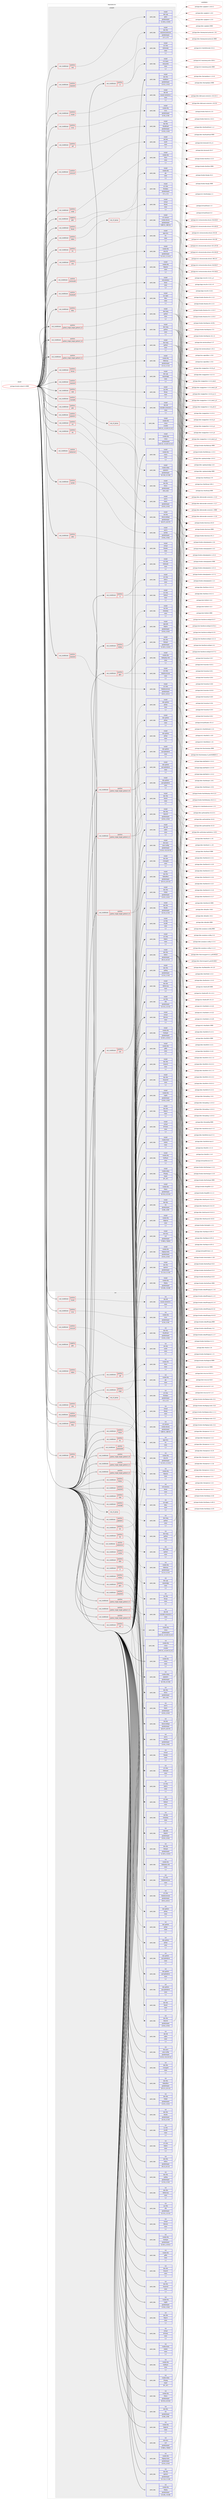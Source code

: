 digraph prolog {

# *************
# Graph options
# *************

newrank=true;
concentrate=true;
compound=true;
graph [rankdir=LR,fontname=Helvetica,fontsize=10,ranksep=1.5];#, ranksep=2.5, nodesep=0.2];
edge  [arrowhead=vee];
node  [fontname=Helvetica,fontsize=10];

# **********
# The ebuild
# **********

subgraph cluster_leftcol {
color=gray;
rank=same;
label=<<i>ebuild</i>>;
id [label="portage://media-tv/kodi-21.9999", color=red, width=4, href="../media-tv/kodi-21.9999.svg"];
}

# ****************
# The dependencies
# ****************

subgraph cluster_midcol {
color=gray;
label=<<i>dependencies</i>>;
subgraph cluster_compile {
fillcolor="#eeeeee";
style=filled;
label=<<i>compile</i>>;
subgraph cond81412 {
dependency320704 [label=<<TABLE BORDER="0" CELLBORDER="1" CELLSPACING="0" CELLPADDING="4"><TR><TD ROWSPAN="3" CELLPADDING="10">use_conditional</TD></TR><TR><TD>negative</TD></TR><TR><TD>gles</TD></TR></TABLE>>, shape=none, color=red];
subgraph pack236808 {
dependency320705 [label=<<TABLE BORDER="0" CELLBORDER="1" CELLSPACING="0" CELLPADDING="4" WIDTH="220"><TR><TD ROWSPAN="6" CELLPADDING="30">pack_dep</TD></TR><TR><TD WIDTH="110">install</TD></TR><TR><TD>media-libs</TD></TR><TR><TD>glu</TD></TR><TR><TD>none</TD></TR><TR><TD>[,,]</TD></TR></TABLE>>, shape=none, color=blue];
}
dependency320704:e -> dependency320705:w [weight=20,style="dashed",arrowhead="vee"];
}
id:e -> dependency320704:w [weight=20,style="solid",arrowhead="vee"];
subgraph cond81413 {
dependency320706 [label=<<TABLE BORDER="0" CELLBORDER="1" CELLSPACING="0" CELLPADDING="4"><TR><TD ROWSPAN="3" CELLPADDING="10">use_conditional</TD></TR><TR><TD>positive</TD></TR><TR><TD>X</TD></TR></TABLE>>, shape=none, color=red];
subgraph pack236809 {
dependency320707 [label=<<TABLE BORDER="0" CELLBORDER="1" CELLSPACING="0" CELLPADDING="4" WIDTH="220"><TR><TD ROWSPAN="6" CELLPADDING="30">pack_dep</TD></TR><TR><TD WIDTH="110">install</TD></TR><TR><TD>x11-base</TD></TR><TR><TD>xorg-proto</TD></TR><TR><TD>none</TD></TR><TR><TD>[,,]</TD></TR></TABLE>>, shape=none, color=blue];
}
dependency320706:e -> dependency320707:w [weight=20,style="dashed",arrowhead="vee"];
subgraph pack236810 {
dependency320708 [label=<<TABLE BORDER="0" CELLBORDER="1" CELLSPACING="0" CELLPADDING="4" WIDTH="220"><TR><TD ROWSPAN="6" CELLPADDING="30">pack_dep</TD></TR><TR><TD WIDTH="110">install</TD></TR><TR><TD>x11-libs</TD></TR><TR><TD>libXrender</TD></TR><TR><TD>none</TD></TR><TR><TD>[,,]</TD></TR></TABLE>>, shape=none, color=blue];
}
dependency320706:e -> dependency320708:w [weight=20,style="dashed",arrowhead="vee"];
}
id:e -> dependency320706:w [weight=20,style="solid",arrowhead="vee"];
subgraph cond81414 {
dependency320709 [label=<<TABLE BORDER="0" CELLBORDER="1" CELLSPACING="0" CELLPADDING="4"><TR><TD ROWSPAN="3" CELLPADDING="10">use_conditional</TD></TR><TR><TD>positive</TD></TR><TR><TD>X</TD></TR></TABLE>>, shape=none, color=red];
subgraph pack236811 {
dependency320710 [label=<<TABLE BORDER="0" CELLBORDER="1" CELLSPACING="0" CELLPADDING="4" WIDTH="220"><TR><TD ROWSPAN="6" CELLPADDING="30">pack_dep</TD></TR><TR><TD WIDTH="110">install</TD></TR><TR><TD>x11-libs</TD></TR><TR><TD>libX11</TD></TR><TR><TD>none</TD></TR><TR><TD>[,,]</TD></TR></TABLE>>, shape=none, color=blue];
}
dependency320709:e -> dependency320710:w [weight=20,style="dashed",arrowhead="vee"];
subgraph pack236812 {
dependency320711 [label=<<TABLE BORDER="0" CELLBORDER="1" CELLSPACING="0" CELLPADDING="4" WIDTH="220"><TR><TD ROWSPAN="6" CELLPADDING="30">pack_dep</TD></TR><TR><TD WIDTH="110">install</TD></TR><TR><TD>x11-libs</TD></TR><TR><TD>libXext</TD></TR><TR><TD>none</TD></TR><TR><TD>[,,]</TD></TR></TABLE>>, shape=none, color=blue];
}
dependency320709:e -> dependency320711:w [weight=20,style="dashed",arrowhead="vee"];
subgraph pack236813 {
dependency320712 [label=<<TABLE BORDER="0" CELLBORDER="1" CELLSPACING="0" CELLPADDING="4" WIDTH="220"><TR><TD ROWSPAN="6" CELLPADDING="30">pack_dep</TD></TR><TR><TD WIDTH="110">install</TD></TR><TR><TD>x11-libs</TD></TR><TR><TD>libXrandr</TD></TR><TR><TD>none</TD></TR><TR><TD>[,,]</TD></TR></TABLE>>, shape=none, color=blue];
}
dependency320709:e -> dependency320712:w [weight=20,style="dashed",arrowhead="vee"];
}
id:e -> dependency320709:w [weight=20,style="solid",arrowhead="vee"];
subgraph cond81415 {
dependency320713 [label=<<TABLE BORDER="0" CELLBORDER="1" CELLSPACING="0" CELLPADDING="4"><TR><TD ROWSPAN="3" CELLPADDING="10">use_conditional</TD></TR><TR><TD>positive</TD></TR><TR><TD>airplay</TD></TR></TABLE>>, shape=none, color=red];
subgraph pack236814 {
dependency320714 [label=<<TABLE BORDER="0" CELLBORDER="1" CELLSPACING="0" CELLPADDING="4" WIDTH="220"><TR><TD ROWSPAN="6" CELLPADDING="30">pack_dep</TD></TR><TR><TD WIDTH="110">install</TD></TR><TR><TD>app-pda</TD></TR><TR><TD>libplist</TD></TR><TR><TD>greaterequal</TD></TR><TR><TD>[2.0.0,,,2.0.0]</TD></TR></TABLE>>, shape=none, color=blue];
}
dependency320713:e -> dependency320714:w [weight=20,style="dashed",arrowhead="vee"];
subgraph pack236815 {
dependency320715 [label=<<TABLE BORDER="0" CELLBORDER="1" CELLSPACING="0" CELLPADDING="4" WIDTH="220"><TR><TD ROWSPAN="6" CELLPADDING="30">pack_dep</TD></TR><TR><TD WIDTH="110">install</TD></TR><TR><TD>net-libs</TD></TR><TR><TD>shairplay</TD></TR><TR><TD>none</TD></TR><TR><TD>[,,]</TD></TR></TABLE>>, shape=none, color=blue];
}
dependency320713:e -> dependency320715:w [weight=20,style="dashed",arrowhead="vee"];
}
id:e -> dependency320713:w [weight=20,style="solid",arrowhead="vee"];
subgraph cond81416 {
dependency320716 [label=<<TABLE BORDER="0" CELLBORDER="1" CELLSPACING="0" CELLPADDING="4"><TR><TD ROWSPAN="3" CELLPADDING="10">use_conditional</TD></TR><TR><TD>positive</TD></TR><TR><TD>alsa</TD></TR></TABLE>>, shape=none, color=red];
subgraph pack236816 {
dependency320717 [label=<<TABLE BORDER="0" CELLBORDER="1" CELLSPACING="0" CELLPADDING="4" WIDTH="220"><TR><TD ROWSPAN="6" CELLPADDING="30">pack_dep</TD></TR><TR><TD WIDTH="110">install</TD></TR><TR><TD>media-libs</TD></TR><TR><TD>alsa-lib</TD></TR><TR><TD>greaterequal</TD></TR><TR><TD>[1.1.4.1,,,1.1.4.1]</TD></TR></TABLE>>, shape=none, color=blue];
}
dependency320716:e -> dependency320717:w [weight=20,style="dashed",arrowhead="vee"];
}
id:e -> dependency320716:w [weight=20,style="solid",arrowhead="vee"];
subgraph cond81417 {
dependency320718 [label=<<TABLE BORDER="0" CELLBORDER="1" CELLSPACING="0" CELLPADDING="4"><TR><TD ROWSPAN="3" CELLPADDING="10">use_conditional</TD></TR><TR><TD>positive</TD></TR><TR><TD>bluetooth</TD></TR></TABLE>>, shape=none, color=red];
subgraph pack236817 {
dependency320719 [label=<<TABLE BORDER="0" CELLBORDER="1" CELLSPACING="0" CELLPADDING="4" WIDTH="220"><TR><TD ROWSPAN="6" CELLPADDING="30">pack_dep</TD></TR><TR><TD WIDTH="110">install</TD></TR><TR><TD>net-wireless</TD></TR><TR><TD>bluez</TD></TR><TR><TD>none</TD></TR><TR><TD>[,,]</TD></TR></TABLE>>, shape=none, color=blue];
}
dependency320718:e -> dependency320719:w [weight=20,style="dashed",arrowhead="vee"];
}
id:e -> dependency320718:w [weight=20,style="solid",arrowhead="vee"];
subgraph cond81418 {
dependency320720 [label=<<TABLE BORDER="0" CELLBORDER="1" CELLSPACING="0" CELLPADDING="4"><TR><TD ROWSPAN="3" CELLPADDING="10">use_conditional</TD></TR><TR><TD>positive</TD></TR><TR><TD>bluray</TD></TR></TABLE>>, shape=none, color=red];
subgraph pack236818 {
dependency320721 [label=<<TABLE BORDER="0" CELLBORDER="1" CELLSPACING="0" CELLPADDING="4" WIDTH="220"><TR><TD ROWSPAN="6" CELLPADDING="30">pack_dep</TD></TR><TR><TD WIDTH="110">install</TD></TR><TR><TD>media-libs</TD></TR><TR><TD>libbluray</TD></TR><TR><TD>greaterequal</TD></TR><TR><TD>[1.1.2,,,1.1.2]</TD></TR></TABLE>>, shape=none, color=blue];
}
dependency320720:e -> dependency320721:w [weight=20,style="dashed",arrowhead="vee"];
}
id:e -> dependency320720:w [weight=20,style="solid",arrowhead="vee"];
subgraph cond81419 {
dependency320722 [label=<<TABLE BORDER="0" CELLBORDER="1" CELLSPACING="0" CELLPADDING="4"><TR><TD ROWSPAN="3" CELLPADDING="10">use_conditional</TD></TR><TR><TD>positive</TD></TR><TR><TD>caps</TD></TR></TABLE>>, shape=none, color=red];
subgraph pack236819 {
dependency320723 [label=<<TABLE BORDER="0" CELLBORDER="1" CELLSPACING="0" CELLPADDING="4" WIDTH="220"><TR><TD ROWSPAN="6" CELLPADDING="30">pack_dep</TD></TR><TR><TD WIDTH="110">install</TD></TR><TR><TD>sys-libs</TD></TR><TR><TD>libcap</TD></TR><TR><TD>none</TD></TR><TR><TD>[,,]</TD></TR></TABLE>>, shape=none, color=blue];
}
dependency320722:e -> dependency320723:w [weight=20,style="dashed",arrowhead="vee"];
}
id:e -> dependency320722:w [weight=20,style="solid",arrowhead="vee"];
subgraph cond81420 {
dependency320724 [label=<<TABLE BORDER="0" CELLBORDER="1" CELLSPACING="0" CELLPADDING="4"><TR><TD ROWSPAN="3" CELLPADDING="10">use_conditional</TD></TR><TR><TD>positive</TD></TR><TR><TD>cec</TD></TR></TABLE>>, shape=none, color=red];
subgraph pack236820 {
dependency320725 [label=<<TABLE BORDER="0" CELLBORDER="1" CELLSPACING="0" CELLPADDING="4" WIDTH="220"><TR><TD ROWSPAN="6" CELLPADDING="30">pack_dep</TD></TR><TR><TD WIDTH="110">install</TD></TR><TR><TD>dev-libs</TD></TR><TR><TD>libcec</TD></TR><TR><TD>greaterequal</TD></TR><TR><TD>[4.0,,,4.0]</TD></TR></TABLE>>, shape=none, color=blue];
}
dependency320724:e -> dependency320725:w [weight=20,style="dashed",arrowhead="vee"];
}
id:e -> dependency320724:w [weight=20,style="solid",arrowhead="vee"];
subgraph cond81421 {
dependency320726 [label=<<TABLE BORDER="0" CELLBORDER="1" CELLSPACING="0" CELLPADDING="4"><TR><TD ROWSPAN="3" CELLPADDING="10">use_conditional</TD></TR><TR><TD>positive</TD></TR><TR><TD>dbus</TD></TR></TABLE>>, shape=none, color=red];
subgraph pack236821 {
dependency320727 [label=<<TABLE BORDER="0" CELLBORDER="1" CELLSPACING="0" CELLPADDING="4" WIDTH="220"><TR><TD ROWSPAN="6" CELLPADDING="30">pack_dep</TD></TR><TR><TD WIDTH="110">install</TD></TR><TR><TD>sys-apps</TD></TR><TR><TD>dbus</TD></TR><TR><TD>none</TD></TR><TR><TD>[,,]</TD></TR></TABLE>>, shape=none, color=blue];
}
dependency320726:e -> dependency320727:w [weight=20,style="dashed",arrowhead="vee"];
}
id:e -> dependency320726:w [weight=20,style="solid",arrowhead="vee"];
subgraph cond81422 {
dependency320728 [label=<<TABLE BORDER="0" CELLBORDER="1" CELLSPACING="0" CELLPADDING="4"><TR><TD ROWSPAN="3" CELLPADDING="10">use_conditional</TD></TR><TR><TD>positive</TD></TR><TR><TD>gbm</TD></TR></TABLE>>, shape=none, color=red];
subgraph pack236822 {
dependency320729 [label=<<TABLE BORDER="0" CELLBORDER="1" CELLSPACING="0" CELLPADDING="4" WIDTH="220"><TR><TD ROWSPAN="6" CELLPADDING="30">pack_dep</TD></TR><TR><TD WIDTH="110">install</TD></TR><TR><TD>dev-libs</TD></TR><TR><TD>libinput</TD></TR><TR><TD>greaterequal</TD></TR><TR><TD>[1.10.5,,,1.10.5]</TD></TR></TABLE>>, shape=none, color=blue];
}
dependency320728:e -> dependency320729:w [weight=20,style="dashed",arrowhead="vee"];
subgraph pack236823 {
dependency320730 [label=<<TABLE BORDER="0" CELLBORDER="1" CELLSPACING="0" CELLPADDING="4" WIDTH="220"><TR><TD ROWSPAN="6" CELLPADDING="30">pack_dep</TD></TR><TR><TD WIDTH="110">install</TD></TR><TR><TD>media-libs</TD></TR><TR><TD>libdisplay-info</TD></TR><TR><TD>none</TD></TR><TR><TD>[,,]</TD></TR></TABLE>>, shape=none, color=blue];
}
dependency320728:e -> dependency320730:w [weight=20,style="dashed",arrowhead="vee"];
subgraph pack236824 {
dependency320731 [label=<<TABLE BORDER="0" CELLBORDER="1" CELLSPACING="0" CELLPADDING="4" WIDTH="220"><TR><TD ROWSPAN="6" CELLPADDING="30">pack_dep</TD></TR><TR><TD WIDTH="110">install</TD></TR><TR><TD>x11-libs</TD></TR><TR><TD>libxkbcommon</TD></TR><TR><TD>none</TD></TR><TR><TD>[,,]</TD></TR></TABLE>>, shape=none, color=blue];
}
dependency320728:e -> dependency320731:w [weight=20,style="dashed",arrowhead="vee"];
}
id:e -> dependency320728:w [weight=20,style="solid",arrowhead="vee"];
subgraph cond81423 {
dependency320732 [label=<<TABLE BORDER="0" CELLBORDER="1" CELLSPACING="0" CELLPADDING="4"><TR><TD ROWSPAN="3" CELLPADDING="10">use_conditional</TD></TR><TR><TD>positive</TD></TR><TR><TD>gles</TD></TR></TABLE>>, shape=none, color=red];
subgraph any2312 {
dependency320733 [label=<<TABLE BORDER="0" CELLBORDER="1" CELLSPACING="0" CELLPADDING="4"><TR><TD CELLPADDING="10">any_of_group</TD></TR></TABLE>>, shape=none, color=red];subgraph pack236825 {
dependency320734 [label=<<TABLE BORDER="0" CELLBORDER="1" CELLSPACING="0" CELLPADDING="4" WIDTH="220"><TR><TD ROWSPAN="6" CELLPADDING="30">pack_dep</TD></TR><TR><TD WIDTH="110">install</TD></TR><TR><TD>media-libs</TD></TR><TR><TD>mesa</TD></TR><TR><TD>greaterequal</TD></TR><TR><TD>[24.1.0,,_rc1,24.1.0_rc1]</TD></TR></TABLE>>, shape=none, color=blue];
}
dependency320733:e -> dependency320734:w [weight=20,style="dotted",arrowhead="oinv"];
subgraph pack236826 {
dependency320735 [label=<<TABLE BORDER="0" CELLBORDER="1" CELLSPACING="0" CELLPADDING="4" WIDTH="220"><TR><TD ROWSPAN="6" CELLPADDING="30">pack_dep</TD></TR><TR><TD WIDTH="110">install</TD></TR><TR><TD>media-libs</TD></TR><TR><TD>mesa</TD></TR><TR><TD>smaller</TD></TR><TR><TD>[24.1.0,,_rc1,24.1.0_rc1]</TD></TR></TABLE>>, shape=none, color=blue];
}
dependency320733:e -> dependency320735:w [weight=20,style="dotted",arrowhead="oinv"];
}
dependency320732:e -> dependency320733:w [weight=20,style="dashed",arrowhead="vee"];
}
id:e -> dependency320732:w [weight=20,style="solid",arrowhead="vee"];
subgraph cond81424 {
dependency320736 [label=<<TABLE BORDER="0" CELLBORDER="1" CELLSPACING="0" CELLPADDING="4"><TR><TD ROWSPAN="3" CELLPADDING="10">use_conditional</TD></TR><TR><TD>positive</TD></TR><TR><TD>lcms</TD></TR></TABLE>>, shape=none, color=red];
subgraph pack236827 {
dependency320737 [label=<<TABLE BORDER="0" CELLBORDER="1" CELLSPACING="0" CELLPADDING="4" WIDTH="220"><TR><TD ROWSPAN="6" CELLPADDING="30">pack_dep</TD></TR><TR><TD WIDTH="110">install</TD></TR><TR><TD>media-libs</TD></TR><TR><TD>lcms</TD></TR><TR><TD>greaterequal</TD></TR><TR><TD>[2.10,,,2.10]</TD></TR></TABLE>>, shape=none, color=blue];
}
dependency320736:e -> dependency320737:w [weight=20,style="dashed",arrowhead="vee"];
}
id:e -> dependency320736:w [weight=20,style="solid",arrowhead="vee"];
subgraph cond81425 {
dependency320738 [label=<<TABLE BORDER="0" CELLBORDER="1" CELLSPACING="0" CELLPADDING="4"><TR><TD ROWSPAN="3" CELLPADDING="10">use_conditional</TD></TR><TR><TD>positive</TD></TR><TR><TD>libusb</TD></TR></TABLE>>, shape=none, color=red];
subgraph pack236828 {
dependency320739 [label=<<TABLE BORDER="0" CELLBORDER="1" CELLSPACING="0" CELLPADDING="4" WIDTH="220"><TR><TD ROWSPAN="6" CELLPADDING="30">pack_dep</TD></TR><TR><TD WIDTH="110">install</TD></TR><TR><TD>virtual</TD></TR><TR><TD>libusb</TD></TR><TR><TD>none</TD></TR><TR><TD>[,,]</TD></TR></TABLE>>, shape=none, color=blue];
}
dependency320738:e -> dependency320739:w [weight=20,style="dashed",arrowhead="vee"];
}
id:e -> dependency320738:w [weight=20,style="solid",arrowhead="vee"];
subgraph cond81426 {
dependency320740 [label=<<TABLE BORDER="0" CELLBORDER="1" CELLSPACING="0" CELLPADDING="4"><TR><TD ROWSPAN="3" CELLPADDING="10">use_conditional</TD></TR><TR><TD>positive</TD></TR><TR><TD>lirc</TD></TR></TABLE>>, shape=none, color=red];
subgraph pack236829 {
dependency320741 [label=<<TABLE BORDER="0" CELLBORDER="1" CELLSPACING="0" CELLPADDING="4" WIDTH="220"><TR><TD ROWSPAN="6" CELLPADDING="30">pack_dep</TD></TR><TR><TD WIDTH="110">install</TD></TR><TR><TD>app-misc</TD></TR><TR><TD>lirc</TD></TR><TR><TD>none</TD></TR><TR><TD>[,,]</TD></TR></TABLE>>, shape=none, color=blue];
}
dependency320740:e -> dependency320741:w [weight=20,style="dashed",arrowhead="vee"];
}
id:e -> dependency320740:w [weight=20,style="solid",arrowhead="vee"];
subgraph cond81427 {
dependency320742 [label=<<TABLE BORDER="0" CELLBORDER="1" CELLSPACING="0" CELLPADDING="4"><TR><TD ROWSPAN="3" CELLPADDING="10">use_conditional</TD></TR><TR><TD>positive</TD></TR><TR><TD>mariadb</TD></TR></TABLE>>, shape=none, color=red];
subgraph pack236830 {
dependency320743 [label=<<TABLE BORDER="0" CELLBORDER="1" CELLSPACING="0" CELLPADDING="4" WIDTH="220"><TR><TD ROWSPAN="6" CELLPADDING="30">pack_dep</TD></TR><TR><TD WIDTH="110">install</TD></TR><TR><TD>dev-db</TD></TR><TR><TD>mariadb-connector-c</TD></TR><TR><TD>none</TD></TR><TR><TD>[,,]</TD></TR></TABLE>>, shape=none, color=blue];
}
dependency320742:e -> dependency320743:w [weight=20,style="dashed",arrowhead="vee"];
}
id:e -> dependency320742:w [weight=20,style="solid",arrowhead="vee"];
subgraph cond81428 {
dependency320744 [label=<<TABLE BORDER="0" CELLBORDER="1" CELLSPACING="0" CELLPADDING="4"><TR><TD ROWSPAN="3" CELLPADDING="10">use_conditional</TD></TR><TR><TD>positive</TD></TR><TR><TD>mysql</TD></TR></TABLE>>, shape=none, color=red];
subgraph pack236831 {
dependency320745 [label=<<TABLE BORDER="0" CELLBORDER="1" CELLSPACING="0" CELLPADDING="4" WIDTH="220"><TR><TD ROWSPAN="6" CELLPADDING="30">pack_dep</TD></TR><TR><TD WIDTH="110">install</TD></TR><TR><TD>dev-db</TD></TR><TR><TD>mysql-connector-c</TD></TR><TR><TD>none</TD></TR><TR><TD>[,,]</TD></TR></TABLE>>, shape=none, color=blue];
}
dependency320744:e -> dependency320745:w [weight=20,style="dashed",arrowhead="vee"];
}
id:e -> dependency320744:w [weight=20,style="solid",arrowhead="vee"];
subgraph cond81429 {
dependency320746 [label=<<TABLE BORDER="0" CELLBORDER="1" CELLSPACING="0" CELLPADDING="4"><TR><TD ROWSPAN="3" CELLPADDING="10">use_conditional</TD></TR><TR><TD>positive</TD></TR><TR><TD>nfs</TD></TR></TABLE>>, shape=none, color=red];
subgraph pack236832 {
dependency320747 [label=<<TABLE BORDER="0" CELLBORDER="1" CELLSPACING="0" CELLPADDING="4" WIDTH="220"><TR><TD ROWSPAN="6" CELLPADDING="30">pack_dep</TD></TR><TR><TD WIDTH="110">install</TD></TR><TR><TD>net-fs</TD></TR><TR><TD>libnfs</TD></TR><TR><TD>greaterequal</TD></TR><TR><TD>[2.0.0,,,2.0.0]</TD></TR></TABLE>>, shape=none, color=blue];
}
dependency320746:e -> dependency320747:w [weight=20,style="dashed",arrowhead="vee"];
}
id:e -> dependency320746:w [weight=20,style="solid",arrowhead="vee"];
subgraph cond81430 {
dependency320748 [label=<<TABLE BORDER="0" CELLBORDER="1" CELLSPACING="0" CELLPADDING="4"><TR><TD ROWSPAN="3" CELLPADDING="10">use_conditional</TD></TR><TR><TD>positive</TD></TR><TR><TD>pipewire</TD></TR></TABLE>>, shape=none, color=red];
subgraph pack236833 {
dependency320749 [label=<<TABLE BORDER="0" CELLBORDER="1" CELLSPACING="0" CELLPADDING="4" WIDTH="220"><TR><TD ROWSPAN="6" CELLPADDING="30">pack_dep</TD></TR><TR><TD WIDTH="110">install</TD></TR><TR><TD>media-video</TD></TR><TR><TD>pipewire</TD></TR><TR><TD>greaterequal</TD></TR><TR><TD>[0.3.50,,,0.3.50]</TD></TR></TABLE>>, shape=none, color=blue];
}
dependency320748:e -> dependency320749:w [weight=20,style="dashed",arrowhead="vee"];
}
id:e -> dependency320748:w [weight=20,style="solid",arrowhead="vee"];
subgraph cond81431 {
dependency320750 [label=<<TABLE BORDER="0" CELLBORDER="1" CELLSPACING="0" CELLPADDING="4"><TR><TD ROWSPAN="3" CELLPADDING="10">use_conditional</TD></TR><TR><TD>positive</TD></TR><TR><TD>pulseaudio</TD></TR></TABLE>>, shape=none, color=red];
subgraph pack236834 {
dependency320751 [label=<<TABLE BORDER="0" CELLBORDER="1" CELLSPACING="0" CELLPADDING="4" WIDTH="220"><TR><TD ROWSPAN="6" CELLPADDING="30">pack_dep</TD></TR><TR><TD WIDTH="110">install</TD></TR><TR><TD>media-libs</TD></TR><TR><TD>libpulse</TD></TR><TR><TD>none</TD></TR><TR><TD>[,,]</TD></TR></TABLE>>, shape=none, color=blue];
}
dependency320750:e -> dependency320751:w [weight=20,style="dashed",arrowhead="vee"];
}
id:e -> dependency320750:w [weight=20,style="solid",arrowhead="vee"];
subgraph cond81432 {
dependency320752 [label=<<TABLE BORDER="0" CELLBORDER="1" CELLSPACING="0" CELLPADDING="4"><TR><TD ROWSPAN="3" CELLPADDING="10">use_conditional</TD></TR><TR><TD>positive</TD></TR><TR><TD>python_single_target_python3_10</TD></TR></TABLE>>, shape=none, color=red];
subgraph pack236835 {
dependency320753 [label=<<TABLE BORDER="0" CELLBORDER="1" CELLSPACING="0" CELLPADDING="4" WIDTH="220"><TR><TD ROWSPAN="6" CELLPADDING="30">pack_dep</TD></TR><TR><TD WIDTH="110">install</TD></TR><TR><TD>dev-lang</TD></TR><TR><TD>python</TD></TR><TR><TD>none</TD></TR><TR><TD>[,,]</TD></TR></TABLE>>, shape=none, color=blue];
}
dependency320752:e -> dependency320753:w [weight=20,style="dashed",arrowhead="vee"];
}
id:e -> dependency320752:w [weight=20,style="solid",arrowhead="vee"];
subgraph cond81433 {
dependency320754 [label=<<TABLE BORDER="0" CELLBORDER="1" CELLSPACING="0" CELLPADDING="4"><TR><TD ROWSPAN="3" CELLPADDING="10">use_conditional</TD></TR><TR><TD>positive</TD></TR><TR><TD>python_single_target_python3_10</TD></TR></TABLE>>, shape=none, color=red];
subgraph pack236836 {
dependency320755 [label=<<TABLE BORDER="0" CELLBORDER="1" CELLSPACING="0" CELLPADDING="4" WIDTH="220"><TR><TD ROWSPAN="6" CELLPADDING="30">pack_dep</TD></TR><TR><TD WIDTH="110">install</TD></TR><TR><TD>dev-python</TD></TR><TR><TD>pillow</TD></TR><TR><TD>none</TD></TR><TR><TD>[,,]</TD></TR></TABLE>>, shape=none, color=blue];
}
dependency320754:e -> dependency320755:w [weight=20,style="dashed",arrowhead="vee"];
subgraph pack236837 {
dependency320756 [label=<<TABLE BORDER="0" CELLBORDER="1" CELLSPACING="0" CELLPADDING="4" WIDTH="220"><TR><TD ROWSPAN="6" CELLPADDING="30">pack_dep</TD></TR><TR><TD WIDTH="110">install</TD></TR><TR><TD>dev-python</TD></TR><TR><TD>pycryptodome</TD></TR><TR><TD>none</TD></TR><TR><TD>[,,]</TD></TR></TABLE>>, shape=none, color=blue];
}
dependency320754:e -> dependency320756:w [weight=20,style="dashed",arrowhead="vee"];
}
id:e -> dependency320754:w [weight=20,style="solid",arrowhead="vee"];
subgraph cond81434 {
dependency320757 [label=<<TABLE BORDER="0" CELLBORDER="1" CELLSPACING="0" CELLPADDING="4"><TR><TD ROWSPAN="3" CELLPADDING="10">use_conditional</TD></TR><TR><TD>positive</TD></TR><TR><TD>python_single_target_python3_11</TD></TR></TABLE>>, shape=none, color=red];
subgraph pack236838 {
dependency320758 [label=<<TABLE BORDER="0" CELLBORDER="1" CELLSPACING="0" CELLPADDING="4" WIDTH="220"><TR><TD ROWSPAN="6" CELLPADDING="30">pack_dep</TD></TR><TR><TD WIDTH="110">install</TD></TR><TR><TD>dev-lang</TD></TR><TR><TD>python</TD></TR><TR><TD>none</TD></TR><TR><TD>[,,]</TD></TR></TABLE>>, shape=none, color=blue];
}
dependency320757:e -> dependency320758:w [weight=20,style="dashed",arrowhead="vee"];
}
id:e -> dependency320757:w [weight=20,style="solid",arrowhead="vee"];
subgraph cond81435 {
dependency320759 [label=<<TABLE BORDER="0" CELLBORDER="1" CELLSPACING="0" CELLPADDING="4"><TR><TD ROWSPAN="3" CELLPADDING="10">use_conditional</TD></TR><TR><TD>positive</TD></TR><TR><TD>python_single_target_python3_11</TD></TR></TABLE>>, shape=none, color=red];
subgraph pack236839 {
dependency320760 [label=<<TABLE BORDER="0" CELLBORDER="1" CELLSPACING="0" CELLPADDING="4" WIDTH="220"><TR><TD ROWSPAN="6" CELLPADDING="30">pack_dep</TD></TR><TR><TD WIDTH="110">install</TD></TR><TR><TD>dev-python</TD></TR><TR><TD>pillow</TD></TR><TR><TD>none</TD></TR><TR><TD>[,,]</TD></TR></TABLE>>, shape=none, color=blue];
}
dependency320759:e -> dependency320760:w [weight=20,style="dashed",arrowhead="vee"];
subgraph pack236840 {
dependency320761 [label=<<TABLE BORDER="0" CELLBORDER="1" CELLSPACING="0" CELLPADDING="4" WIDTH="220"><TR><TD ROWSPAN="6" CELLPADDING="30">pack_dep</TD></TR><TR><TD WIDTH="110">install</TD></TR><TR><TD>dev-python</TD></TR><TR><TD>pycryptodome</TD></TR><TR><TD>none</TD></TR><TR><TD>[,,]</TD></TR></TABLE>>, shape=none, color=blue];
}
dependency320759:e -> dependency320761:w [weight=20,style="dashed",arrowhead="vee"];
}
id:e -> dependency320759:w [weight=20,style="solid",arrowhead="vee"];
subgraph cond81436 {
dependency320762 [label=<<TABLE BORDER="0" CELLBORDER="1" CELLSPACING="0" CELLPADDING="4"><TR><TD ROWSPAN="3" CELLPADDING="10">use_conditional</TD></TR><TR><TD>positive</TD></TR><TR><TD>python_single_target_python3_12</TD></TR></TABLE>>, shape=none, color=red];
subgraph pack236841 {
dependency320763 [label=<<TABLE BORDER="0" CELLBORDER="1" CELLSPACING="0" CELLPADDING="4" WIDTH="220"><TR><TD ROWSPAN="6" CELLPADDING="30">pack_dep</TD></TR><TR><TD WIDTH="110">install</TD></TR><TR><TD>dev-lang</TD></TR><TR><TD>python</TD></TR><TR><TD>none</TD></TR><TR><TD>[,,]</TD></TR></TABLE>>, shape=none, color=blue];
}
dependency320762:e -> dependency320763:w [weight=20,style="dashed",arrowhead="vee"];
}
id:e -> dependency320762:w [weight=20,style="solid",arrowhead="vee"];
subgraph cond81437 {
dependency320764 [label=<<TABLE BORDER="0" CELLBORDER="1" CELLSPACING="0" CELLPADDING="4"><TR><TD ROWSPAN="3" CELLPADDING="10">use_conditional</TD></TR><TR><TD>positive</TD></TR><TR><TD>python_single_target_python3_12</TD></TR></TABLE>>, shape=none, color=red];
subgraph pack236842 {
dependency320765 [label=<<TABLE BORDER="0" CELLBORDER="1" CELLSPACING="0" CELLPADDING="4" WIDTH="220"><TR><TD ROWSPAN="6" CELLPADDING="30">pack_dep</TD></TR><TR><TD WIDTH="110">install</TD></TR><TR><TD>dev-python</TD></TR><TR><TD>pillow</TD></TR><TR><TD>none</TD></TR><TR><TD>[,,]</TD></TR></TABLE>>, shape=none, color=blue];
}
dependency320764:e -> dependency320765:w [weight=20,style="dashed",arrowhead="vee"];
subgraph pack236843 {
dependency320766 [label=<<TABLE BORDER="0" CELLBORDER="1" CELLSPACING="0" CELLPADDING="4" WIDTH="220"><TR><TD ROWSPAN="6" CELLPADDING="30">pack_dep</TD></TR><TR><TD WIDTH="110">install</TD></TR><TR><TD>dev-python</TD></TR><TR><TD>pycryptodome</TD></TR><TR><TD>none</TD></TR><TR><TD>[,,]</TD></TR></TABLE>>, shape=none, color=blue];
}
dependency320764:e -> dependency320766:w [weight=20,style="dashed",arrowhead="vee"];
}
id:e -> dependency320764:w [weight=20,style="solid",arrowhead="vee"];
subgraph cond81438 {
dependency320767 [label=<<TABLE BORDER="0" CELLBORDER="1" CELLSPACING="0" CELLPADDING="4"><TR><TD ROWSPAN="3" CELLPADDING="10">use_conditional</TD></TR><TR><TD>positive</TD></TR><TR><TD>samba</TD></TR></TABLE>>, shape=none, color=red];
subgraph pack236844 {
dependency320768 [label=<<TABLE BORDER="0" CELLBORDER="1" CELLSPACING="0" CELLPADDING="4" WIDTH="220"><TR><TD ROWSPAN="6" CELLPADDING="30">pack_dep</TD></TR><TR><TD WIDTH="110">install</TD></TR><TR><TD>net-fs</TD></TR><TR><TD>samba</TD></TR><TR><TD>greaterequal</TD></TR><TR><TD>[3.4.6,,,3.4.6]</TD></TR></TABLE>>, shape=none, color=blue];
}
dependency320767:e -> dependency320768:w [weight=20,style="dashed",arrowhead="vee"];
}
id:e -> dependency320767:w [weight=20,style="solid",arrowhead="vee"];
subgraph cond81439 {
dependency320769 [label=<<TABLE BORDER="0" CELLBORDER="1" CELLSPACING="0" CELLPADDING="4"><TR><TD ROWSPAN="3" CELLPADDING="10">use_conditional</TD></TR><TR><TD>positive</TD></TR><TR><TD>test</TD></TR></TABLE>>, shape=none, color=red];
subgraph pack236845 {
dependency320770 [label=<<TABLE BORDER="0" CELLBORDER="1" CELLSPACING="0" CELLPADDING="4" WIDTH="220"><TR><TD ROWSPAN="6" CELLPADDING="30">pack_dep</TD></TR><TR><TD WIDTH="110">install</TD></TR><TR><TD>dev-cpp</TD></TR><TR><TD>gtest</TD></TR><TR><TD>greaterequal</TD></TR><TR><TD>[1.10.0,,,1.10.0]</TD></TR></TABLE>>, shape=none, color=blue];
}
dependency320769:e -> dependency320770:w [weight=20,style="dashed",arrowhead="vee"];
}
id:e -> dependency320769:w [weight=20,style="solid",arrowhead="vee"];
subgraph cond81440 {
dependency320771 [label=<<TABLE BORDER="0" CELLBORDER="1" CELLSPACING="0" CELLPADDING="4"><TR><TD ROWSPAN="3" CELLPADDING="10">use_conditional</TD></TR><TR><TD>positive</TD></TR><TR><TD>udev</TD></TR></TABLE>>, shape=none, color=red];
subgraph pack236846 {
dependency320772 [label=<<TABLE BORDER="0" CELLBORDER="1" CELLSPACING="0" CELLPADDING="4" WIDTH="220"><TR><TD ROWSPAN="6" CELLPADDING="30">pack_dep</TD></TR><TR><TD WIDTH="110">install</TD></TR><TR><TD>virtual</TD></TR><TR><TD>libudev</TD></TR><TR><TD>none</TD></TR><TR><TD>[,,]</TD></TR></TABLE>>, shape=none, color=blue];
}
dependency320771:e -> dependency320772:w [weight=20,style="dashed",arrowhead="vee"];
}
id:e -> dependency320771:w [weight=20,style="solid",arrowhead="vee"];
subgraph cond81441 {
dependency320773 [label=<<TABLE BORDER="0" CELLBORDER="1" CELLSPACING="0" CELLPADDING="4"><TR><TD ROWSPAN="3" CELLPADDING="10">use_conditional</TD></TR><TR><TD>positive</TD></TR><TR><TD>udf</TD></TR></TABLE>>, shape=none, color=red];
subgraph pack236847 {
dependency320774 [label=<<TABLE BORDER="0" CELLBORDER="1" CELLSPACING="0" CELLPADDING="4" WIDTH="220"><TR><TD ROWSPAN="6" CELLPADDING="30">pack_dep</TD></TR><TR><TD WIDTH="110">install</TD></TR><TR><TD>dev-libs</TD></TR><TR><TD>libudfread</TD></TR><TR><TD>greaterequal</TD></TR><TR><TD>[1.0.0,,,1.0.0]</TD></TR></TABLE>>, shape=none, color=blue];
}
dependency320773:e -> dependency320774:w [weight=20,style="dashed",arrowhead="vee"];
}
id:e -> dependency320773:w [weight=20,style="solid",arrowhead="vee"];
subgraph cond81442 {
dependency320775 [label=<<TABLE BORDER="0" CELLBORDER="1" CELLSPACING="0" CELLPADDING="4"><TR><TD ROWSPAN="3" CELLPADDING="10">use_conditional</TD></TR><TR><TD>positive</TD></TR><TR><TD>vaapi</TD></TR></TABLE>>, shape=none, color=red];
subgraph pack236848 {
dependency320776 [label=<<TABLE BORDER="0" CELLBORDER="1" CELLSPACING="0" CELLPADDING="4" WIDTH="220"><TR><TD ROWSPAN="6" CELLPADDING="30">pack_dep</TD></TR><TR><TD WIDTH="110">install</TD></TR><TR><TD>media-libs</TD></TR><TR><TD>libva</TD></TR><TR><TD>none</TD></TR><TR><TD>[,,]</TD></TR></TABLE>>, shape=none, color=blue];
}
dependency320775:e -> dependency320776:w [weight=20,style="dashed",arrowhead="vee"];
}
id:e -> dependency320775:w [weight=20,style="solid",arrowhead="vee"];
subgraph cond81443 {
dependency320777 [label=<<TABLE BORDER="0" CELLBORDER="1" CELLSPACING="0" CELLPADDING="4"><TR><TD ROWSPAN="3" CELLPADDING="10">use_conditional</TD></TR><TR><TD>positive</TD></TR><TR><TD>vdpau</TD></TR></TABLE>>, shape=none, color=red];
subgraph any2313 {
dependency320778 [label=<<TABLE BORDER="0" CELLBORDER="1" CELLSPACING="0" CELLPADDING="4"><TR><TD CELLPADDING="10">any_of_group</TD></TR></TABLE>>, shape=none, color=red];subgraph pack236849 {
dependency320779 [label=<<TABLE BORDER="0" CELLBORDER="1" CELLSPACING="0" CELLPADDING="4" WIDTH="220"><TR><TD ROWSPAN="6" CELLPADDING="30">pack_dep</TD></TR><TR><TD WIDTH="110">install</TD></TR><TR><TD>x11-libs</TD></TR><TR><TD>libvdpau</TD></TR><TR><TD>greaterequal</TD></TR><TR><TD>[1.1,,,1.1]</TD></TR></TABLE>>, shape=none, color=blue];
}
dependency320778:e -> dependency320779:w [weight=20,style="dotted",arrowhead="oinv"];
subgraph pack236850 {
dependency320780 [label=<<TABLE BORDER="0" CELLBORDER="1" CELLSPACING="0" CELLPADDING="4" WIDTH="220"><TR><TD ROWSPAN="6" CELLPADDING="30">pack_dep</TD></TR><TR><TD WIDTH="110">install</TD></TR><TR><TD>x11-drivers</TD></TR><TR><TD>nvidia-drivers</TD></TR><TR><TD>greaterequal</TD></TR><TR><TD>[180.51,,,180.51]</TD></TR></TABLE>>, shape=none, color=blue];
}
dependency320778:e -> dependency320780:w [weight=20,style="dotted",arrowhead="oinv"];
}
dependency320777:e -> dependency320778:w [weight=20,style="dashed",arrowhead="vee"];
}
id:e -> dependency320777:w [weight=20,style="solid",arrowhead="vee"];
subgraph cond81444 {
dependency320781 [label=<<TABLE BORDER="0" CELLBORDER="1" CELLSPACING="0" CELLPADDING="4"><TR><TD ROWSPAN="3" CELLPADDING="10">use_conditional</TD></TR><TR><TD>positive</TD></TR><TR><TD>wayland</TD></TR></TABLE>>, shape=none, color=red];
subgraph pack236851 {
dependency320782 [label=<<TABLE BORDER="0" CELLBORDER="1" CELLSPACING="0" CELLPADDING="4" WIDTH="220"><TR><TD ROWSPAN="6" CELLPADDING="30">pack_dep</TD></TR><TR><TD WIDTH="110">install</TD></TR><TR><TD>dev-cpp</TD></TR><TR><TD>waylandpp</TD></TR><TR><TD>none</TD></TR><TR><TD>[,,]</TD></TR></TABLE>>, shape=none, color=blue];
}
dependency320781:e -> dependency320782:w [weight=20,style="dashed",arrowhead="vee"];
}
id:e -> dependency320781:w [weight=20,style="solid",arrowhead="vee"];
subgraph cond81445 {
dependency320783 [label=<<TABLE BORDER="0" CELLBORDER="1" CELLSPACING="0" CELLPADDING="4"><TR><TD ROWSPAN="3" CELLPADDING="10">use_conditional</TD></TR><TR><TD>positive</TD></TR><TR><TD>wayland</TD></TR></TABLE>>, shape=none, color=red];
subgraph pack236852 {
dependency320784 [label=<<TABLE BORDER="0" CELLBORDER="1" CELLSPACING="0" CELLPADDING="4" WIDTH="220"><TR><TD ROWSPAN="6" CELLPADDING="30">pack_dep</TD></TR><TR><TD WIDTH="110">install</TD></TR><TR><TD>dev-libs</TD></TR><TR><TD>wayland-protocols</TD></TR><TR><TD>greaterequal</TD></TR><TR><TD>[1.7,,,1.7]</TD></TR></TABLE>>, shape=none, color=blue];
}
dependency320783:e -> dependency320784:w [weight=20,style="dashed",arrowhead="vee"];
}
id:e -> dependency320783:w [weight=20,style="solid",arrowhead="vee"];
subgraph cond81446 {
dependency320785 [label=<<TABLE BORDER="0" CELLBORDER="1" CELLSPACING="0" CELLPADDING="4"><TR><TD ROWSPAN="3" CELLPADDING="10">use_conditional</TD></TR><TR><TD>positive</TD></TR><TR><TD>wayland</TD></TR></TABLE>>, shape=none, color=red];
subgraph pack236853 {
dependency320786 [label=<<TABLE BORDER="0" CELLBORDER="1" CELLSPACING="0" CELLPADDING="4" WIDTH="220"><TR><TD ROWSPAN="6" CELLPADDING="30">pack_dep</TD></TR><TR><TD WIDTH="110">install</TD></TR><TR><TD>x11-libs</TD></TR><TR><TD>libxkbcommon</TD></TR><TR><TD>greaterequal</TD></TR><TR><TD>[0.4.1,,,0.4.1]</TD></TR></TABLE>>, shape=none, color=blue];
}
dependency320785:e -> dependency320786:w [weight=20,style="dashed",arrowhead="vee"];
}
id:e -> dependency320785:w [weight=20,style="solid",arrowhead="vee"];
subgraph cond81447 {
dependency320787 [label=<<TABLE BORDER="0" CELLBORDER="1" CELLSPACING="0" CELLPADDING="4"><TR><TD ROWSPAN="3" CELLPADDING="10">use_conditional</TD></TR><TR><TD>positive</TD></TR><TR><TD>webserver</TD></TR></TABLE>>, shape=none, color=red];
subgraph pack236854 {
dependency320788 [label=<<TABLE BORDER="0" CELLBORDER="1" CELLSPACING="0" CELLPADDING="4" WIDTH="220"><TR><TD ROWSPAN="6" CELLPADDING="30">pack_dep</TD></TR><TR><TD WIDTH="110">install</TD></TR><TR><TD>net-libs</TD></TR><TR><TD>libmicrohttpd</TD></TR><TR><TD>greaterequal</TD></TR><TR><TD>[0.9.77,,,0.9.77]</TD></TR></TABLE>>, shape=none, color=blue];
}
dependency320787:e -> dependency320788:w [weight=20,style="dashed",arrowhead="vee"];
}
id:e -> dependency320787:w [weight=20,style="solid",arrowhead="vee"];
subgraph cond81448 {
dependency320789 [label=<<TABLE BORDER="0" CELLBORDER="1" CELLSPACING="0" CELLPADDING="4"><TR><TD ROWSPAN="3" CELLPADDING="10">use_conditional</TD></TR><TR><TD>positive</TD></TR><TR><TD>xslt</TD></TR></TABLE>>, shape=none, color=red];
subgraph pack236855 {
dependency320790 [label=<<TABLE BORDER="0" CELLBORDER="1" CELLSPACING="0" CELLPADDING="4" WIDTH="220"><TR><TD ROWSPAN="6" CELLPADDING="30">pack_dep</TD></TR><TR><TD WIDTH="110">install</TD></TR><TR><TD>dev-libs</TD></TR><TR><TD>libxslt</TD></TR><TR><TD>none</TD></TR><TR><TD>[,,]</TD></TR></TABLE>>, shape=none, color=blue];
}
dependency320789:e -> dependency320790:w [weight=20,style="dashed",arrowhead="vee"];
subgraph pack236856 {
dependency320791 [label=<<TABLE BORDER="0" CELLBORDER="1" CELLSPACING="0" CELLPADDING="4" WIDTH="220"><TR><TD ROWSPAN="6" CELLPADDING="30">pack_dep</TD></TR><TR><TD WIDTH="110">install</TD></TR><TR><TD>dev-libs</TD></TR><TR><TD>libxml2</TD></TR><TR><TD>greaterequal</TD></TR><TR><TD>[2.9.4,,,2.9.4]</TD></TR></TABLE>>, shape=none, color=blue];
}
dependency320789:e -> dependency320791:w [weight=20,style="dashed",arrowhead="vee"];
}
id:e -> dependency320789:w [weight=20,style="solid",arrowhead="vee"];
subgraph cond81449 {
dependency320792 [label=<<TABLE BORDER="0" CELLBORDER="1" CELLSPACING="0" CELLPADDING="4"><TR><TD ROWSPAN="3" CELLPADDING="10">use_conditional</TD></TR><TR><TD>positive</TD></TR><TR><TD>zeroconf</TD></TR></TABLE>>, shape=none, color=red];
subgraph pack236857 {
dependency320793 [label=<<TABLE BORDER="0" CELLBORDER="1" CELLSPACING="0" CELLPADDING="4" WIDTH="220"><TR><TD ROWSPAN="6" CELLPADDING="30">pack_dep</TD></TR><TR><TD WIDTH="110">install</TD></TR><TR><TD>net-dns</TD></TR><TR><TD>avahi</TD></TR><TR><TD>none</TD></TR><TR><TD>[,,]</TD></TR></TABLE>>, shape=none, color=blue];
}
dependency320792:e -> dependency320793:w [weight=20,style="dashed",arrowhead="vee"];
}
id:e -> dependency320792:w [weight=20,style="solid",arrowhead="vee"];
subgraph pack236858 {
dependency320794 [label=<<TABLE BORDER="0" CELLBORDER="1" CELLSPACING="0" CELLPADDING="4" WIDTH="220"><TR><TD ROWSPAN="6" CELLPADDING="30">pack_dep</TD></TR><TR><TD WIDTH="110">install</TD></TR><TR><TD>dev-db</TD></TR><TR><TD>sqlite</TD></TR><TR><TD>none</TD></TR><TR><TD>[,,]</TD></TR></TABLE>>, shape=none, color=blue];
}
id:e -> dependency320794:w [weight=20,style="solid",arrowhead="vee"];
subgraph pack236859 {
dependency320795 [label=<<TABLE BORDER="0" CELLBORDER="1" CELLSPACING="0" CELLPADDING="4" WIDTH="220"><TR><TD ROWSPAN="6" CELLPADDING="30">pack_dep</TD></TR><TR><TD WIDTH="110">install</TD></TR><TR><TD>dev-java</TD></TR><TR><TD>java-config</TD></TR><TR><TD>greaterequal</TD></TR><TR><TD>[2.2.0,,-r3,2.2.0-r3]</TD></TR></TABLE>>, shape=none, color=blue];
}
id:e -> dependency320795:w [weight=20,style="solid",arrowhead="vee"];
subgraph pack236860 {
dependency320796 [label=<<TABLE BORDER="0" CELLBORDER="1" CELLSPACING="0" CELLPADDING="4" WIDTH="220"><TR><TD ROWSPAN="6" CELLPADDING="30">pack_dep</TD></TR><TR><TD WIDTH="110">install</TD></TR><TR><TD>dev-libs</TD></TR><TR><TD>crossguid</TD></TR><TR><TD>none</TD></TR><TR><TD>[,,]</TD></TR></TABLE>>, shape=none, color=blue];
}
id:e -> dependency320796:w [weight=20,style="solid",arrowhead="vee"];
subgraph pack236861 {
dependency320797 [label=<<TABLE BORDER="0" CELLBORDER="1" CELLSPACING="0" CELLPADDING="4" WIDTH="220"><TR><TD ROWSPAN="6" CELLPADDING="30">pack_dep</TD></TR><TR><TD WIDTH="110">install</TD></TR><TR><TD>dev-libs</TD></TR><TR><TD>flatbuffers</TD></TR><TR><TD>greaterequal</TD></TR><TR><TD>[23.3.3,,,23.3.3]</TD></TR></TABLE>>, shape=none, color=blue];
}
id:e -> dependency320797:w [weight=20,style="solid",arrowhead="vee"];
subgraph pack236862 {
dependency320798 [label=<<TABLE BORDER="0" CELLBORDER="1" CELLSPACING="0" CELLPADDING="4" WIDTH="220"><TR><TD ROWSPAN="6" CELLPADDING="30">pack_dep</TD></TR><TR><TD WIDTH="110">install</TD></TR><TR><TD>dev-libs</TD></TR><TR><TD>fribidi</TD></TR><TR><TD>greaterequal</TD></TR><TR><TD>[1.0.5,,,1.0.5]</TD></TR></TABLE>>, shape=none, color=blue];
}
id:e -> dependency320798:w [weight=20,style="solid",arrowhead="vee"];
subgraph pack236863 {
dependency320799 [label=<<TABLE BORDER="0" CELLBORDER="1" CELLSPACING="0" CELLPADDING="4" WIDTH="220"><TR><TD ROWSPAN="6" CELLPADDING="30">pack_dep</TD></TR><TR><TD WIDTH="110">install</TD></TR><TR><TD>dev-libs</TD></TR><TR><TD>libcdio</TD></TR><TR><TD>greaterequal</TD></TR><TR><TD>[2.1.0,,,2.1.0]</TD></TR></TABLE>>, shape=none, color=blue];
}
id:e -> dependency320799:w [weight=20,style="solid",arrowhead="vee"];
subgraph pack236864 {
dependency320800 [label=<<TABLE BORDER="0" CELLBORDER="1" CELLSPACING="0" CELLPADDING="4" WIDTH="220"><TR><TD ROWSPAN="6" CELLPADDING="30">pack_dep</TD></TR><TR><TD WIDTH="110">install</TD></TR><TR><TD>dev-libs</TD></TR><TR><TD>libfmt</TD></TR><TR><TD>greaterequal</TD></TR><TR><TD>[6.1.2,,,6.1.2]</TD></TR></TABLE>>, shape=none, color=blue];
}
id:e -> dependency320800:w [weight=20,style="solid",arrowhead="vee"];
subgraph pack236865 {
dependency320801 [label=<<TABLE BORDER="0" CELLBORDER="1" CELLSPACING="0" CELLPADDING="4" WIDTH="220"><TR><TD ROWSPAN="6" CELLPADDING="30">pack_dep</TD></TR><TR><TD WIDTH="110">install</TD></TR><TR><TD>dev-libs</TD></TR><TR><TD>libfstrcmp</TD></TR><TR><TD>none</TD></TR><TR><TD>[,,]</TD></TR></TABLE>>, shape=none, color=blue];
}
id:e -> dependency320801:w [weight=20,style="solid",arrowhead="vee"];
subgraph pack236866 {
dependency320802 [label=<<TABLE BORDER="0" CELLBORDER="1" CELLSPACING="0" CELLPADDING="4" WIDTH="220"><TR><TD ROWSPAN="6" CELLPADDING="30">pack_dep</TD></TR><TR><TD WIDTH="110">install</TD></TR><TR><TD>dev-libs</TD></TR><TR><TD>libpcre</TD></TR><TR><TD>none</TD></TR><TR><TD>[,,]</TD></TR></TABLE>>, shape=none, color=blue];
}
id:e -> dependency320802:w [weight=20,style="solid",arrowhead="vee"];
subgraph pack236867 {
dependency320803 [label=<<TABLE BORDER="0" CELLBORDER="1" CELLSPACING="0" CELLPADDING="4" WIDTH="220"><TR><TD ROWSPAN="6" CELLPADDING="30">pack_dep</TD></TR><TR><TD WIDTH="110">install</TD></TR><TR><TD>dev-libs</TD></TR><TR><TD>lzo</TD></TR><TR><TD>greaterequal</TD></TR><TR><TD>[2.04,,,2.04]</TD></TR></TABLE>>, shape=none, color=blue];
}
id:e -> dependency320803:w [weight=20,style="solid",arrowhead="vee"];
subgraph pack236868 {
dependency320804 [label=<<TABLE BORDER="0" CELLBORDER="1" CELLSPACING="0" CELLPADDING="4" WIDTH="220"><TR><TD ROWSPAN="6" CELLPADDING="30">pack_dep</TD></TR><TR><TD WIDTH="110">install</TD></TR><TR><TD>dev-libs</TD></TR><TR><TD>openssl</TD></TR><TR><TD>greaterequal</TD></TR><TR><TD>[1.1.1,k,,1.1.1k]</TD></TR></TABLE>>, shape=none, color=blue];
}
id:e -> dependency320804:w [weight=20,style="solid",arrowhead="vee"];
subgraph pack236869 {
dependency320805 [label=<<TABLE BORDER="0" CELLBORDER="1" CELLSPACING="0" CELLPADDING="4" WIDTH="220"><TR><TD ROWSPAN="6" CELLPADDING="30">pack_dep</TD></TR><TR><TD WIDTH="110">install</TD></TR><TR><TD>dev-libs</TD></TR><TR><TD>rapidjson</TD></TR><TR><TD>greaterequal</TD></TR><TR><TD>[1.0.2,,,1.0.2]</TD></TR></TABLE>>, shape=none, color=blue];
}
id:e -> dependency320805:w [weight=20,style="solid",arrowhead="vee"];
subgraph pack236870 {
dependency320806 [label=<<TABLE BORDER="0" CELLBORDER="1" CELLSPACING="0" CELLPADDING="4" WIDTH="220"><TR><TD ROWSPAN="6" CELLPADDING="30">pack_dep</TD></TR><TR><TD WIDTH="110">install</TD></TR><TR><TD>dev-libs</TD></TR><TR><TD>spdlog</TD></TR><TR><TD>greaterequal</TD></TR><TR><TD>[1.5.0,,,1.5.0]</TD></TR></TABLE>>, shape=none, color=blue];
}
id:e -> dependency320806:w [weight=20,style="solid",arrowhead="vee"];
subgraph pack236871 {
dependency320807 [label=<<TABLE BORDER="0" CELLBORDER="1" CELLSPACING="0" CELLPADDING="4" WIDTH="220"><TR><TD ROWSPAN="6" CELLPADDING="30">pack_dep</TD></TR><TR><TD WIDTH="110">install</TD></TR><TR><TD>dev-libs</TD></TR><TR><TD>tinyxml</TD></TR><TR><TD>none</TD></TR><TR><TD>[,,]</TD></TR></TABLE>>, shape=none, color=blue];
}
id:e -> dependency320807:w [weight=20,style="solid",arrowhead="vee"];
subgraph pack236872 {
dependency320808 [label=<<TABLE BORDER="0" CELLBORDER="1" CELLSPACING="0" CELLPADDING="4" WIDTH="220"><TR><TD ROWSPAN="6" CELLPADDING="30">pack_dep</TD></TR><TR><TD WIDTH="110">install</TD></TR><TR><TD>dev-libs</TD></TR><TR><TD>tinyxml2</TD></TR><TR><TD>none</TD></TR><TR><TD>[,,]</TD></TR></TABLE>>, shape=none, color=blue];
}
id:e -> dependency320808:w [weight=20,style="solid",arrowhead="vee"];
subgraph pack236873 {
dependency320809 [label=<<TABLE BORDER="0" CELLBORDER="1" CELLSPACING="0" CELLPADDING="4" WIDTH="220"><TR><TD ROWSPAN="6" CELLPADDING="30">pack_dep</TD></TR><TR><TD WIDTH="110">install</TD></TR><TR><TD>media-fonts</TD></TR><TR><TD>roboto</TD></TR><TR><TD>none</TD></TR><TR><TD>[,,]</TD></TR></TABLE>>, shape=none, color=blue];
}
id:e -> dependency320809:w [weight=20,style="solid",arrowhead="vee"];
subgraph pack236874 {
dependency320810 [label=<<TABLE BORDER="0" CELLBORDER="1" CELLSPACING="0" CELLPADDING="4" WIDTH="220"><TR><TD ROWSPAN="6" CELLPADDING="30">pack_dep</TD></TR><TR><TD WIDTH="110">install</TD></TR><TR><TD>media-libs</TD></TR><TR><TD>freetype</TD></TR><TR><TD>greaterequal</TD></TR><TR><TD>[2.10.1,,,2.10.1]</TD></TR></TABLE>>, shape=none, color=blue];
}
id:e -> dependency320810:w [weight=20,style="solid",arrowhead="vee"];
subgraph pack236875 {
dependency320811 [label=<<TABLE BORDER="0" CELLBORDER="1" CELLSPACING="0" CELLPADDING="4" WIDTH="220"><TR><TD ROWSPAN="6" CELLPADDING="30">pack_dep</TD></TR><TR><TD WIDTH="110">install</TD></TR><TR><TD>media-libs</TD></TR><TR><TD>giflib</TD></TR><TR><TD>none</TD></TR><TR><TD>[,,]</TD></TR></TABLE>>, shape=none, color=blue];
}
id:e -> dependency320811:w [weight=20,style="solid",arrowhead="vee"];
subgraph pack236876 {
dependency320812 [label=<<TABLE BORDER="0" CELLBORDER="1" CELLSPACING="0" CELLPADDING="4" WIDTH="220"><TR><TD ROWSPAN="6" CELLPADDING="30">pack_dep</TD></TR><TR><TD WIDTH="110">install</TD></TR><TR><TD>media-libs</TD></TR><TR><TD>harfbuzz</TD></TR><TR><TD>none</TD></TR><TR><TD>[,,]</TD></TR></TABLE>>, shape=none, color=blue];
}
id:e -> dependency320812:w [weight=20,style="solid",arrowhead="vee"];
subgraph pack236877 {
dependency320813 [label=<<TABLE BORDER="0" CELLBORDER="1" CELLSPACING="0" CELLPADDING="4" WIDTH="220"><TR><TD ROWSPAN="6" CELLPADDING="30">pack_dep</TD></TR><TR><TD WIDTH="110">install</TD></TR><TR><TD>media-libs</TD></TR><TR><TD>libass</TD></TR><TR><TD>greaterequal</TD></TR><TR><TD>[0.15.0,,,0.15.0]</TD></TR></TABLE>>, shape=none, color=blue];
}
id:e -> dependency320813:w [weight=20,style="solid",arrowhead="vee"];
subgraph pack236878 {
dependency320814 [label=<<TABLE BORDER="0" CELLBORDER="1" CELLSPACING="0" CELLPADDING="4" WIDTH="220"><TR><TD ROWSPAN="6" CELLPADDING="30">pack_dep</TD></TR><TR><TD WIDTH="110">install</TD></TR><TR><TD>media-libs</TD></TR><TR><TD>libglvnd</TD></TR><TR><TD>none</TD></TR><TR><TD>[,,]</TD></TR></TABLE>>, shape=none, color=blue];
}
id:e -> dependency320814:w [weight=20,style="solid",arrowhead="vee"];
subgraph pack236879 {
dependency320815 [label=<<TABLE BORDER="0" CELLBORDER="1" CELLSPACING="0" CELLPADDING="4" WIDTH="220"><TR><TD ROWSPAN="6" CELLPADDING="30">pack_dep</TD></TR><TR><TD WIDTH="110">install</TD></TR><TR><TD>media-libs</TD></TR><TR><TD>libjpeg-turbo</TD></TR><TR><TD>greaterequal</TD></TR><TR><TD>[2.0.4,,,2.0.4]</TD></TR></TABLE>>, shape=none, color=blue];
}
id:e -> dependency320815:w [weight=20,style="solid",arrowhead="vee"];
subgraph pack236880 {
dependency320816 [label=<<TABLE BORDER="0" CELLBORDER="1" CELLSPACING="0" CELLPADDING="4" WIDTH="220"><TR><TD ROWSPAN="6" CELLPADDING="30">pack_dep</TD></TR><TR><TD WIDTH="110">install</TD></TR><TR><TD>media-libs</TD></TR><TR><TD>libpng</TD></TR><TR><TD>greaterequal</TD></TR><TR><TD>[1.6.26,,,1.6.26]</TD></TR></TABLE>>, shape=none, color=blue];
}
id:e -> dependency320816:w [weight=20,style="solid",arrowhead="vee"];
subgraph pack236881 {
dependency320817 [label=<<TABLE BORDER="0" CELLBORDER="1" CELLSPACING="0" CELLPADDING="4" WIDTH="220"><TR><TD ROWSPAN="6" CELLPADDING="30">pack_dep</TD></TR><TR><TD WIDTH="110">install</TD></TR><TR><TD>media-libs</TD></TR><TR><TD>mesa</TD></TR><TR><TD>none</TD></TR><TR><TD>[,,]</TD></TR></TABLE>>, shape=none, color=blue];
}
id:e -> dependency320817:w [weight=20,style="solid",arrowhead="vee"];
subgraph pack236882 {
dependency320818 [label=<<TABLE BORDER="0" CELLBORDER="1" CELLSPACING="0" CELLPADDING="4" WIDTH="220"><TR><TD ROWSPAN="6" CELLPADDING="30">pack_dep</TD></TR><TR><TD WIDTH="110">install</TD></TR><TR><TD>media-libs</TD></TR><TR><TD>taglib</TD></TR><TR><TD>greaterequal</TD></TR><TR><TD>[1.9.0,,,1.9.0]</TD></TR></TABLE>>, shape=none, color=blue];
}
id:e -> dependency320818:w [weight=20,style="solid",arrowhead="vee"];
subgraph pack236883 {
dependency320819 [label=<<TABLE BORDER="0" CELLBORDER="1" CELLSPACING="0" CELLPADDING="4" WIDTH="220"><TR><TD ROWSPAN="6" CELLPADDING="30">pack_dep</TD></TR><TR><TD WIDTH="110">install</TD></TR><TR><TD>media-video</TD></TR><TR><TD>ffmpeg</TD></TR><TR><TD>equal</TD></TR><TR><TD>[6*,,,6*]</TD></TR></TABLE>>, shape=none, color=blue];
}
id:e -> dependency320819:w [weight=20,style="solid",arrowhead="vee"];
subgraph pack236884 {
dependency320820 [label=<<TABLE BORDER="0" CELLBORDER="1" CELLSPACING="0" CELLPADDING="4" WIDTH="220"><TR><TD ROWSPAN="6" CELLPADDING="30">pack_dep</TD></TR><TR><TD WIDTH="110">install</TD></TR><TR><TD>net-misc</TD></TR><TR><TD>curl</TD></TR><TR><TD>greaterequal</TD></TR><TR><TD>[7.68.0,,,7.68.0]</TD></TR></TABLE>>, shape=none, color=blue];
}
id:e -> dependency320820:w [weight=20,style="solid",arrowhead="vee"];
subgraph pack236885 {
dependency320821 [label=<<TABLE BORDER="0" CELLBORDER="1" CELLSPACING="0" CELLPADDING="4" WIDTH="220"><TR><TD ROWSPAN="6" CELLPADDING="30">pack_dep</TD></TR><TR><TD WIDTH="110">install</TD></TR><TR><TD>sci-libs</TD></TR><TR><TD>kissfft</TD></TR><TR><TD>none</TD></TR><TR><TD>[,,]</TD></TR></TABLE>>, shape=none, color=blue];
}
id:e -> dependency320821:w [weight=20,style="solid",arrowhead="vee"];
subgraph pack236886 {
dependency320822 [label=<<TABLE BORDER="0" CELLBORDER="1" CELLSPACING="0" CELLPADDING="4" WIDTH="220"><TR><TD ROWSPAN="6" CELLPADDING="30">pack_dep</TD></TR><TR><TD WIDTH="110">install</TD></TR><TR><TD>sys-libs</TD></TR><TR><TD>zlib</TD></TR><TR><TD>greaterequal</TD></TR><TR><TD>[1.2.11,,,1.2.11]</TD></TR></TABLE>>, shape=none, color=blue];
}
id:e -> dependency320822:w [weight=20,style="solid",arrowhead="vee"];
subgraph pack236887 {
dependency320823 [label=<<TABLE BORDER="0" CELLBORDER="1" CELLSPACING="0" CELLPADDING="4" WIDTH="220"><TR><TD ROWSPAN="6" CELLPADDING="30">pack_dep</TD></TR><TR><TD WIDTH="110">install</TD></TR><TR><TD>virtual</TD></TR><TR><TD>libiconv</TD></TR><TR><TD>none</TD></TR><TR><TD>[,,]</TD></TR></TABLE>>, shape=none, color=blue];
}
id:e -> dependency320823:w [weight=20,style="solid",arrowhead="vee"];
subgraph pack236888 {
dependency320824 [label=<<TABLE BORDER="0" CELLBORDER="1" CELLSPACING="0" CELLPADDING="4" WIDTH="220"><TR><TD ROWSPAN="6" CELLPADDING="30">pack_dep</TD></TR><TR><TD WIDTH="110">install</TD></TR><TR><TD>virtual</TD></TR><TR><TD>ttf-fonts</TD></TR><TR><TD>none</TD></TR><TR><TD>[,,]</TD></TR></TABLE>>, shape=none, color=blue];
}
id:e -> dependency320824:w [weight=20,style="solid",arrowhead="vee"];
subgraph pack236889 {
dependency320825 [label=<<TABLE BORDER="0" CELLBORDER="1" CELLSPACING="0" CELLPADDING="4" WIDTH="220"><TR><TD ROWSPAN="6" CELLPADDING="30">pack_dep</TD></TR><TR><TD WIDTH="110">install</TD></TR><TR><TD>x11-libs</TD></TR><TR><TD>libdrm</TD></TR><TR><TD>none</TD></TR><TR><TD>[,,]</TD></TR></TABLE>>, shape=none, color=blue];
}
id:e -> dependency320825:w [weight=20,style="solid",arrowhead="vee"];
}
subgraph cluster_compileandrun {
fillcolor="#eeeeee";
style=filled;
label=<<i>compile and run</i>>;
}
subgraph cluster_run {
fillcolor="#eeeeee";
style=filled;
label=<<i>run</i>>;
subgraph cond81450 {
dependency320826 [label=<<TABLE BORDER="0" CELLBORDER="1" CELLSPACING="0" CELLPADDING="4"><TR><TD ROWSPAN="3" CELLPADDING="10">use_conditional</TD></TR><TR><TD>negative</TD></TR><TR><TD>gles</TD></TR></TABLE>>, shape=none, color=red];
subgraph pack236890 {
dependency320827 [label=<<TABLE BORDER="0" CELLBORDER="1" CELLSPACING="0" CELLPADDING="4" WIDTH="220"><TR><TD ROWSPAN="6" CELLPADDING="30">pack_dep</TD></TR><TR><TD WIDTH="110">run</TD></TR><TR><TD>media-libs</TD></TR><TR><TD>glu</TD></TR><TR><TD>none</TD></TR><TR><TD>[,,]</TD></TR></TABLE>>, shape=none, color=blue];
}
dependency320826:e -> dependency320827:w [weight=20,style="dashed",arrowhead="vee"];
}
id:e -> dependency320826:w [weight=20,style="solid",arrowhead="odot"];
subgraph cond81451 {
dependency320828 [label=<<TABLE BORDER="0" CELLBORDER="1" CELLSPACING="0" CELLPADDING="4"><TR><TD ROWSPAN="3" CELLPADDING="10">use_conditional</TD></TR><TR><TD>positive</TD></TR><TR><TD>X</TD></TR></TABLE>>, shape=none, color=red];
subgraph pack236891 {
dependency320829 [label=<<TABLE BORDER="0" CELLBORDER="1" CELLSPACING="0" CELLPADDING="4" WIDTH="220"><TR><TD ROWSPAN="6" CELLPADDING="30">pack_dep</TD></TR><TR><TD WIDTH="110">run</TD></TR><TR><TD>x11-libs</TD></TR><TR><TD>libX11</TD></TR><TR><TD>none</TD></TR><TR><TD>[,,]</TD></TR></TABLE>>, shape=none, color=blue];
}
dependency320828:e -> dependency320829:w [weight=20,style="dashed",arrowhead="vee"];
subgraph pack236892 {
dependency320830 [label=<<TABLE BORDER="0" CELLBORDER="1" CELLSPACING="0" CELLPADDING="4" WIDTH="220"><TR><TD ROWSPAN="6" CELLPADDING="30">pack_dep</TD></TR><TR><TD WIDTH="110">run</TD></TR><TR><TD>x11-libs</TD></TR><TR><TD>libXext</TD></TR><TR><TD>none</TD></TR><TR><TD>[,,]</TD></TR></TABLE>>, shape=none, color=blue];
}
dependency320828:e -> dependency320830:w [weight=20,style="dashed",arrowhead="vee"];
subgraph pack236893 {
dependency320831 [label=<<TABLE BORDER="0" CELLBORDER="1" CELLSPACING="0" CELLPADDING="4" WIDTH="220"><TR><TD ROWSPAN="6" CELLPADDING="30">pack_dep</TD></TR><TR><TD WIDTH="110">run</TD></TR><TR><TD>x11-libs</TD></TR><TR><TD>libXrandr</TD></TR><TR><TD>none</TD></TR><TR><TD>[,,]</TD></TR></TABLE>>, shape=none, color=blue];
}
dependency320828:e -> dependency320831:w [weight=20,style="dashed",arrowhead="vee"];
}
id:e -> dependency320828:w [weight=20,style="solid",arrowhead="odot"];
subgraph cond81452 {
dependency320832 [label=<<TABLE BORDER="0" CELLBORDER="1" CELLSPACING="0" CELLPADDING="4"><TR><TD ROWSPAN="3" CELLPADDING="10">use_conditional</TD></TR><TR><TD>positive</TD></TR><TR><TD>airplay</TD></TR></TABLE>>, shape=none, color=red];
subgraph pack236894 {
dependency320833 [label=<<TABLE BORDER="0" CELLBORDER="1" CELLSPACING="0" CELLPADDING="4" WIDTH="220"><TR><TD ROWSPAN="6" CELLPADDING="30">pack_dep</TD></TR><TR><TD WIDTH="110">run</TD></TR><TR><TD>app-pda</TD></TR><TR><TD>libplist</TD></TR><TR><TD>greaterequal</TD></TR><TR><TD>[2.0.0,,,2.0.0]</TD></TR></TABLE>>, shape=none, color=blue];
}
dependency320832:e -> dependency320833:w [weight=20,style="dashed",arrowhead="vee"];
subgraph pack236895 {
dependency320834 [label=<<TABLE BORDER="0" CELLBORDER="1" CELLSPACING="0" CELLPADDING="4" WIDTH="220"><TR><TD ROWSPAN="6" CELLPADDING="30">pack_dep</TD></TR><TR><TD WIDTH="110">run</TD></TR><TR><TD>net-libs</TD></TR><TR><TD>shairplay</TD></TR><TR><TD>none</TD></TR><TR><TD>[,,]</TD></TR></TABLE>>, shape=none, color=blue];
}
dependency320832:e -> dependency320834:w [weight=20,style="dashed",arrowhead="vee"];
}
id:e -> dependency320832:w [weight=20,style="solid",arrowhead="odot"];
subgraph cond81453 {
dependency320835 [label=<<TABLE BORDER="0" CELLBORDER="1" CELLSPACING="0" CELLPADDING="4"><TR><TD ROWSPAN="3" CELLPADDING="10">use_conditional</TD></TR><TR><TD>positive</TD></TR><TR><TD>alsa</TD></TR></TABLE>>, shape=none, color=red];
subgraph pack236896 {
dependency320836 [label=<<TABLE BORDER="0" CELLBORDER="1" CELLSPACING="0" CELLPADDING="4" WIDTH="220"><TR><TD ROWSPAN="6" CELLPADDING="30">pack_dep</TD></TR><TR><TD WIDTH="110">run</TD></TR><TR><TD>media-libs</TD></TR><TR><TD>alsa-lib</TD></TR><TR><TD>greaterequal</TD></TR><TR><TD>[1.1.4.1,,,1.1.4.1]</TD></TR></TABLE>>, shape=none, color=blue];
}
dependency320835:e -> dependency320836:w [weight=20,style="dashed",arrowhead="vee"];
}
id:e -> dependency320835:w [weight=20,style="solid",arrowhead="odot"];
subgraph cond81454 {
dependency320837 [label=<<TABLE BORDER="0" CELLBORDER="1" CELLSPACING="0" CELLPADDING="4"><TR><TD ROWSPAN="3" CELLPADDING="10">use_conditional</TD></TR><TR><TD>positive</TD></TR><TR><TD>bluetooth</TD></TR></TABLE>>, shape=none, color=red];
subgraph pack236897 {
dependency320838 [label=<<TABLE BORDER="0" CELLBORDER="1" CELLSPACING="0" CELLPADDING="4" WIDTH="220"><TR><TD ROWSPAN="6" CELLPADDING="30">pack_dep</TD></TR><TR><TD WIDTH="110">run</TD></TR><TR><TD>net-wireless</TD></TR><TR><TD>bluez</TD></TR><TR><TD>none</TD></TR><TR><TD>[,,]</TD></TR></TABLE>>, shape=none, color=blue];
}
dependency320837:e -> dependency320838:w [weight=20,style="dashed",arrowhead="vee"];
}
id:e -> dependency320837:w [weight=20,style="solid",arrowhead="odot"];
subgraph cond81455 {
dependency320839 [label=<<TABLE BORDER="0" CELLBORDER="1" CELLSPACING="0" CELLPADDING="4"><TR><TD ROWSPAN="3" CELLPADDING="10">use_conditional</TD></TR><TR><TD>positive</TD></TR><TR><TD>bluray</TD></TR></TABLE>>, shape=none, color=red];
subgraph pack236898 {
dependency320840 [label=<<TABLE BORDER="0" CELLBORDER="1" CELLSPACING="0" CELLPADDING="4" WIDTH="220"><TR><TD ROWSPAN="6" CELLPADDING="30">pack_dep</TD></TR><TR><TD WIDTH="110">run</TD></TR><TR><TD>media-libs</TD></TR><TR><TD>libbluray</TD></TR><TR><TD>greaterequal</TD></TR><TR><TD>[1.1.2,,,1.1.2]</TD></TR></TABLE>>, shape=none, color=blue];
}
dependency320839:e -> dependency320840:w [weight=20,style="dashed",arrowhead="vee"];
}
id:e -> dependency320839:w [weight=20,style="solid",arrowhead="odot"];
subgraph cond81456 {
dependency320841 [label=<<TABLE BORDER="0" CELLBORDER="1" CELLSPACING="0" CELLPADDING="4"><TR><TD ROWSPAN="3" CELLPADDING="10">use_conditional</TD></TR><TR><TD>positive</TD></TR><TR><TD>caps</TD></TR></TABLE>>, shape=none, color=red];
subgraph pack236899 {
dependency320842 [label=<<TABLE BORDER="0" CELLBORDER="1" CELLSPACING="0" CELLPADDING="4" WIDTH="220"><TR><TD ROWSPAN="6" CELLPADDING="30">pack_dep</TD></TR><TR><TD WIDTH="110">run</TD></TR><TR><TD>sys-libs</TD></TR><TR><TD>libcap</TD></TR><TR><TD>none</TD></TR><TR><TD>[,,]</TD></TR></TABLE>>, shape=none, color=blue];
}
dependency320841:e -> dependency320842:w [weight=20,style="dashed",arrowhead="vee"];
}
id:e -> dependency320841:w [weight=20,style="solid",arrowhead="odot"];
subgraph cond81457 {
dependency320843 [label=<<TABLE BORDER="0" CELLBORDER="1" CELLSPACING="0" CELLPADDING="4"><TR><TD ROWSPAN="3" CELLPADDING="10">use_conditional</TD></TR><TR><TD>positive</TD></TR><TR><TD>cec</TD></TR></TABLE>>, shape=none, color=red];
subgraph pack236900 {
dependency320844 [label=<<TABLE BORDER="0" CELLBORDER="1" CELLSPACING="0" CELLPADDING="4" WIDTH="220"><TR><TD ROWSPAN="6" CELLPADDING="30">pack_dep</TD></TR><TR><TD WIDTH="110">run</TD></TR><TR><TD>dev-libs</TD></TR><TR><TD>libcec</TD></TR><TR><TD>greaterequal</TD></TR><TR><TD>[4.0,,,4.0]</TD></TR></TABLE>>, shape=none, color=blue];
}
dependency320843:e -> dependency320844:w [weight=20,style="dashed",arrowhead="vee"];
}
id:e -> dependency320843:w [weight=20,style="solid",arrowhead="odot"];
subgraph cond81458 {
dependency320845 [label=<<TABLE BORDER="0" CELLBORDER="1" CELLSPACING="0" CELLPADDING="4"><TR><TD ROWSPAN="3" CELLPADDING="10">use_conditional</TD></TR><TR><TD>positive</TD></TR><TR><TD>dbus</TD></TR></TABLE>>, shape=none, color=red];
subgraph pack236901 {
dependency320846 [label=<<TABLE BORDER="0" CELLBORDER="1" CELLSPACING="0" CELLPADDING="4" WIDTH="220"><TR><TD ROWSPAN="6" CELLPADDING="30">pack_dep</TD></TR><TR><TD WIDTH="110">run</TD></TR><TR><TD>sys-apps</TD></TR><TR><TD>dbus</TD></TR><TR><TD>none</TD></TR><TR><TD>[,,]</TD></TR></TABLE>>, shape=none, color=blue];
}
dependency320845:e -> dependency320846:w [weight=20,style="dashed",arrowhead="vee"];
}
id:e -> dependency320845:w [weight=20,style="solid",arrowhead="odot"];
subgraph cond81459 {
dependency320847 [label=<<TABLE BORDER="0" CELLBORDER="1" CELLSPACING="0" CELLPADDING="4"><TR><TD ROWSPAN="3" CELLPADDING="10">use_conditional</TD></TR><TR><TD>positive</TD></TR><TR><TD>gbm</TD></TR></TABLE>>, shape=none, color=red];
subgraph pack236902 {
dependency320848 [label=<<TABLE BORDER="0" CELLBORDER="1" CELLSPACING="0" CELLPADDING="4" WIDTH="220"><TR><TD ROWSPAN="6" CELLPADDING="30">pack_dep</TD></TR><TR><TD WIDTH="110">run</TD></TR><TR><TD>dev-libs</TD></TR><TR><TD>libinput</TD></TR><TR><TD>greaterequal</TD></TR><TR><TD>[1.10.5,,,1.10.5]</TD></TR></TABLE>>, shape=none, color=blue];
}
dependency320847:e -> dependency320848:w [weight=20,style="dashed",arrowhead="vee"];
subgraph pack236903 {
dependency320849 [label=<<TABLE BORDER="0" CELLBORDER="1" CELLSPACING="0" CELLPADDING="4" WIDTH="220"><TR><TD ROWSPAN="6" CELLPADDING="30">pack_dep</TD></TR><TR><TD WIDTH="110">run</TD></TR><TR><TD>media-libs</TD></TR><TR><TD>libdisplay-info</TD></TR><TR><TD>none</TD></TR><TR><TD>[,,]</TD></TR></TABLE>>, shape=none, color=blue];
}
dependency320847:e -> dependency320849:w [weight=20,style="dashed",arrowhead="vee"];
subgraph pack236904 {
dependency320850 [label=<<TABLE BORDER="0" CELLBORDER="1" CELLSPACING="0" CELLPADDING="4" WIDTH="220"><TR><TD ROWSPAN="6" CELLPADDING="30">pack_dep</TD></TR><TR><TD WIDTH="110">run</TD></TR><TR><TD>x11-libs</TD></TR><TR><TD>libxkbcommon</TD></TR><TR><TD>none</TD></TR><TR><TD>[,,]</TD></TR></TABLE>>, shape=none, color=blue];
}
dependency320847:e -> dependency320850:w [weight=20,style="dashed",arrowhead="vee"];
}
id:e -> dependency320847:w [weight=20,style="solid",arrowhead="odot"];
subgraph cond81460 {
dependency320851 [label=<<TABLE BORDER="0" CELLBORDER="1" CELLSPACING="0" CELLPADDING="4"><TR><TD ROWSPAN="3" CELLPADDING="10">use_conditional</TD></TR><TR><TD>positive</TD></TR><TR><TD>gles</TD></TR></TABLE>>, shape=none, color=red];
subgraph any2314 {
dependency320852 [label=<<TABLE BORDER="0" CELLBORDER="1" CELLSPACING="0" CELLPADDING="4"><TR><TD CELLPADDING="10">any_of_group</TD></TR></TABLE>>, shape=none, color=red];subgraph pack236905 {
dependency320853 [label=<<TABLE BORDER="0" CELLBORDER="1" CELLSPACING="0" CELLPADDING="4" WIDTH="220"><TR><TD ROWSPAN="6" CELLPADDING="30">pack_dep</TD></TR><TR><TD WIDTH="110">run</TD></TR><TR><TD>media-libs</TD></TR><TR><TD>mesa</TD></TR><TR><TD>greaterequal</TD></TR><TR><TD>[24.1.0,,_rc1,24.1.0_rc1]</TD></TR></TABLE>>, shape=none, color=blue];
}
dependency320852:e -> dependency320853:w [weight=20,style="dotted",arrowhead="oinv"];
subgraph pack236906 {
dependency320854 [label=<<TABLE BORDER="0" CELLBORDER="1" CELLSPACING="0" CELLPADDING="4" WIDTH="220"><TR><TD ROWSPAN="6" CELLPADDING="30">pack_dep</TD></TR><TR><TD WIDTH="110">run</TD></TR><TR><TD>media-libs</TD></TR><TR><TD>mesa</TD></TR><TR><TD>smaller</TD></TR><TR><TD>[24.1.0,,_rc1,24.1.0_rc1]</TD></TR></TABLE>>, shape=none, color=blue];
}
dependency320852:e -> dependency320854:w [weight=20,style="dotted",arrowhead="oinv"];
}
dependency320851:e -> dependency320852:w [weight=20,style="dashed",arrowhead="vee"];
}
id:e -> dependency320851:w [weight=20,style="solid",arrowhead="odot"];
subgraph cond81461 {
dependency320855 [label=<<TABLE BORDER="0" CELLBORDER="1" CELLSPACING="0" CELLPADDING="4"><TR><TD ROWSPAN="3" CELLPADDING="10">use_conditional</TD></TR><TR><TD>positive</TD></TR><TR><TD>lcms</TD></TR></TABLE>>, shape=none, color=red];
subgraph pack236907 {
dependency320856 [label=<<TABLE BORDER="0" CELLBORDER="1" CELLSPACING="0" CELLPADDING="4" WIDTH="220"><TR><TD ROWSPAN="6" CELLPADDING="30">pack_dep</TD></TR><TR><TD WIDTH="110">run</TD></TR><TR><TD>media-libs</TD></TR><TR><TD>lcms</TD></TR><TR><TD>greaterequal</TD></TR><TR><TD>[2.10,,,2.10]</TD></TR></TABLE>>, shape=none, color=blue];
}
dependency320855:e -> dependency320856:w [weight=20,style="dashed",arrowhead="vee"];
}
id:e -> dependency320855:w [weight=20,style="solid",arrowhead="odot"];
subgraph cond81462 {
dependency320857 [label=<<TABLE BORDER="0" CELLBORDER="1" CELLSPACING="0" CELLPADDING="4"><TR><TD ROWSPAN="3" CELLPADDING="10">use_conditional</TD></TR><TR><TD>positive</TD></TR><TR><TD>libusb</TD></TR></TABLE>>, shape=none, color=red];
subgraph pack236908 {
dependency320858 [label=<<TABLE BORDER="0" CELLBORDER="1" CELLSPACING="0" CELLPADDING="4" WIDTH="220"><TR><TD ROWSPAN="6" CELLPADDING="30">pack_dep</TD></TR><TR><TD WIDTH="110">run</TD></TR><TR><TD>virtual</TD></TR><TR><TD>libusb</TD></TR><TR><TD>none</TD></TR><TR><TD>[,,]</TD></TR></TABLE>>, shape=none, color=blue];
}
dependency320857:e -> dependency320858:w [weight=20,style="dashed",arrowhead="vee"];
}
id:e -> dependency320857:w [weight=20,style="solid",arrowhead="odot"];
subgraph cond81463 {
dependency320859 [label=<<TABLE BORDER="0" CELLBORDER="1" CELLSPACING="0" CELLPADDING="4"><TR><TD ROWSPAN="3" CELLPADDING="10">use_conditional</TD></TR><TR><TD>positive</TD></TR><TR><TD>lirc</TD></TR></TABLE>>, shape=none, color=red];
subgraph pack236909 {
dependency320860 [label=<<TABLE BORDER="0" CELLBORDER="1" CELLSPACING="0" CELLPADDING="4" WIDTH="220"><TR><TD ROWSPAN="6" CELLPADDING="30">pack_dep</TD></TR><TR><TD WIDTH="110">run</TD></TR><TR><TD>app-misc</TD></TR><TR><TD>lirc</TD></TR><TR><TD>none</TD></TR><TR><TD>[,,]</TD></TR></TABLE>>, shape=none, color=blue];
}
dependency320859:e -> dependency320860:w [weight=20,style="dashed",arrowhead="vee"];
}
id:e -> dependency320859:w [weight=20,style="solid",arrowhead="odot"];
subgraph cond81464 {
dependency320861 [label=<<TABLE BORDER="0" CELLBORDER="1" CELLSPACING="0" CELLPADDING="4"><TR><TD ROWSPAN="3" CELLPADDING="10">use_conditional</TD></TR><TR><TD>positive</TD></TR><TR><TD>mariadb</TD></TR></TABLE>>, shape=none, color=red];
subgraph pack236910 {
dependency320862 [label=<<TABLE BORDER="0" CELLBORDER="1" CELLSPACING="0" CELLPADDING="4" WIDTH="220"><TR><TD ROWSPAN="6" CELLPADDING="30">pack_dep</TD></TR><TR><TD WIDTH="110">run</TD></TR><TR><TD>dev-db</TD></TR><TR><TD>mariadb-connector-c</TD></TR><TR><TD>none</TD></TR><TR><TD>[,,]</TD></TR></TABLE>>, shape=none, color=blue];
}
dependency320861:e -> dependency320862:w [weight=20,style="dashed",arrowhead="vee"];
}
id:e -> dependency320861:w [weight=20,style="solid",arrowhead="odot"];
subgraph cond81465 {
dependency320863 [label=<<TABLE BORDER="0" CELLBORDER="1" CELLSPACING="0" CELLPADDING="4"><TR><TD ROWSPAN="3" CELLPADDING="10">use_conditional</TD></TR><TR><TD>positive</TD></TR><TR><TD>mysql</TD></TR></TABLE>>, shape=none, color=red];
subgraph pack236911 {
dependency320864 [label=<<TABLE BORDER="0" CELLBORDER="1" CELLSPACING="0" CELLPADDING="4" WIDTH="220"><TR><TD ROWSPAN="6" CELLPADDING="30">pack_dep</TD></TR><TR><TD WIDTH="110">run</TD></TR><TR><TD>dev-db</TD></TR><TR><TD>mysql-connector-c</TD></TR><TR><TD>none</TD></TR><TR><TD>[,,]</TD></TR></TABLE>>, shape=none, color=blue];
}
dependency320863:e -> dependency320864:w [weight=20,style="dashed",arrowhead="vee"];
}
id:e -> dependency320863:w [weight=20,style="solid",arrowhead="odot"];
subgraph cond81466 {
dependency320865 [label=<<TABLE BORDER="0" CELLBORDER="1" CELLSPACING="0" CELLPADDING="4"><TR><TD ROWSPAN="3" CELLPADDING="10">use_conditional</TD></TR><TR><TD>positive</TD></TR><TR><TD>nfs</TD></TR></TABLE>>, shape=none, color=red];
subgraph pack236912 {
dependency320866 [label=<<TABLE BORDER="0" CELLBORDER="1" CELLSPACING="0" CELLPADDING="4" WIDTH="220"><TR><TD ROWSPAN="6" CELLPADDING="30">pack_dep</TD></TR><TR><TD WIDTH="110">run</TD></TR><TR><TD>net-fs</TD></TR><TR><TD>libnfs</TD></TR><TR><TD>greaterequal</TD></TR><TR><TD>[2.0.0,,,2.0.0]</TD></TR></TABLE>>, shape=none, color=blue];
}
dependency320865:e -> dependency320866:w [weight=20,style="dashed",arrowhead="vee"];
}
id:e -> dependency320865:w [weight=20,style="solid",arrowhead="odot"];
subgraph cond81467 {
dependency320867 [label=<<TABLE BORDER="0" CELLBORDER="1" CELLSPACING="0" CELLPADDING="4"><TR><TD ROWSPAN="3" CELLPADDING="10">use_conditional</TD></TR><TR><TD>positive</TD></TR><TR><TD>pipewire</TD></TR></TABLE>>, shape=none, color=red];
subgraph pack236913 {
dependency320868 [label=<<TABLE BORDER="0" CELLBORDER="1" CELLSPACING="0" CELLPADDING="4" WIDTH="220"><TR><TD ROWSPAN="6" CELLPADDING="30">pack_dep</TD></TR><TR><TD WIDTH="110">run</TD></TR><TR><TD>media-video</TD></TR><TR><TD>pipewire</TD></TR><TR><TD>greaterequal</TD></TR><TR><TD>[0.3.50,,,0.3.50]</TD></TR></TABLE>>, shape=none, color=blue];
}
dependency320867:e -> dependency320868:w [weight=20,style="dashed",arrowhead="vee"];
}
id:e -> dependency320867:w [weight=20,style="solid",arrowhead="odot"];
subgraph cond81468 {
dependency320869 [label=<<TABLE BORDER="0" CELLBORDER="1" CELLSPACING="0" CELLPADDING="4"><TR><TD ROWSPAN="3" CELLPADDING="10">use_conditional</TD></TR><TR><TD>positive</TD></TR><TR><TD>pulseaudio</TD></TR></TABLE>>, shape=none, color=red];
subgraph pack236914 {
dependency320870 [label=<<TABLE BORDER="0" CELLBORDER="1" CELLSPACING="0" CELLPADDING="4" WIDTH="220"><TR><TD ROWSPAN="6" CELLPADDING="30">pack_dep</TD></TR><TR><TD WIDTH="110">run</TD></TR><TR><TD>media-libs</TD></TR><TR><TD>libpulse</TD></TR><TR><TD>none</TD></TR><TR><TD>[,,]</TD></TR></TABLE>>, shape=none, color=blue];
}
dependency320869:e -> dependency320870:w [weight=20,style="dashed",arrowhead="vee"];
}
id:e -> dependency320869:w [weight=20,style="solid",arrowhead="odot"];
subgraph cond81469 {
dependency320871 [label=<<TABLE BORDER="0" CELLBORDER="1" CELLSPACING="0" CELLPADDING="4"><TR><TD ROWSPAN="3" CELLPADDING="10">use_conditional</TD></TR><TR><TD>positive</TD></TR><TR><TD>python_single_target_python3_10</TD></TR></TABLE>>, shape=none, color=red];
subgraph pack236915 {
dependency320872 [label=<<TABLE BORDER="0" CELLBORDER="1" CELLSPACING="0" CELLPADDING="4" WIDTH="220"><TR><TD ROWSPAN="6" CELLPADDING="30">pack_dep</TD></TR><TR><TD WIDTH="110">run</TD></TR><TR><TD>dev-lang</TD></TR><TR><TD>python</TD></TR><TR><TD>none</TD></TR><TR><TD>[,,]</TD></TR></TABLE>>, shape=none, color=blue];
}
dependency320871:e -> dependency320872:w [weight=20,style="dashed",arrowhead="vee"];
}
id:e -> dependency320871:w [weight=20,style="solid",arrowhead="odot"];
subgraph cond81470 {
dependency320873 [label=<<TABLE BORDER="0" CELLBORDER="1" CELLSPACING="0" CELLPADDING="4"><TR><TD ROWSPAN="3" CELLPADDING="10">use_conditional</TD></TR><TR><TD>positive</TD></TR><TR><TD>python_single_target_python3_10</TD></TR></TABLE>>, shape=none, color=red];
subgraph pack236916 {
dependency320874 [label=<<TABLE BORDER="0" CELLBORDER="1" CELLSPACING="0" CELLPADDING="4" WIDTH="220"><TR><TD ROWSPAN="6" CELLPADDING="30">pack_dep</TD></TR><TR><TD WIDTH="110">run</TD></TR><TR><TD>dev-python</TD></TR><TR><TD>pillow</TD></TR><TR><TD>none</TD></TR><TR><TD>[,,]</TD></TR></TABLE>>, shape=none, color=blue];
}
dependency320873:e -> dependency320874:w [weight=20,style="dashed",arrowhead="vee"];
subgraph pack236917 {
dependency320875 [label=<<TABLE BORDER="0" CELLBORDER="1" CELLSPACING="0" CELLPADDING="4" WIDTH="220"><TR><TD ROWSPAN="6" CELLPADDING="30">pack_dep</TD></TR><TR><TD WIDTH="110">run</TD></TR><TR><TD>dev-python</TD></TR><TR><TD>pycryptodome</TD></TR><TR><TD>none</TD></TR><TR><TD>[,,]</TD></TR></TABLE>>, shape=none, color=blue];
}
dependency320873:e -> dependency320875:w [weight=20,style="dashed",arrowhead="vee"];
}
id:e -> dependency320873:w [weight=20,style="solid",arrowhead="odot"];
subgraph cond81471 {
dependency320876 [label=<<TABLE BORDER="0" CELLBORDER="1" CELLSPACING="0" CELLPADDING="4"><TR><TD ROWSPAN="3" CELLPADDING="10">use_conditional</TD></TR><TR><TD>positive</TD></TR><TR><TD>python_single_target_python3_11</TD></TR></TABLE>>, shape=none, color=red];
subgraph pack236918 {
dependency320877 [label=<<TABLE BORDER="0" CELLBORDER="1" CELLSPACING="0" CELLPADDING="4" WIDTH="220"><TR><TD ROWSPAN="6" CELLPADDING="30">pack_dep</TD></TR><TR><TD WIDTH="110">run</TD></TR><TR><TD>dev-lang</TD></TR><TR><TD>python</TD></TR><TR><TD>none</TD></TR><TR><TD>[,,]</TD></TR></TABLE>>, shape=none, color=blue];
}
dependency320876:e -> dependency320877:w [weight=20,style="dashed",arrowhead="vee"];
}
id:e -> dependency320876:w [weight=20,style="solid",arrowhead="odot"];
subgraph cond81472 {
dependency320878 [label=<<TABLE BORDER="0" CELLBORDER="1" CELLSPACING="0" CELLPADDING="4"><TR><TD ROWSPAN="3" CELLPADDING="10">use_conditional</TD></TR><TR><TD>positive</TD></TR><TR><TD>python_single_target_python3_11</TD></TR></TABLE>>, shape=none, color=red];
subgraph pack236919 {
dependency320879 [label=<<TABLE BORDER="0" CELLBORDER="1" CELLSPACING="0" CELLPADDING="4" WIDTH="220"><TR><TD ROWSPAN="6" CELLPADDING="30">pack_dep</TD></TR><TR><TD WIDTH="110">run</TD></TR><TR><TD>dev-python</TD></TR><TR><TD>pillow</TD></TR><TR><TD>none</TD></TR><TR><TD>[,,]</TD></TR></TABLE>>, shape=none, color=blue];
}
dependency320878:e -> dependency320879:w [weight=20,style="dashed",arrowhead="vee"];
subgraph pack236920 {
dependency320880 [label=<<TABLE BORDER="0" CELLBORDER="1" CELLSPACING="0" CELLPADDING="4" WIDTH="220"><TR><TD ROWSPAN="6" CELLPADDING="30">pack_dep</TD></TR><TR><TD WIDTH="110">run</TD></TR><TR><TD>dev-python</TD></TR><TR><TD>pycryptodome</TD></TR><TR><TD>none</TD></TR><TR><TD>[,,]</TD></TR></TABLE>>, shape=none, color=blue];
}
dependency320878:e -> dependency320880:w [weight=20,style="dashed",arrowhead="vee"];
}
id:e -> dependency320878:w [weight=20,style="solid",arrowhead="odot"];
subgraph cond81473 {
dependency320881 [label=<<TABLE BORDER="0" CELLBORDER="1" CELLSPACING="0" CELLPADDING="4"><TR><TD ROWSPAN="3" CELLPADDING="10">use_conditional</TD></TR><TR><TD>positive</TD></TR><TR><TD>python_single_target_python3_12</TD></TR></TABLE>>, shape=none, color=red];
subgraph pack236921 {
dependency320882 [label=<<TABLE BORDER="0" CELLBORDER="1" CELLSPACING="0" CELLPADDING="4" WIDTH="220"><TR><TD ROWSPAN="6" CELLPADDING="30">pack_dep</TD></TR><TR><TD WIDTH="110">run</TD></TR><TR><TD>dev-lang</TD></TR><TR><TD>python</TD></TR><TR><TD>none</TD></TR><TR><TD>[,,]</TD></TR></TABLE>>, shape=none, color=blue];
}
dependency320881:e -> dependency320882:w [weight=20,style="dashed",arrowhead="vee"];
}
id:e -> dependency320881:w [weight=20,style="solid",arrowhead="odot"];
subgraph cond81474 {
dependency320883 [label=<<TABLE BORDER="0" CELLBORDER="1" CELLSPACING="0" CELLPADDING="4"><TR><TD ROWSPAN="3" CELLPADDING="10">use_conditional</TD></TR><TR><TD>positive</TD></TR><TR><TD>python_single_target_python3_12</TD></TR></TABLE>>, shape=none, color=red];
subgraph pack236922 {
dependency320884 [label=<<TABLE BORDER="0" CELLBORDER="1" CELLSPACING="0" CELLPADDING="4" WIDTH="220"><TR><TD ROWSPAN="6" CELLPADDING="30">pack_dep</TD></TR><TR><TD WIDTH="110">run</TD></TR><TR><TD>dev-python</TD></TR><TR><TD>pillow</TD></TR><TR><TD>none</TD></TR><TR><TD>[,,]</TD></TR></TABLE>>, shape=none, color=blue];
}
dependency320883:e -> dependency320884:w [weight=20,style="dashed",arrowhead="vee"];
subgraph pack236923 {
dependency320885 [label=<<TABLE BORDER="0" CELLBORDER="1" CELLSPACING="0" CELLPADDING="4" WIDTH="220"><TR><TD ROWSPAN="6" CELLPADDING="30">pack_dep</TD></TR><TR><TD WIDTH="110">run</TD></TR><TR><TD>dev-python</TD></TR><TR><TD>pycryptodome</TD></TR><TR><TD>none</TD></TR><TR><TD>[,,]</TD></TR></TABLE>>, shape=none, color=blue];
}
dependency320883:e -> dependency320885:w [weight=20,style="dashed",arrowhead="vee"];
}
id:e -> dependency320883:w [weight=20,style="solid",arrowhead="odot"];
subgraph cond81475 {
dependency320886 [label=<<TABLE BORDER="0" CELLBORDER="1" CELLSPACING="0" CELLPADDING="4"><TR><TD ROWSPAN="3" CELLPADDING="10">use_conditional</TD></TR><TR><TD>positive</TD></TR><TR><TD>samba</TD></TR></TABLE>>, shape=none, color=red];
subgraph pack236924 {
dependency320887 [label=<<TABLE BORDER="0" CELLBORDER="1" CELLSPACING="0" CELLPADDING="4" WIDTH="220"><TR><TD ROWSPAN="6" CELLPADDING="30">pack_dep</TD></TR><TR><TD WIDTH="110">run</TD></TR><TR><TD>net-fs</TD></TR><TR><TD>samba</TD></TR><TR><TD>greaterequal</TD></TR><TR><TD>[3.4.6,,,3.4.6]</TD></TR></TABLE>>, shape=none, color=blue];
}
dependency320886:e -> dependency320887:w [weight=20,style="dashed",arrowhead="vee"];
}
id:e -> dependency320886:w [weight=20,style="solid",arrowhead="odot"];
subgraph cond81476 {
dependency320888 [label=<<TABLE BORDER="0" CELLBORDER="1" CELLSPACING="0" CELLPADDING="4"><TR><TD ROWSPAN="3" CELLPADDING="10">use_conditional</TD></TR><TR><TD>positive</TD></TR><TR><TD>udev</TD></TR></TABLE>>, shape=none, color=red];
subgraph pack236925 {
dependency320889 [label=<<TABLE BORDER="0" CELLBORDER="1" CELLSPACING="0" CELLPADDING="4" WIDTH="220"><TR><TD ROWSPAN="6" CELLPADDING="30">pack_dep</TD></TR><TR><TD WIDTH="110">run</TD></TR><TR><TD>virtual</TD></TR><TR><TD>libudev</TD></TR><TR><TD>none</TD></TR><TR><TD>[,,]</TD></TR></TABLE>>, shape=none, color=blue];
}
dependency320888:e -> dependency320889:w [weight=20,style="dashed",arrowhead="vee"];
}
id:e -> dependency320888:w [weight=20,style="solid",arrowhead="odot"];
subgraph cond81477 {
dependency320890 [label=<<TABLE BORDER="0" CELLBORDER="1" CELLSPACING="0" CELLPADDING="4"><TR><TD ROWSPAN="3" CELLPADDING="10">use_conditional</TD></TR><TR><TD>positive</TD></TR><TR><TD>udf</TD></TR></TABLE>>, shape=none, color=red];
subgraph pack236926 {
dependency320891 [label=<<TABLE BORDER="0" CELLBORDER="1" CELLSPACING="0" CELLPADDING="4" WIDTH="220"><TR><TD ROWSPAN="6" CELLPADDING="30">pack_dep</TD></TR><TR><TD WIDTH="110">run</TD></TR><TR><TD>dev-libs</TD></TR><TR><TD>libudfread</TD></TR><TR><TD>greaterequal</TD></TR><TR><TD>[1.0.0,,,1.0.0]</TD></TR></TABLE>>, shape=none, color=blue];
}
dependency320890:e -> dependency320891:w [weight=20,style="dashed",arrowhead="vee"];
}
id:e -> dependency320890:w [weight=20,style="solid",arrowhead="odot"];
subgraph cond81478 {
dependency320892 [label=<<TABLE BORDER="0" CELLBORDER="1" CELLSPACING="0" CELLPADDING="4"><TR><TD ROWSPAN="3" CELLPADDING="10">use_conditional</TD></TR><TR><TD>positive</TD></TR><TR><TD>vaapi</TD></TR></TABLE>>, shape=none, color=red];
subgraph pack236927 {
dependency320893 [label=<<TABLE BORDER="0" CELLBORDER="1" CELLSPACING="0" CELLPADDING="4" WIDTH="220"><TR><TD ROWSPAN="6" CELLPADDING="30">pack_dep</TD></TR><TR><TD WIDTH="110">run</TD></TR><TR><TD>media-libs</TD></TR><TR><TD>libva</TD></TR><TR><TD>none</TD></TR><TR><TD>[,,]</TD></TR></TABLE>>, shape=none, color=blue];
}
dependency320892:e -> dependency320893:w [weight=20,style="dashed",arrowhead="vee"];
}
id:e -> dependency320892:w [weight=20,style="solid",arrowhead="odot"];
subgraph cond81479 {
dependency320894 [label=<<TABLE BORDER="0" CELLBORDER="1" CELLSPACING="0" CELLPADDING="4"><TR><TD ROWSPAN="3" CELLPADDING="10">use_conditional</TD></TR><TR><TD>positive</TD></TR><TR><TD>vdpau</TD></TR></TABLE>>, shape=none, color=red];
subgraph any2315 {
dependency320895 [label=<<TABLE BORDER="0" CELLBORDER="1" CELLSPACING="0" CELLPADDING="4"><TR><TD CELLPADDING="10">any_of_group</TD></TR></TABLE>>, shape=none, color=red];subgraph pack236928 {
dependency320896 [label=<<TABLE BORDER="0" CELLBORDER="1" CELLSPACING="0" CELLPADDING="4" WIDTH="220"><TR><TD ROWSPAN="6" CELLPADDING="30">pack_dep</TD></TR><TR><TD WIDTH="110">run</TD></TR><TR><TD>x11-libs</TD></TR><TR><TD>libvdpau</TD></TR><TR><TD>greaterequal</TD></TR><TR><TD>[1.1,,,1.1]</TD></TR></TABLE>>, shape=none, color=blue];
}
dependency320895:e -> dependency320896:w [weight=20,style="dotted",arrowhead="oinv"];
subgraph pack236929 {
dependency320897 [label=<<TABLE BORDER="0" CELLBORDER="1" CELLSPACING="0" CELLPADDING="4" WIDTH="220"><TR><TD ROWSPAN="6" CELLPADDING="30">pack_dep</TD></TR><TR><TD WIDTH="110">run</TD></TR><TR><TD>x11-drivers</TD></TR><TR><TD>nvidia-drivers</TD></TR><TR><TD>greaterequal</TD></TR><TR><TD>[180.51,,,180.51]</TD></TR></TABLE>>, shape=none, color=blue];
}
dependency320895:e -> dependency320897:w [weight=20,style="dotted",arrowhead="oinv"];
}
dependency320894:e -> dependency320895:w [weight=20,style="dashed",arrowhead="vee"];
}
id:e -> dependency320894:w [weight=20,style="solid",arrowhead="odot"];
subgraph cond81480 {
dependency320898 [label=<<TABLE BORDER="0" CELLBORDER="1" CELLSPACING="0" CELLPADDING="4"><TR><TD ROWSPAN="3" CELLPADDING="10">use_conditional</TD></TR><TR><TD>positive</TD></TR><TR><TD>wayland</TD></TR></TABLE>>, shape=none, color=red];
subgraph pack236930 {
dependency320899 [label=<<TABLE BORDER="0" CELLBORDER="1" CELLSPACING="0" CELLPADDING="4" WIDTH="220"><TR><TD ROWSPAN="6" CELLPADDING="30">pack_dep</TD></TR><TR><TD WIDTH="110">run</TD></TR><TR><TD>dev-cpp</TD></TR><TR><TD>waylandpp</TD></TR><TR><TD>none</TD></TR><TR><TD>[,,]</TD></TR></TABLE>>, shape=none, color=blue];
}
dependency320898:e -> dependency320899:w [weight=20,style="dashed",arrowhead="vee"];
}
id:e -> dependency320898:w [weight=20,style="solid",arrowhead="odot"];
subgraph cond81481 {
dependency320900 [label=<<TABLE BORDER="0" CELLBORDER="1" CELLSPACING="0" CELLPADDING="4"><TR><TD ROWSPAN="3" CELLPADDING="10">use_conditional</TD></TR><TR><TD>positive</TD></TR><TR><TD>wayland</TD></TR></TABLE>>, shape=none, color=red];
subgraph pack236931 {
dependency320901 [label=<<TABLE BORDER="0" CELLBORDER="1" CELLSPACING="0" CELLPADDING="4" WIDTH="220"><TR><TD ROWSPAN="6" CELLPADDING="30">pack_dep</TD></TR><TR><TD WIDTH="110">run</TD></TR><TR><TD>x11-libs</TD></TR><TR><TD>libxkbcommon</TD></TR><TR><TD>greaterequal</TD></TR><TR><TD>[0.4.1,,,0.4.1]</TD></TR></TABLE>>, shape=none, color=blue];
}
dependency320900:e -> dependency320901:w [weight=20,style="dashed",arrowhead="vee"];
}
id:e -> dependency320900:w [weight=20,style="solid",arrowhead="odot"];
subgraph cond81482 {
dependency320902 [label=<<TABLE BORDER="0" CELLBORDER="1" CELLSPACING="0" CELLPADDING="4"><TR><TD ROWSPAN="3" CELLPADDING="10">use_conditional</TD></TR><TR><TD>positive</TD></TR><TR><TD>webserver</TD></TR></TABLE>>, shape=none, color=red];
subgraph pack236932 {
dependency320903 [label=<<TABLE BORDER="0" CELLBORDER="1" CELLSPACING="0" CELLPADDING="4" WIDTH="220"><TR><TD ROWSPAN="6" CELLPADDING="30">pack_dep</TD></TR><TR><TD WIDTH="110">run</TD></TR><TR><TD>net-libs</TD></TR><TR><TD>libmicrohttpd</TD></TR><TR><TD>greaterequal</TD></TR><TR><TD>[0.9.77,,,0.9.77]</TD></TR></TABLE>>, shape=none, color=blue];
}
dependency320902:e -> dependency320903:w [weight=20,style="dashed",arrowhead="vee"];
}
id:e -> dependency320902:w [weight=20,style="solid",arrowhead="odot"];
subgraph cond81483 {
dependency320904 [label=<<TABLE BORDER="0" CELLBORDER="1" CELLSPACING="0" CELLPADDING="4"><TR><TD ROWSPAN="3" CELLPADDING="10">use_conditional</TD></TR><TR><TD>positive</TD></TR><TR><TD>xslt</TD></TR></TABLE>>, shape=none, color=red];
subgraph pack236933 {
dependency320905 [label=<<TABLE BORDER="0" CELLBORDER="1" CELLSPACING="0" CELLPADDING="4" WIDTH="220"><TR><TD ROWSPAN="6" CELLPADDING="30">pack_dep</TD></TR><TR><TD WIDTH="110">run</TD></TR><TR><TD>dev-libs</TD></TR><TR><TD>libxslt</TD></TR><TR><TD>none</TD></TR><TR><TD>[,,]</TD></TR></TABLE>>, shape=none, color=blue];
}
dependency320904:e -> dependency320905:w [weight=20,style="dashed",arrowhead="vee"];
subgraph pack236934 {
dependency320906 [label=<<TABLE BORDER="0" CELLBORDER="1" CELLSPACING="0" CELLPADDING="4" WIDTH="220"><TR><TD ROWSPAN="6" CELLPADDING="30">pack_dep</TD></TR><TR><TD WIDTH="110">run</TD></TR><TR><TD>dev-libs</TD></TR><TR><TD>libxml2</TD></TR><TR><TD>greaterequal</TD></TR><TR><TD>[2.9.4,,,2.9.4]</TD></TR></TABLE>>, shape=none, color=blue];
}
dependency320904:e -> dependency320906:w [weight=20,style="dashed",arrowhead="vee"];
}
id:e -> dependency320904:w [weight=20,style="solid",arrowhead="odot"];
subgraph cond81484 {
dependency320907 [label=<<TABLE BORDER="0" CELLBORDER="1" CELLSPACING="0" CELLPADDING="4"><TR><TD ROWSPAN="3" CELLPADDING="10">use_conditional</TD></TR><TR><TD>positive</TD></TR><TR><TD>zeroconf</TD></TR></TABLE>>, shape=none, color=red];
subgraph pack236935 {
dependency320908 [label=<<TABLE BORDER="0" CELLBORDER="1" CELLSPACING="0" CELLPADDING="4" WIDTH="220"><TR><TD ROWSPAN="6" CELLPADDING="30">pack_dep</TD></TR><TR><TD WIDTH="110">run</TD></TR><TR><TD>net-dns</TD></TR><TR><TD>avahi</TD></TR><TR><TD>none</TD></TR><TR><TD>[,,]</TD></TR></TABLE>>, shape=none, color=blue];
}
dependency320907:e -> dependency320908:w [weight=20,style="dashed",arrowhead="vee"];
}
id:e -> dependency320907:w [weight=20,style="solid",arrowhead="odot"];
subgraph pack236936 {
dependency320909 [label=<<TABLE BORDER="0" CELLBORDER="1" CELLSPACING="0" CELLPADDING="4" WIDTH="220"><TR><TD ROWSPAN="6" CELLPADDING="30">pack_dep</TD></TR><TR><TD WIDTH="110">run</TD></TR><TR><TD>dev-db</TD></TR><TR><TD>sqlite</TD></TR><TR><TD>none</TD></TR><TR><TD>[,,]</TD></TR></TABLE>>, shape=none, color=blue];
}
id:e -> dependency320909:w [weight=20,style="solid",arrowhead="odot"];
subgraph pack236937 {
dependency320910 [label=<<TABLE BORDER="0" CELLBORDER="1" CELLSPACING="0" CELLPADDING="4" WIDTH="220"><TR><TD ROWSPAN="6" CELLPADDING="30">pack_dep</TD></TR><TR><TD WIDTH="110">run</TD></TR><TR><TD>dev-java</TD></TR><TR><TD>java-config</TD></TR><TR><TD>greaterequal</TD></TR><TR><TD>[2.2.0,,-r3,2.2.0-r3]</TD></TR></TABLE>>, shape=none, color=blue];
}
id:e -> dependency320910:w [weight=20,style="solid",arrowhead="odot"];
subgraph pack236938 {
dependency320911 [label=<<TABLE BORDER="0" CELLBORDER="1" CELLSPACING="0" CELLPADDING="4" WIDTH="220"><TR><TD ROWSPAN="6" CELLPADDING="30">pack_dep</TD></TR><TR><TD WIDTH="110">run</TD></TR><TR><TD>dev-libs</TD></TR><TR><TD>crossguid</TD></TR><TR><TD>none</TD></TR><TR><TD>[,,]</TD></TR></TABLE>>, shape=none, color=blue];
}
id:e -> dependency320911:w [weight=20,style="solid",arrowhead="odot"];
subgraph pack236939 {
dependency320912 [label=<<TABLE BORDER="0" CELLBORDER="1" CELLSPACING="0" CELLPADDING="4" WIDTH="220"><TR><TD ROWSPAN="6" CELLPADDING="30">pack_dep</TD></TR><TR><TD WIDTH="110">run</TD></TR><TR><TD>dev-libs</TD></TR><TR><TD>flatbuffers</TD></TR><TR><TD>greaterequal</TD></TR><TR><TD>[23.3.3,,,23.3.3]</TD></TR></TABLE>>, shape=none, color=blue];
}
id:e -> dependency320912:w [weight=20,style="solid",arrowhead="odot"];
subgraph pack236940 {
dependency320913 [label=<<TABLE BORDER="0" CELLBORDER="1" CELLSPACING="0" CELLPADDING="4" WIDTH="220"><TR><TD ROWSPAN="6" CELLPADDING="30">pack_dep</TD></TR><TR><TD WIDTH="110">run</TD></TR><TR><TD>dev-libs</TD></TR><TR><TD>fribidi</TD></TR><TR><TD>greaterequal</TD></TR><TR><TD>[1.0.5,,,1.0.5]</TD></TR></TABLE>>, shape=none, color=blue];
}
id:e -> dependency320913:w [weight=20,style="solid",arrowhead="odot"];
subgraph pack236941 {
dependency320914 [label=<<TABLE BORDER="0" CELLBORDER="1" CELLSPACING="0" CELLPADDING="4" WIDTH="220"><TR><TD ROWSPAN="6" CELLPADDING="30">pack_dep</TD></TR><TR><TD WIDTH="110">run</TD></TR><TR><TD>dev-libs</TD></TR><TR><TD>libcdio</TD></TR><TR><TD>greaterequal</TD></TR><TR><TD>[2.1.0,,,2.1.0]</TD></TR></TABLE>>, shape=none, color=blue];
}
id:e -> dependency320914:w [weight=20,style="solid",arrowhead="odot"];
subgraph pack236942 {
dependency320915 [label=<<TABLE BORDER="0" CELLBORDER="1" CELLSPACING="0" CELLPADDING="4" WIDTH="220"><TR><TD ROWSPAN="6" CELLPADDING="30">pack_dep</TD></TR><TR><TD WIDTH="110">run</TD></TR><TR><TD>dev-libs</TD></TR><TR><TD>libfmt</TD></TR><TR><TD>greaterequal</TD></TR><TR><TD>[6.1.2,,,6.1.2]</TD></TR></TABLE>>, shape=none, color=blue];
}
id:e -> dependency320915:w [weight=20,style="solid",arrowhead="odot"];
subgraph pack236943 {
dependency320916 [label=<<TABLE BORDER="0" CELLBORDER="1" CELLSPACING="0" CELLPADDING="4" WIDTH="220"><TR><TD ROWSPAN="6" CELLPADDING="30">pack_dep</TD></TR><TR><TD WIDTH="110">run</TD></TR><TR><TD>dev-libs</TD></TR><TR><TD>libfstrcmp</TD></TR><TR><TD>none</TD></TR><TR><TD>[,,]</TD></TR></TABLE>>, shape=none, color=blue];
}
id:e -> dependency320916:w [weight=20,style="solid",arrowhead="odot"];
subgraph pack236944 {
dependency320917 [label=<<TABLE BORDER="0" CELLBORDER="1" CELLSPACING="0" CELLPADDING="4" WIDTH="220"><TR><TD ROWSPAN="6" CELLPADDING="30">pack_dep</TD></TR><TR><TD WIDTH="110">run</TD></TR><TR><TD>dev-libs</TD></TR><TR><TD>libpcre</TD></TR><TR><TD>none</TD></TR><TR><TD>[,,]</TD></TR></TABLE>>, shape=none, color=blue];
}
id:e -> dependency320917:w [weight=20,style="solid",arrowhead="odot"];
subgraph pack236945 {
dependency320918 [label=<<TABLE BORDER="0" CELLBORDER="1" CELLSPACING="0" CELLPADDING="4" WIDTH="220"><TR><TD ROWSPAN="6" CELLPADDING="30">pack_dep</TD></TR><TR><TD WIDTH="110">run</TD></TR><TR><TD>dev-libs</TD></TR><TR><TD>lzo</TD></TR><TR><TD>greaterequal</TD></TR><TR><TD>[2.04,,,2.04]</TD></TR></TABLE>>, shape=none, color=blue];
}
id:e -> dependency320918:w [weight=20,style="solid",arrowhead="odot"];
subgraph pack236946 {
dependency320919 [label=<<TABLE BORDER="0" CELLBORDER="1" CELLSPACING="0" CELLPADDING="4" WIDTH="220"><TR><TD ROWSPAN="6" CELLPADDING="30">pack_dep</TD></TR><TR><TD WIDTH="110">run</TD></TR><TR><TD>dev-libs</TD></TR><TR><TD>openssl</TD></TR><TR><TD>greaterequal</TD></TR><TR><TD>[1.1.1,k,,1.1.1k]</TD></TR></TABLE>>, shape=none, color=blue];
}
id:e -> dependency320919:w [weight=20,style="solid",arrowhead="odot"];
subgraph pack236947 {
dependency320920 [label=<<TABLE BORDER="0" CELLBORDER="1" CELLSPACING="0" CELLPADDING="4" WIDTH="220"><TR><TD ROWSPAN="6" CELLPADDING="30">pack_dep</TD></TR><TR><TD WIDTH="110">run</TD></TR><TR><TD>dev-libs</TD></TR><TR><TD>spdlog</TD></TR><TR><TD>greaterequal</TD></TR><TR><TD>[1.5.0,,,1.5.0]</TD></TR></TABLE>>, shape=none, color=blue];
}
id:e -> dependency320920:w [weight=20,style="solid",arrowhead="odot"];
subgraph pack236948 {
dependency320921 [label=<<TABLE BORDER="0" CELLBORDER="1" CELLSPACING="0" CELLPADDING="4" WIDTH="220"><TR><TD ROWSPAN="6" CELLPADDING="30">pack_dep</TD></TR><TR><TD WIDTH="110">run</TD></TR><TR><TD>dev-libs</TD></TR><TR><TD>tinyxml</TD></TR><TR><TD>none</TD></TR><TR><TD>[,,]</TD></TR></TABLE>>, shape=none, color=blue];
}
id:e -> dependency320921:w [weight=20,style="solid",arrowhead="odot"];
subgraph pack236949 {
dependency320922 [label=<<TABLE BORDER="0" CELLBORDER="1" CELLSPACING="0" CELLPADDING="4" WIDTH="220"><TR><TD ROWSPAN="6" CELLPADDING="30">pack_dep</TD></TR><TR><TD WIDTH="110">run</TD></TR><TR><TD>dev-libs</TD></TR><TR><TD>tinyxml2</TD></TR><TR><TD>none</TD></TR><TR><TD>[,,]</TD></TR></TABLE>>, shape=none, color=blue];
}
id:e -> dependency320922:w [weight=20,style="solid",arrowhead="odot"];
subgraph pack236950 {
dependency320923 [label=<<TABLE BORDER="0" CELLBORDER="1" CELLSPACING="0" CELLPADDING="4" WIDTH="220"><TR><TD ROWSPAN="6" CELLPADDING="30">pack_dep</TD></TR><TR><TD WIDTH="110">run</TD></TR><TR><TD>media-fonts</TD></TR><TR><TD>roboto</TD></TR><TR><TD>none</TD></TR><TR><TD>[,,]</TD></TR></TABLE>>, shape=none, color=blue];
}
id:e -> dependency320923:w [weight=20,style="solid",arrowhead="odot"];
subgraph pack236951 {
dependency320924 [label=<<TABLE BORDER="0" CELLBORDER="1" CELLSPACING="0" CELLPADDING="4" WIDTH="220"><TR><TD ROWSPAN="6" CELLPADDING="30">pack_dep</TD></TR><TR><TD WIDTH="110">run</TD></TR><TR><TD>media-libs</TD></TR><TR><TD>freetype</TD></TR><TR><TD>greaterequal</TD></TR><TR><TD>[2.10.1,,,2.10.1]</TD></TR></TABLE>>, shape=none, color=blue];
}
id:e -> dependency320924:w [weight=20,style="solid",arrowhead="odot"];
subgraph pack236952 {
dependency320925 [label=<<TABLE BORDER="0" CELLBORDER="1" CELLSPACING="0" CELLPADDING="4" WIDTH="220"><TR><TD ROWSPAN="6" CELLPADDING="30">pack_dep</TD></TR><TR><TD WIDTH="110">run</TD></TR><TR><TD>media-libs</TD></TR><TR><TD>giflib</TD></TR><TR><TD>none</TD></TR><TR><TD>[,,]</TD></TR></TABLE>>, shape=none, color=blue];
}
id:e -> dependency320925:w [weight=20,style="solid",arrowhead="odot"];
subgraph pack236953 {
dependency320926 [label=<<TABLE BORDER="0" CELLBORDER="1" CELLSPACING="0" CELLPADDING="4" WIDTH="220"><TR><TD ROWSPAN="6" CELLPADDING="30">pack_dep</TD></TR><TR><TD WIDTH="110">run</TD></TR><TR><TD>media-libs</TD></TR><TR><TD>harfbuzz</TD></TR><TR><TD>none</TD></TR><TR><TD>[,,]</TD></TR></TABLE>>, shape=none, color=blue];
}
id:e -> dependency320926:w [weight=20,style="solid",arrowhead="odot"];
subgraph pack236954 {
dependency320927 [label=<<TABLE BORDER="0" CELLBORDER="1" CELLSPACING="0" CELLPADDING="4" WIDTH="220"><TR><TD ROWSPAN="6" CELLPADDING="30">pack_dep</TD></TR><TR><TD WIDTH="110">run</TD></TR><TR><TD>media-libs</TD></TR><TR><TD>libass</TD></TR><TR><TD>greaterequal</TD></TR><TR><TD>[0.15.0,,,0.15.0]</TD></TR></TABLE>>, shape=none, color=blue];
}
id:e -> dependency320927:w [weight=20,style="solid",arrowhead="odot"];
subgraph pack236955 {
dependency320928 [label=<<TABLE BORDER="0" CELLBORDER="1" CELLSPACING="0" CELLPADDING="4" WIDTH="220"><TR><TD ROWSPAN="6" CELLPADDING="30">pack_dep</TD></TR><TR><TD WIDTH="110">run</TD></TR><TR><TD>media-libs</TD></TR><TR><TD>libglvnd</TD></TR><TR><TD>none</TD></TR><TR><TD>[,,]</TD></TR></TABLE>>, shape=none, color=blue];
}
id:e -> dependency320928:w [weight=20,style="solid",arrowhead="odot"];
subgraph pack236956 {
dependency320929 [label=<<TABLE BORDER="0" CELLBORDER="1" CELLSPACING="0" CELLPADDING="4" WIDTH="220"><TR><TD ROWSPAN="6" CELLPADDING="30">pack_dep</TD></TR><TR><TD WIDTH="110">run</TD></TR><TR><TD>media-libs</TD></TR><TR><TD>libjpeg-turbo</TD></TR><TR><TD>greaterequal</TD></TR><TR><TD>[2.0.4,,,2.0.4]</TD></TR></TABLE>>, shape=none, color=blue];
}
id:e -> dependency320929:w [weight=20,style="solid",arrowhead="odot"];
subgraph pack236957 {
dependency320930 [label=<<TABLE BORDER="0" CELLBORDER="1" CELLSPACING="0" CELLPADDING="4" WIDTH="220"><TR><TD ROWSPAN="6" CELLPADDING="30">pack_dep</TD></TR><TR><TD WIDTH="110">run</TD></TR><TR><TD>media-libs</TD></TR><TR><TD>libpng</TD></TR><TR><TD>greaterequal</TD></TR><TR><TD>[1.6.26,,,1.6.26]</TD></TR></TABLE>>, shape=none, color=blue];
}
id:e -> dependency320930:w [weight=20,style="solid",arrowhead="odot"];
subgraph pack236958 {
dependency320931 [label=<<TABLE BORDER="0" CELLBORDER="1" CELLSPACING="0" CELLPADDING="4" WIDTH="220"><TR><TD ROWSPAN="6" CELLPADDING="30">pack_dep</TD></TR><TR><TD WIDTH="110">run</TD></TR><TR><TD>media-libs</TD></TR><TR><TD>mesa</TD></TR><TR><TD>none</TD></TR><TR><TD>[,,]</TD></TR></TABLE>>, shape=none, color=blue];
}
id:e -> dependency320931:w [weight=20,style="solid",arrowhead="odot"];
subgraph pack236959 {
dependency320932 [label=<<TABLE BORDER="0" CELLBORDER="1" CELLSPACING="0" CELLPADDING="4" WIDTH="220"><TR><TD ROWSPAN="6" CELLPADDING="30">pack_dep</TD></TR><TR><TD WIDTH="110">run</TD></TR><TR><TD>media-libs</TD></TR><TR><TD>taglib</TD></TR><TR><TD>greaterequal</TD></TR><TR><TD>[1.9.0,,,1.9.0]</TD></TR></TABLE>>, shape=none, color=blue];
}
id:e -> dependency320932:w [weight=20,style="solid",arrowhead="odot"];
subgraph pack236960 {
dependency320933 [label=<<TABLE BORDER="0" CELLBORDER="1" CELLSPACING="0" CELLPADDING="4" WIDTH="220"><TR><TD ROWSPAN="6" CELLPADDING="30">pack_dep</TD></TR><TR><TD WIDTH="110">run</TD></TR><TR><TD>media-video</TD></TR><TR><TD>ffmpeg</TD></TR><TR><TD>equal</TD></TR><TR><TD>[6*,,,6*]</TD></TR></TABLE>>, shape=none, color=blue];
}
id:e -> dependency320933:w [weight=20,style="solid",arrowhead="odot"];
subgraph pack236961 {
dependency320934 [label=<<TABLE BORDER="0" CELLBORDER="1" CELLSPACING="0" CELLPADDING="4" WIDTH="220"><TR><TD ROWSPAN="6" CELLPADDING="30">pack_dep</TD></TR><TR><TD WIDTH="110">run</TD></TR><TR><TD>net-misc</TD></TR><TR><TD>curl</TD></TR><TR><TD>greaterequal</TD></TR><TR><TD>[7.68.0,,,7.68.0]</TD></TR></TABLE>>, shape=none, color=blue];
}
id:e -> dependency320934:w [weight=20,style="solid",arrowhead="odot"];
subgraph pack236962 {
dependency320935 [label=<<TABLE BORDER="0" CELLBORDER="1" CELLSPACING="0" CELLPADDING="4" WIDTH="220"><TR><TD ROWSPAN="6" CELLPADDING="30">pack_dep</TD></TR><TR><TD WIDTH="110">run</TD></TR><TR><TD>sci-libs</TD></TR><TR><TD>kissfft</TD></TR><TR><TD>none</TD></TR><TR><TD>[,,]</TD></TR></TABLE>>, shape=none, color=blue];
}
id:e -> dependency320935:w [weight=20,style="solid",arrowhead="odot"];
subgraph pack236963 {
dependency320936 [label=<<TABLE BORDER="0" CELLBORDER="1" CELLSPACING="0" CELLPADDING="4" WIDTH="220"><TR><TD ROWSPAN="6" CELLPADDING="30">pack_dep</TD></TR><TR><TD WIDTH="110">run</TD></TR><TR><TD>sys-libs</TD></TR><TR><TD>zlib</TD></TR><TR><TD>greaterequal</TD></TR><TR><TD>[1.2.11,,,1.2.11]</TD></TR></TABLE>>, shape=none, color=blue];
}
id:e -> dependency320936:w [weight=20,style="solid",arrowhead="odot"];
subgraph pack236964 {
dependency320937 [label=<<TABLE BORDER="0" CELLBORDER="1" CELLSPACING="0" CELLPADDING="4" WIDTH="220"><TR><TD ROWSPAN="6" CELLPADDING="30">pack_dep</TD></TR><TR><TD WIDTH="110">run</TD></TR><TR><TD>virtual</TD></TR><TR><TD>libiconv</TD></TR><TR><TD>none</TD></TR><TR><TD>[,,]</TD></TR></TABLE>>, shape=none, color=blue];
}
id:e -> dependency320937:w [weight=20,style="solid",arrowhead="odot"];
subgraph pack236965 {
dependency320938 [label=<<TABLE BORDER="0" CELLBORDER="1" CELLSPACING="0" CELLPADDING="4" WIDTH="220"><TR><TD ROWSPAN="6" CELLPADDING="30">pack_dep</TD></TR><TR><TD WIDTH="110">run</TD></TR><TR><TD>virtual</TD></TR><TR><TD>ttf-fonts</TD></TR><TR><TD>none</TD></TR><TR><TD>[,,]</TD></TR></TABLE>>, shape=none, color=blue];
}
id:e -> dependency320938:w [weight=20,style="solid",arrowhead="odot"];
subgraph pack236966 {
dependency320939 [label=<<TABLE BORDER="0" CELLBORDER="1" CELLSPACING="0" CELLPADDING="4" WIDTH="220"><TR><TD ROWSPAN="6" CELLPADDING="30">pack_dep</TD></TR><TR><TD WIDTH="110">run</TD></TR><TR><TD>x11-libs</TD></TR><TR><TD>libdrm</TD></TR><TR><TD>none</TD></TR><TR><TD>[,,]</TD></TR></TABLE>>, shape=none, color=blue];
}
id:e -> dependency320939:w [weight=20,style="solid",arrowhead="odot"];
}
}

# **************
# The candidates
# **************

subgraph cluster_choices {
rank=same;
color=gray;
label=<<i>candidates</i>>;

subgraph choice236808 {
color=black;
nodesep=1;
choice109101100105974510810598115471031081174557575757 [label="portage://media-libs/glu-9999", color=red, width=4,href="../media-libs/glu-9999.svg"];
choice10910110010597451081059811547103108117455746484651 [label="portage://media-libs/glu-9.0.3", color=red, width=4,href="../media-libs/glu-9.0.3.svg"];
dependency320705:e -> choice109101100105974510810598115471031081174557575757:w [style=dotted,weight="100"];
dependency320705:e -> choice10910110010597451081059811547103108117455746484651:w [style=dotted,weight="100"];
}
subgraph choice236809 {
color=black;
nodesep=1;
choice120494945989711510147120111114103451121141111161114557575757 [label="portage://x11-base/xorg-proto-9999", color=red, width=4,href="../x11-base/xorg-proto-9999.svg"];
choice1204949459897115101471201111141034511211411111611145504850524649 [label="portage://x11-base/xorg-proto-2024.1", color=red, width=4,href="../x11-base/xorg-proto-2024.1.svg"];
dependency320707:e -> choice120494945989711510147120111114103451121141111161114557575757:w [style=dotted,weight="100"];
dependency320707:e -> choice1204949459897115101471201111141034511211411111611145504850524649:w [style=dotted,weight="100"];
}
subgraph choice236810 {
color=black;
nodesep=1;
choice1204949451081059811547108105988811410111010010111445484657464949 [label="portage://x11-libs/libXrender-0.9.11", color=red, width=4,href="../x11-libs/libXrender-0.9.11.svg"];
dependency320708:e -> choice1204949451081059811547108105988811410111010010111445484657464949:w [style=dotted,weight="100"];
}
subgraph choice236811 {
color=black;
nodesep=1;
choice120494945108105981154710810598884949454946564657 [label="portage://x11-libs/libX11-1.8.9", color=red, width=4,href="../x11-libs/libX11-1.8.9.svg"];
dependency320710:e -> choice120494945108105981154710810598884949454946564657:w [style=dotted,weight="100"];
}
subgraph choice236812 {
color=black;
nodesep=1;
choice12049494510810598115471081059888101120116454946514654 [label="portage://x11-libs/libXext-1.3.6", color=red, width=4,href="../x11-libs/libXext-1.3.6.svg"];
dependency320711:e -> choice12049494510810598115471081059888101120116454946514654:w [style=dotted,weight="100"];
}
subgraph choice236813 {
color=black;
nodesep=1;
choice1204949451081059811547108105988811497110100114454946534652 [label="portage://x11-libs/libXrandr-1.5.4", color=red, width=4,href="../x11-libs/libXrandr-1.5.4.svg"];
dependency320712:e -> choice1204949451081059811547108105988811497110100114454946534652:w [style=dotted,weight="100"];
}
subgraph choice236814 {
color=black;
nodesep=1;
choice97112112451121009747108105981121081051151164550465146484511450 [label="portage://app-pda/libplist-2.3.0-r2", color=red, width=4,href="../app-pda/libplist-2.3.0-r2.svg"];
choice97112112451121009747108105981121081051151164550465146484511449 [label="portage://app-pda/libplist-2.3.0-r1", color=red, width=4,href="../app-pda/libplist-2.3.0-r1.svg"];
choice97112112451121009747108105981121081051151164550465046484511452 [label="portage://app-pda/libplist-2.2.0-r4", color=red, width=4,href="../app-pda/libplist-2.2.0-r4.svg"];
dependency320714:e -> choice97112112451121009747108105981121081051151164550465146484511450:w [style=dotted,weight="100"];
dependency320714:e -> choice97112112451121009747108105981121081051151164550465146484511449:w [style=dotted,weight="100"];
dependency320714:e -> choice97112112451121009747108105981121081051151164550465046484511452:w [style=dotted,weight="100"];
}
subgraph choice236815 {
color=black;
nodesep=1;
choice11010111645108105981154711510497105114112108971214557575757 [label="portage://net-libs/shairplay-9999", color=red, width=4,href="../net-libs/shairplay-9999.svg"];
choice110101116451081059811547115104971051141121089712145489511211410150484956485650524511449 [label="portage://net-libs/shairplay-0_pre20180824-r1", color=red, width=4,href="../net-libs/shairplay-0_pre20180824-r1.svg"];
dependency320715:e -> choice11010111645108105981154711510497105114112108971214557575757:w [style=dotted,weight="100"];
dependency320715:e -> choice110101116451081059811547115104971051141121089712145489511211410150484956485650524511449:w [style=dotted,weight="100"];
}
subgraph choice236816 {
color=black;
nodesep=1;
choice109101100105974510810598115479710811597451081059845494650464950 [label="portage://media-libs/alsa-lib-1.2.12", color=red, width=4,href="../media-libs/alsa-lib-1.2.12.svg"];
choice109101100105974510810598115479710811597451081059845494650464949 [label="portage://media-libs/alsa-lib-1.2.11", color=red, width=4,href="../media-libs/alsa-lib-1.2.11.svg"];
choice1091011001059745108105981154797108115974510810598454946504649484511451 [label="portage://media-libs/alsa-lib-1.2.10-r3", color=red, width=4,href="../media-libs/alsa-lib-1.2.10-r3.svg"];
choice1091011001059745108105981154797108115974510810598454946504649484511450 [label="portage://media-libs/alsa-lib-1.2.10-r2", color=red, width=4,href="../media-libs/alsa-lib-1.2.10-r2.svg"];
dependency320717:e -> choice109101100105974510810598115479710811597451081059845494650464950:w [style=dotted,weight="100"];
dependency320717:e -> choice109101100105974510810598115479710811597451081059845494650464949:w [style=dotted,weight="100"];
dependency320717:e -> choice1091011001059745108105981154797108115974510810598454946504649484511451:w [style=dotted,weight="100"];
dependency320717:e -> choice1091011001059745108105981154797108115974510810598454946504649484511450:w [style=dotted,weight="100"];
}
subgraph choice236817 {
color=black;
nodesep=1;
choice1101011164511910511410110810111511547981081171011224553465555 [label="portage://net-wireless/bluez-5.77", color=red, width=4,href="../net-wireless/bluez-5.77.svg"];
choice11010111645119105114101108101115115479810811710112245534655544511449 [label="portage://net-wireless/bluez-5.76-r1", color=red, width=4,href="../net-wireless/bluez-5.76-r1.svg"];
dependency320719:e -> choice1101011164511910511410110810111511547981081171011224553465555:w [style=dotted,weight="100"];
dependency320719:e -> choice11010111645119105114101108101115115479810811710112245534655544511449:w [style=dotted,weight="100"];
}
subgraph choice236818 {
color=black;
nodesep=1;
choice109101100105974510810598115471081059898108117114971214557575757 [label="portage://media-libs/libbluray-9999", color=red, width=4,href="../media-libs/libbluray-9999.svg"];
choice109101100105974510810598115471081059898108117114971214549465146524511449 [label="portage://media-libs/libbluray-1.3.4-r1", color=red, width=4,href="../media-libs/libbluray-1.3.4-r1.svg"];
dependency320721:e -> choice109101100105974510810598115471081059898108117114971214557575757:w [style=dotted,weight="100"];
dependency320721:e -> choice109101100105974510810598115471081059898108117114971214549465146524511449:w [style=dotted,weight="100"];
}
subgraph choice236819 {
color=black;
nodesep=1;
choice1151211154510810598115471081059899971124557575757 [label="portage://sys-libs/libcap-9999", color=red, width=4,href="../sys-libs/libcap-9999.svg"];
choice1151211154510810598115471081059899971124550465548 [label="portage://sys-libs/libcap-2.70", color=red, width=4,href="../sys-libs/libcap-2.70.svg"];
choice11512111545108105981154710810598999711245504654574511449 [label="portage://sys-libs/libcap-2.69-r1", color=red, width=4,href="../sys-libs/libcap-2.69-r1.svg"];
dependency320723:e -> choice1151211154510810598115471081059899971124557575757:w [style=dotted,weight="100"];
dependency320723:e -> choice1151211154510810598115471081059899971124550465548:w [style=dotted,weight="100"];
dependency320723:e -> choice11512111545108105981154710810598999711245504654574511449:w [style=dotted,weight="100"];
}
subgraph choice236820 {
color=black;
nodesep=1;
choice1001011184510810598115471081059899101994554464846504511450 [label="portage://dev-libs/libcec-6.0.2-r2", color=red, width=4,href="../dev-libs/libcec-6.0.2-r2.svg"];
choice1001011184510810598115471081059899101994554464846504511449 [label="portage://dev-libs/libcec-6.0.2-r1", color=red, width=4,href="../dev-libs/libcec-6.0.2-r1.svg"];
dependency320725:e -> choice1001011184510810598115471081059899101994554464846504511450:w [style=dotted,weight="100"];
dependency320725:e -> choice1001011184510810598115471081059899101994554464846504511449:w [style=dotted,weight="100"];
}
subgraph choice236821 {
color=black;
nodesep=1;
choice1151211154597112112115471009811711545494649534656 [label="portage://sys-apps/dbus-1.15.8", color=red, width=4,href="../sys-apps/dbus-1.15.8.svg"];
choice1151211154597112112115471009811711545494649534654 [label="portage://sys-apps/dbus-1.15.6", color=red, width=4,href="../sys-apps/dbus-1.15.6.svg"];
dependency320727:e -> choice1151211154597112112115471009811711545494649534656:w [style=dotted,weight="100"];
dependency320727:e -> choice1151211154597112112115471009811711545494649534654:w [style=dotted,weight="100"];
}
subgraph choice236822 {
color=black;
nodesep=1;
choice1001011184510810598115471081059810511011211711645494650544649 [label="portage://dev-libs/libinput-1.26.1", color=red, width=4,href="../dev-libs/libinput-1.26.1.svg"];
choice1001011184510810598115471081059810511011211711645494650534648 [label="portage://dev-libs/libinput-1.25.0", color=red, width=4,href="../dev-libs/libinput-1.25.0.svg"];
dependency320729:e -> choice1001011184510810598115471081059810511011211711645494650544649:w [style=dotted,weight="100"];
dependency320729:e -> choice1001011184510810598115471081059810511011211711645494650534648:w [style=dotted,weight="100"];
}
subgraph choice236823 {
color=black;
nodesep=1;
choice10910110010597451081059811547108105981001051151121089712145105110102111454846504648 [label="portage://media-libs/libdisplay-info-0.2.0", color=red, width=4,href="../media-libs/libdisplay-info-0.2.0.svg"];
choice10910110010597451081059811547108105981001051151121089712145105110102111454846494649 [label="portage://media-libs/libdisplay-info-0.1.1", color=red, width=4,href="../media-libs/libdisplay-info-0.1.1.svg"];
dependency320730:e -> choice10910110010597451081059811547108105981001051151121089712145105110102111454846504648:w [style=dotted,weight="100"];
dependency320730:e -> choice10910110010597451081059811547108105981001051151121089712145105110102111454846494649:w [style=dotted,weight="100"];
}
subgraph choice236824 {
color=black;
nodesep=1;
choice1204949451081059811547108105981201079899111109109111110454946554648 [label="portage://x11-libs/libxkbcommon-1.7.0", color=red, width=4,href="../x11-libs/libxkbcommon-1.7.0.svg"];
dependency320731:e -> choice1204949451081059811547108105981201079899111109109111110454946554648:w [style=dotted,weight="100"];
}
subgraph choice236825 {
color=black;
nodesep=1;
choice10910110010597451081059811547109101115974557575757 [label="portage://media-libs/mesa-9999", color=red, width=4,href="../media-libs/mesa-9999.svg"];
choice109101100105974510810598115471091011159745505246494651 [label="portage://media-libs/mesa-24.1.3", color=red, width=4,href="../media-libs/mesa-24.1.3.svg"];
choice109101100105974510810598115471091011159745505246484657 [label="portage://media-libs/mesa-24.0.9", color=red, width=4,href="../media-libs/mesa-24.0.9.svg"];
dependency320734:e -> choice10910110010597451081059811547109101115974557575757:w [style=dotted,weight="100"];
dependency320734:e -> choice109101100105974510810598115471091011159745505246494651:w [style=dotted,weight="100"];
dependency320734:e -> choice109101100105974510810598115471091011159745505246484657:w [style=dotted,weight="100"];
}
subgraph choice236826 {
color=black;
nodesep=1;
choice10910110010597451081059811547109101115974557575757 [label="portage://media-libs/mesa-9999", color=red, width=4,href="../media-libs/mesa-9999.svg"];
choice109101100105974510810598115471091011159745505246494651 [label="portage://media-libs/mesa-24.1.3", color=red, width=4,href="../media-libs/mesa-24.1.3.svg"];
choice109101100105974510810598115471091011159745505246484657 [label="portage://media-libs/mesa-24.0.9", color=red, width=4,href="../media-libs/mesa-24.0.9.svg"];
dependency320735:e -> choice10910110010597451081059811547109101115974557575757:w [style=dotted,weight="100"];
dependency320735:e -> choice109101100105974510810598115471091011159745505246494651:w [style=dotted,weight="100"];
dependency320735:e -> choice109101100105974510810598115471091011159745505246484657:w [style=dotted,weight="100"];
}
subgraph choice236827 {
color=black;
nodesep=1;
choice109101100105974510810598115471089910911545504649544511449 [label="portage://media-libs/lcms-2.16-r1", color=red, width=4,href="../media-libs/lcms-2.16-r1.svg"];
choice10910110010597451081059811547108991091154550464953 [label="portage://media-libs/lcms-2.15", color=red, width=4,href="../media-libs/lcms-2.15.svg"];
dependency320737:e -> choice109101100105974510810598115471089910911545504649544511449:w [style=dotted,weight="100"];
dependency320737:e -> choice10910110010597451081059811547108991091154550464953:w [style=dotted,weight="100"];
}
subgraph choice236828 {
color=black;
nodesep=1;
choice1181051141161179710847108105981171159845494511450 [label="portage://virtual/libusb-1-r2", color=red, width=4,href="../virtual/libusb-1-r2.svg"];
choice1181051141161179710847108105981171159845484511450 [label="portage://virtual/libusb-0-r2", color=red, width=4,href="../virtual/libusb-0-r2.svg"];
dependency320739:e -> choice1181051141161179710847108105981171159845494511450:w [style=dotted,weight="100"];
dependency320739:e -> choice1181051141161179710847108105981171159845484511450:w [style=dotted,weight="100"];
}
subgraph choice236829 {
color=black;
nodesep=1;
choice971121124510910511599471081051149945484649484650 [label="portage://app-misc/lirc-0.10.2", color=red, width=4,href="../app-misc/lirc-0.10.2.svg"];
choice9711211245109105115994710810511499454846494846499511255 [label="portage://app-misc/lirc-0.10.1_p7", color=red, width=4,href="../app-misc/lirc-0.10.1_p7.svg"];
choice9711211245109105115994710810511499454846494846494511452 [label="portage://app-misc/lirc-0.10.1-r4", color=red, width=4,href="../app-misc/lirc-0.10.1-r4.svg"];
dependency320741:e -> choice971121124510910511599471081051149945484649484650:w [style=dotted,weight="100"];
dependency320741:e -> choice9711211245109105115994710810511499454846494846499511255:w [style=dotted,weight="100"];
dependency320741:e -> choice9711211245109105115994710810511499454846494846494511452:w [style=dotted,weight="100"];
}
subgraph choice236830 {
color=black;
nodesep=1;
choice10010111845100984710997114105971009845991111101101019911611111445994557575757 [label="portage://dev-db/mariadb-connector-c-9999", color=red, width=4,href="../dev-db/mariadb-connector-c-9999.svg"];
choice1001011184510098471099711410597100984599111110110101991161111144599455146514656 [label="portage://dev-db/mariadb-connector-c-3.3.8", color=red, width=4,href="../dev-db/mariadb-connector-c-3.3.8.svg"];
choice1001011184510098471099711410597100984599111110110101991161111144599455146514652 [label="portage://dev-db/mariadb-connector-c-3.3.4", color=red, width=4,href="../dev-db/mariadb-connector-c-3.3.4.svg"];
choice1001011184510098471099711410597100984599111110110101991161111144599455146504655 [label="portage://dev-db/mariadb-connector-c-3.2.7", color=red, width=4,href="../dev-db/mariadb-connector-c-3.2.7.svg"];
dependency320743:e -> choice10010111845100984710997114105971009845991111101101019911611111445994557575757:w [style=dotted,weight="100"];
dependency320743:e -> choice1001011184510098471099711410597100984599111110110101991161111144599455146514656:w [style=dotted,weight="100"];
dependency320743:e -> choice1001011184510098471099711410597100984599111110110101991161111144599455146514652:w [style=dotted,weight="100"];
dependency320743:e -> choice1001011184510098471099711410597100984599111110110101991161111144599455146504655:w [style=dotted,weight="100"];
}
subgraph choice236831 {
color=black;
nodesep=1;
choice100101118451009847109121115113108459911111011010199116111114459945564648465154 [label="portage://dev-db/mysql-connector-c-8.0.36", color=red, width=4,href="../dev-db/mysql-connector-c-8.0.36.svg"];
choice1001011184510098471091211151131084599111110110101991161111144599455646484651504511449 [label="portage://dev-db/mysql-connector-c-8.0.32-r1", color=red, width=4,href="../dev-db/mysql-connector-c-8.0.32-r1.svg"];
dependency320745:e -> choice100101118451009847109121115113108459911111011010199116111114459945564648465154:w [style=dotted,weight="100"];
dependency320745:e -> choice1001011184510098471091211151131084599111110110101991161111144599455646484651504511449:w [style=dotted,weight="100"];
}
subgraph choice236832 {
color=black;
nodesep=1;
choice1101011164510211547108105981101021154557575757 [label="portage://net-fs/libnfs-9999", color=red, width=4,href="../net-fs/libnfs-9999.svg"];
choice110101116451021154710810598110102115455346484651 [label="portage://net-fs/libnfs-5.0.3", color=red, width=4,href="../net-fs/libnfs-5.0.3.svg"];
choice110101116451021154710810598110102115455346484650 [label="portage://net-fs/libnfs-5.0.2", color=red, width=4,href="../net-fs/libnfs-5.0.2.svg"];
dependency320747:e -> choice1101011164510211547108105981101021154557575757:w [style=dotted,weight="100"];
dependency320747:e -> choice110101116451021154710810598110102115455346484651:w [style=dotted,weight="100"];
dependency320747:e -> choice110101116451021154710810598110102115455346484650:w [style=dotted,weight="100"];
}
subgraph choice236833 {
color=black;
nodesep=1;
choice1091011001059745118105100101111471121051121011191051141014557575757 [label="portage://media-video/pipewire-9999", color=red, width=4,href="../media-video/pipewire-9999.svg"];
choice109101100105974511810510010111147112105112101119105114101454946504649 [label="portage://media-video/pipewire-1.2.1", color=red, width=4,href="../media-video/pipewire-1.2.1.svg"];
choice1091011001059745118105100101111471121051121011191051141014549465046484511450 [label="portage://media-video/pipewire-1.2.0-r2", color=red, width=4,href="../media-video/pipewire-1.2.0-r2.svg"];
choice1091011001059745118105100101111471121051121011191051141014549464846554511449 [label="portage://media-video/pipewire-1.0.7-r1", color=red, width=4,href="../media-video/pipewire-1.0.7-r1.svg"];
choice109101100105974511810510010111147112105112101119105114101454946484654 [label="portage://media-video/pipewire-1.0.6", color=red, width=4,href="../media-video/pipewire-1.0.6.svg"];
choice1091011001059745118105100101111471121051121011191051141014549464846534511449 [label="portage://media-video/pipewire-1.0.5-r1", color=red, width=4,href="../media-video/pipewire-1.0.5-r1.svg"];
choice109101100105974511810510010111147112105112101119105114101454946484653 [label="portage://media-video/pipewire-1.0.5", color=red, width=4,href="../media-video/pipewire-1.0.5.svg"];
dependency320749:e -> choice1091011001059745118105100101111471121051121011191051141014557575757:w [style=dotted,weight="100"];
dependency320749:e -> choice109101100105974511810510010111147112105112101119105114101454946504649:w [style=dotted,weight="100"];
dependency320749:e -> choice1091011001059745118105100101111471121051121011191051141014549465046484511450:w [style=dotted,weight="100"];
dependency320749:e -> choice1091011001059745118105100101111471121051121011191051141014549464846554511449:w [style=dotted,weight="100"];
dependency320749:e -> choice109101100105974511810510010111147112105112101119105114101454946484654:w [style=dotted,weight="100"];
dependency320749:e -> choice1091011001059745118105100101111471121051121011191051141014549464846534511449:w [style=dotted,weight="100"];
dependency320749:e -> choice109101100105974511810510010111147112105112101119105114101454946484653:w [style=dotted,weight="100"];
}
subgraph choice236834 {
color=black;
nodesep=1;
choice10910110010597451081059811547108105981121171081151014549554648 [label="portage://media-libs/libpulse-17.0", color=red, width=4,href="../media-libs/libpulse-17.0.svg"];
choice10910110010597451081059811547108105981121171081151014549544657574649 [label="portage://media-libs/libpulse-16.99.1", color=red, width=4,href="../media-libs/libpulse-16.99.1.svg"];
choice109101100105974510810598115471081059811211710811510145495446494511450 [label="portage://media-libs/libpulse-16.1-r2", color=red, width=4,href="../media-libs/libpulse-16.1-r2.svg"];
dependency320751:e -> choice10910110010597451081059811547108105981121171081151014549554648:w [style=dotted,weight="100"];
dependency320751:e -> choice10910110010597451081059811547108105981121171081151014549544657574649:w [style=dotted,weight="100"];
dependency320751:e -> choice109101100105974510810598115471081059811211710811510145495446494511450:w [style=dotted,weight="100"];
}
subgraph choice236835 {
color=black;
nodesep=1;
choice10010111845108971101034711212111610411111045514649514648959810111697519511249 [label="portage://dev-lang/python-3.13.0_beta3_p1", color=red, width=4,href="../dev-lang/python-3.13.0_beta3_p1.svg"];
choice1001011184510897110103471121211161041111104551464951464895981011169751 [label="portage://dev-lang/python-3.13.0_beta3", color=red, width=4,href="../dev-lang/python-3.13.0_beta3.svg"];
choice10010111845108971101034711212111610411111045514649514648959810111697509511257 [label="portage://dev-lang/python-3.13.0_beta2_p9", color=red, width=4,href="../dev-lang/python-3.13.0_beta2_p9.svg"];
choice10010111845108971101034711212111610411111045514649514648959810111697499511251 [label="portage://dev-lang/python-3.13.0_beta1_p3", color=red, width=4,href="../dev-lang/python-3.13.0_beta1_p3.svg"];
choice100101118451089711010347112121116104111110455146495046529511250 [label="portage://dev-lang/python-3.12.4_p2", color=red, width=4,href="../dev-lang/python-3.12.4_p2.svg"];
choice100101118451089711010347112121116104111110455146495046529511249 [label="portage://dev-lang/python-3.12.4_p1", color=red, width=4,href="../dev-lang/python-3.12.4_p1.svg"];
choice100101118451089711010347112121116104111110455146495046514511449 [label="portage://dev-lang/python-3.12.3-r1", color=red, width=4,href="../dev-lang/python-3.12.3-r1.svg"];
choice100101118451089711010347112121116104111110455146494946574511449 [label="portage://dev-lang/python-3.11.9-r1", color=red, width=4,href="../dev-lang/python-3.11.9-r1.svg"];
choice100101118451089711010347112121116104111110455146494846495295112494511449 [label="portage://dev-lang/python-3.10.14_p1-r1", color=red, width=4,href="../dev-lang/python-3.10.14_p1-r1.svg"];
choice100101118451089711010347112121116104111110455146574649579511251 [label="portage://dev-lang/python-3.9.19_p3", color=red, width=4,href="../dev-lang/python-3.9.19_p3.svg"];
choice100101118451089711010347112121116104111110455146564649579511250 [label="portage://dev-lang/python-3.8.19_p2", color=red, width=4,href="../dev-lang/python-3.8.19_p2.svg"];
choice100101118451089711010347112121116104111110455046554649569511249544511450 [label="portage://dev-lang/python-2.7.18_p16-r2", color=red, width=4,href="../dev-lang/python-2.7.18_p16-r2.svg"];
dependency320753:e -> choice10010111845108971101034711212111610411111045514649514648959810111697519511249:w [style=dotted,weight="100"];
dependency320753:e -> choice1001011184510897110103471121211161041111104551464951464895981011169751:w [style=dotted,weight="100"];
dependency320753:e -> choice10010111845108971101034711212111610411111045514649514648959810111697509511257:w [style=dotted,weight="100"];
dependency320753:e -> choice10010111845108971101034711212111610411111045514649514648959810111697499511251:w [style=dotted,weight="100"];
dependency320753:e -> choice100101118451089711010347112121116104111110455146495046529511250:w [style=dotted,weight="100"];
dependency320753:e -> choice100101118451089711010347112121116104111110455146495046529511249:w [style=dotted,weight="100"];
dependency320753:e -> choice100101118451089711010347112121116104111110455146495046514511449:w [style=dotted,weight="100"];
dependency320753:e -> choice100101118451089711010347112121116104111110455146494946574511449:w [style=dotted,weight="100"];
dependency320753:e -> choice100101118451089711010347112121116104111110455146494846495295112494511449:w [style=dotted,weight="100"];
dependency320753:e -> choice100101118451089711010347112121116104111110455146574649579511251:w [style=dotted,weight="100"];
dependency320753:e -> choice100101118451089711010347112121116104111110455146564649579511250:w [style=dotted,weight="100"];
dependency320753:e -> choice100101118451089711010347112121116104111110455046554649569511249544511450:w [style=dotted,weight="100"];
}
subgraph choice236836 {
color=black;
nodesep=1;
choice100101118451121211161041111104711210510810811111945494846524648 [label="portage://dev-python/pillow-10.4.0", color=red, width=4,href="../dev-python/pillow-10.4.0.svg"];
choice100101118451121211161041111104711210510810811111945494846514648 [label="portage://dev-python/pillow-10.3.0", color=red, width=4,href="../dev-python/pillow-10.3.0.svg"];
choice1001011184511212111610411111047112105108108111119454948465046484511449 [label="portage://dev-python/pillow-10.2.0-r1", color=red, width=4,href="../dev-python/pillow-10.2.0-r1.svg"];
dependency320755:e -> choice100101118451121211161041111104711210510810811111945494846524648:w [style=dotted,weight="100"];
dependency320755:e -> choice100101118451121211161041111104711210510810811111945494846514648:w [style=dotted,weight="100"];
dependency320755:e -> choice1001011184511212111610411111047112105108108111119454948465046484511449:w [style=dotted,weight="100"];
}
subgraph choice236837 {
color=black;
nodesep=1;
choice10010111845112121116104111110471121219911412111211611110011110910145514650484648 [label="portage://dev-python/pycryptodome-3.20.0", color=red, width=4,href="../dev-python/pycryptodome-3.20.0.svg"];
dependency320756:e -> choice10010111845112121116104111110471121219911412111211611110011110910145514650484648:w [style=dotted,weight="100"];
}
subgraph choice236838 {
color=black;
nodesep=1;
choice10010111845108971101034711212111610411111045514649514648959810111697519511249 [label="portage://dev-lang/python-3.13.0_beta3_p1", color=red, width=4,href="../dev-lang/python-3.13.0_beta3_p1.svg"];
choice1001011184510897110103471121211161041111104551464951464895981011169751 [label="portage://dev-lang/python-3.13.0_beta3", color=red, width=4,href="../dev-lang/python-3.13.0_beta3.svg"];
choice10010111845108971101034711212111610411111045514649514648959810111697509511257 [label="portage://dev-lang/python-3.13.0_beta2_p9", color=red, width=4,href="../dev-lang/python-3.13.0_beta2_p9.svg"];
choice10010111845108971101034711212111610411111045514649514648959810111697499511251 [label="portage://dev-lang/python-3.13.0_beta1_p3", color=red, width=4,href="../dev-lang/python-3.13.0_beta1_p3.svg"];
choice100101118451089711010347112121116104111110455146495046529511250 [label="portage://dev-lang/python-3.12.4_p2", color=red, width=4,href="../dev-lang/python-3.12.4_p2.svg"];
choice100101118451089711010347112121116104111110455146495046529511249 [label="portage://dev-lang/python-3.12.4_p1", color=red, width=4,href="../dev-lang/python-3.12.4_p1.svg"];
choice100101118451089711010347112121116104111110455146495046514511449 [label="portage://dev-lang/python-3.12.3-r1", color=red, width=4,href="../dev-lang/python-3.12.3-r1.svg"];
choice100101118451089711010347112121116104111110455146494946574511449 [label="portage://dev-lang/python-3.11.9-r1", color=red, width=4,href="../dev-lang/python-3.11.9-r1.svg"];
choice100101118451089711010347112121116104111110455146494846495295112494511449 [label="portage://dev-lang/python-3.10.14_p1-r1", color=red, width=4,href="../dev-lang/python-3.10.14_p1-r1.svg"];
choice100101118451089711010347112121116104111110455146574649579511251 [label="portage://dev-lang/python-3.9.19_p3", color=red, width=4,href="../dev-lang/python-3.9.19_p3.svg"];
choice100101118451089711010347112121116104111110455146564649579511250 [label="portage://dev-lang/python-3.8.19_p2", color=red, width=4,href="../dev-lang/python-3.8.19_p2.svg"];
choice100101118451089711010347112121116104111110455046554649569511249544511450 [label="portage://dev-lang/python-2.7.18_p16-r2", color=red, width=4,href="../dev-lang/python-2.7.18_p16-r2.svg"];
dependency320758:e -> choice10010111845108971101034711212111610411111045514649514648959810111697519511249:w [style=dotted,weight="100"];
dependency320758:e -> choice1001011184510897110103471121211161041111104551464951464895981011169751:w [style=dotted,weight="100"];
dependency320758:e -> choice10010111845108971101034711212111610411111045514649514648959810111697509511257:w [style=dotted,weight="100"];
dependency320758:e -> choice10010111845108971101034711212111610411111045514649514648959810111697499511251:w [style=dotted,weight="100"];
dependency320758:e -> choice100101118451089711010347112121116104111110455146495046529511250:w [style=dotted,weight="100"];
dependency320758:e -> choice100101118451089711010347112121116104111110455146495046529511249:w [style=dotted,weight="100"];
dependency320758:e -> choice100101118451089711010347112121116104111110455146495046514511449:w [style=dotted,weight="100"];
dependency320758:e -> choice100101118451089711010347112121116104111110455146494946574511449:w [style=dotted,weight="100"];
dependency320758:e -> choice100101118451089711010347112121116104111110455146494846495295112494511449:w [style=dotted,weight="100"];
dependency320758:e -> choice100101118451089711010347112121116104111110455146574649579511251:w [style=dotted,weight="100"];
dependency320758:e -> choice100101118451089711010347112121116104111110455146564649579511250:w [style=dotted,weight="100"];
dependency320758:e -> choice100101118451089711010347112121116104111110455046554649569511249544511450:w [style=dotted,weight="100"];
}
subgraph choice236839 {
color=black;
nodesep=1;
choice100101118451121211161041111104711210510810811111945494846524648 [label="portage://dev-python/pillow-10.4.0", color=red, width=4,href="../dev-python/pillow-10.4.0.svg"];
choice100101118451121211161041111104711210510810811111945494846514648 [label="portage://dev-python/pillow-10.3.0", color=red, width=4,href="../dev-python/pillow-10.3.0.svg"];
choice1001011184511212111610411111047112105108108111119454948465046484511449 [label="portage://dev-python/pillow-10.2.0-r1", color=red, width=4,href="../dev-python/pillow-10.2.0-r1.svg"];
dependency320760:e -> choice100101118451121211161041111104711210510810811111945494846524648:w [style=dotted,weight="100"];
dependency320760:e -> choice100101118451121211161041111104711210510810811111945494846514648:w [style=dotted,weight="100"];
dependency320760:e -> choice1001011184511212111610411111047112105108108111119454948465046484511449:w [style=dotted,weight="100"];
}
subgraph choice236840 {
color=black;
nodesep=1;
choice10010111845112121116104111110471121219911412111211611110011110910145514650484648 [label="portage://dev-python/pycryptodome-3.20.0", color=red, width=4,href="../dev-python/pycryptodome-3.20.0.svg"];
dependency320761:e -> choice10010111845112121116104111110471121219911412111211611110011110910145514650484648:w [style=dotted,weight="100"];
}
subgraph choice236841 {
color=black;
nodesep=1;
choice10010111845108971101034711212111610411111045514649514648959810111697519511249 [label="portage://dev-lang/python-3.13.0_beta3_p1", color=red, width=4,href="../dev-lang/python-3.13.0_beta3_p1.svg"];
choice1001011184510897110103471121211161041111104551464951464895981011169751 [label="portage://dev-lang/python-3.13.0_beta3", color=red, width=4,href="../dev-lang/python-3.13.0_beta3.svg"];
choice10010111845108971101034711212111610411111045514649514648959810111697509511257 [label="portage://dev-lang/python-3.13.0_beta2_p9", color=red, width=4,href="../dev-lang/python-3.13.0_beta2_p9.svg"];
choice10010111845108971101034711212111610411111045514649514648959810111697499511251 [label="portage://dev-lang/python-3.13.0_beta1_p3", color=red, width=4,href="../dev-lang/python-3.13.0_beta1_p3.svg"];
choice100101118451089711010347112121116104111110455146495046529511250 [label="portage://dev-lang/python-3.12.4_p2", color=red, width=4,href="../dev-lang/python-3.12.4_p2.svg"];
choice100101118451089711010347112121116104111110455146495046529511249 [label="portage://dev-lang/python-3.12.4_p1", color=red, width=4,href="../dev-lang/python-3.12.4_p1.svg"];
choice100101118451089711010347112121116104111110455146495046514511449 [label="portage://dev-lang/python-3.12.3-r1", color=red, width=4,href="../dev-lang/python-3.12.3-r1.svg"];
choice100101118451089711010347112121116104111110455146494946574511449 [label="portage://dev-lang/python-3.11.9-r1", color=red, width=4,href="../dev-lang/python-3.11.9-r1.svg"];
choice100101118451089711010347112121116104111110455146494846495295112494511449 [label="portage://dev-lang/python-3.10.14_p1-r1", color=red, width=4,href="../dev-lang/python-3.10.14_p1-r1.svg"];
choice100101118451089711010347112121116104111110455146574649579511251 [label="portage://dev-lang/python-3.9.19_p3", color=red, width=4,href="../dev-lang/python-3.9.19_p3.svg"];
choice100101118451089711010347112121116104111110455146564649579511250 [label="portage://dev-lang/python-3.8.19_p2", color=red, width=4,href="../dev-lang/python-3.8.19_p2.svg"];
choice100101118451089711010347112121116104111110455046554649569511249544511450 [label="portage://dev-lang/python-2.7.18_p16-r2", color=red, width=4,href="../dev-lang/python-2.7.18_p16-r2.svg"];
dependency320763:e -> choice10010111845108971101034711212111610411111045514649514648959810111697519511249:w [style=dotted,weight="100"];
dependency320763:e -> choice1001011184510897110103471121211161041111104551464951464895981011169751:w [style=dotted,weight="100"];
dependency320763:e -> choice10010111845108971101034711212111610411111045514649514648959810111697509511257:w [style=dotted,weight="100"];
dependency320763:e -> choice10010111845108971101034711212111610411111045514649514648959810111697499511251:w [style=dotted,weight="100"];
dependency320763:e -> choice100101118451089711010347112121116104111110455146495046529511250:w [style=dotted,weight="100"];
dependency320763:e -> choice100101118451089711010347112121116104111110455146495046529511249:w [style=dotted,weight="100"];
dependency320763:e -> choice100101118451089711010347112121116104111110455146495046514511449:w [style=dotted,weight="100"];
dependency320763:e -> choice100101118451089711010347112121116104111110455146494946574511449:w [style=dotted,weight="100"];
dependency320763:e -> choice100101118451089711010347112121116104111110455146494846495295112494511449:w [style=dotted,weight="100"];
dependency320763:e -> choice100101118451089711010347112121116104111110455146574649579511251:w [style=dotted,weight="100"];
dependency320763:e -> choice100101118451089711010347112121116104111110455146564649579511250:w [style=dotted,weight="100"];
dependency320763:e -> choice100101118451089711010347112121116104111110455046554649569511249544511450:w [style=dotted,weight="100"];
}
subgraph choice236842 {
color=black;
nodesep=1;
choice100101118451121211161041111104711210510810811111945494846524648 [label="portage://dev-python/pillow-10.4.0", color=red, width=4,href="../dev-python/pillow-10.4.0.svg"];
choice100101118451121211161041111104711210510810811111945494846514648 [label="portage://dev-python/pillow-10.3.0", color=red, width=4,href="../dev-python/pillow-10.3.0.svg"];
choice1001011184511212111610411111047112105108108111119454948465046484511449 [label="portage://dev-python/pillow-10.2.0-r1", color=red, width=4,href="../dev-python/pillow-10.2.0-r1.svg"];
dependency320765:e -> choice100101118451121211161041111104711210510810811111945494846524648:w [style=dotted,weight="100"];
dependency320765:e -> choice100101118451121211161041111104711210510810811111945494846514648:w [style=dotted,weight="100"];
dependency320765:e -> choice1001011184511212111610411111047112105108108111119454948465046484511449:w [style=dotted,weight="100"];
}
subgraph choice236843 {
color=black;
nodesep=1;
choice10010111845112121116104111110471121219911412111211611110011110910145514650484648 [label="portage://dev-python/pycryptodome-3.20.0", color=red, width=4,href="../dev-python/pycryptodome-3.20.0.svg"];
dependency320766:e -> choice10010111845112121116104111110471121219911412111211611110011110910145514650484648:w [style=dotted,weight="100"];
}
subgraph choice236844 {
color=black;
nodesep=1;
choice110101116451021154711597109989745524650484650 [label="portage://net-fs/samba-4.20.2", color=red, width=4,href="../net-fs/samba-4.20.2.svg"];
choice110101116451021154711597109989745524650484649 [label="portage://net-fs/samba-4.20.1", color=red, width=4,href="../net-fs/samba-4.20.1.svg"];
choice110101116451021154711597109989745524650484648 [label="portage://net-fs/samba-4.20.0", color=red, width=4,href="../net-fs/samba-4.20.0.svg"];
choice110101116451021154711597109989745524649574655 [label="portage://net-fs/samba-4.19.7", color=red, width=4,href="../net-fs/samba-4.19.7.svg"];
choice110101116451021154711597109989745524649574654 [label="portage://net-fs/samba-4.19.6", color=red, width=4,href="../net-fs/samba-4.19.6.svg"];
choice110101116451021154711597109989745524649574652 [label="portage://net-fs/samba-4.19.4", color=red, width=4,href="../net-fs/samba-4.19.4.svg"];
choice11010111645102115471159710998974552464956464949 [label="portage://net-fs/samba-4.18.11", color=red, width=4,href="../net-fs/samba-4.18.11.svg"];
choice11010111645102115471159710998974552464956464948 [label="portage://net-fs/samba-4.18.10", color=red, width=4,href="../net-fs/samba-4.18.10.svg"];
choice110101116451021154711597109989745524649564657 [label="portage://net-fs/samba-4.18.9", color=red, width=4,href="../net-fs/samba-4.18.9.svg"];
choice110101116451021154711597109989745524649564656 [label="portage://net-fs/samba-4.18.8", color=red, width=4,href="../net-fs/samba-4.18.8.svg"];
dependency320768:e -> choice110101116451021154711597109989745524650484650:w [style=dotted,weight="100"];
dependency320768:e -> choice110101116451021154711597109989745524650484649:w [style=dotted,weight="100"];
dependency320768:e -> choice110101116451021154711597109989745524650484648:w [style=dotted,weight="100"];
dependency320768:e -> choice110101116451021154711597109989745524649574655:w [style=dotted,weight="100"];
dependency320768:e -> choice110101116451021154711597109989745524649574654:w [style=dotted,weight="100"];
dependency320768:e -> choice110101116451021154711597109989745524649574652:w [style=dotted,weight="100"];
dependency320768:e -> choice11010111645102115471159710998974552464956464949:w [style=dotted,weight="100"];
dependency320768:e -> choice11010111645102115471159710998974552464956464948:w [style=dotted,weight="100"];
dependency320768:e -> choice110101116451021154711597109989745524649564657:w [style=dotted,weight="100"];
dependency320768:e -> choice110101116451021154711597109989745524649564656:w [style=dotted,weight="100"];
}
subgraph choice236845 {
color=black;
nodesep=1;
choice1001011184599112112471031161011151164557575757 [label="portage://dev-cpp/gtest-9999", color=red, width=4,href="../dev-cpp/gtest-9999.svg"];
choice100101118459911211247103116101115116454946495246484511449 [label="portage://dev-cpp/gtest-1.14.0-r1", color=red, width=4,href="../dev-cpp/gtest-1.14.0-r1.svg"];
choice10010111845991121124710311610111511645494649524648 [label="portage://dev-cpp/gtest-1.14.0", color=red, width=4,href="../dev-cpp/gtest-1.14.0.svg"];
choice10010111845991121124710311610111511645494649514648 [label="portage://dev-cpp/gtest-1.13.0", color=red, width=4,href="../dev-cpp/gtest-1.13.0.svg"];
dependency320770:e -> choice1001011184599112112471031161011151164557575757:w [style=dotted,weight="100"];
dependency320770:e -> choice100101118459911211247103116101115116454946495246484511449:w [style=dotted,weight="100"];
dependency320770:e -> choice10010111845991121124710311610111511645494649524648:w [style=dotted,weight="100"];
dependency320770:e -> choice10010111845991121124710311610111511645494649514648:w [style=dotted,weight="100"];
}
subgraph choice236846 {
color=black;
nodesep=1;
choice118105114116117971084710810598117100101118455053494511450 [label="portage://virtual/libudev-251-r2", color=red, width=4,href="../virtual/libudev-251-r2.svg"];
dependency320772:e -> choice118105114116117971084710810598117100101118455053494511450:w [style=dotted,weight="100"];
}
subgraph choice236847 {
color=black;
nodesep=1;
choice10010111845108105981154710810598117100102114101971004557575757 [label="portage://dev-libs/libudfread-9999", color=red, width=4,href="../dev-libs/libudfread-9999.svg"];
choice1001011184510810598115471081059811710010211410197100454946494650 [label="portage://dev-libs/libudfread-1.1.2", color=red, width=4,href="../dev-libs/libudfread-1.1.2.svg"];
dependency320774:e -> choice10010111845108105981154710810598117100102114101971004557575757:w [style=dotted,weight="100"];
dependency320774:e -> choice1001011184510810598115471081059811710010211410197100454946494650:w [style=dotted,weight="100"];
}
subgraph choice236848 {
color=black;
nodesep=1;
choice1091011001059745108105981154710810598118974557575757 [label="portage://media-libs/libva-9999", color=red, width=4,href="../media-libs/libva-9999.svg"];
choice10910110010597451081059811547108105981189745504650494648 [label="portage://media-libs/libva-2.21.0", color=red, width=4,href="../media-libs/libva-2.21.0.svg"];
dependency320776:e -> choice1091011001059745108105981154710810598118974557575757:w [style=dotted,weight="100"];
dependency320776:e -> choice10910110010597451081059811547108105981189745504650494648:w [style=dotted,weight="100"];
}
subgraph choice236849 {
color=black;
nodesep=1;
choice1204949451081059811547108105981181001129711745494653 [label="portage://x11-libs/libvdpau-1.5", color=red, width=4,href="../x11-libs/libvdpau-1.5.svg"];
dependency320779:e -> choice1204949451081059811547108105981181001129711745494653:w [style=dotted,weight="100"];
}
subgraph choice236850 {
color=black;
nodesep=1;
choice12049494510011410511810111411547110118105100105974510011410511810111411545535353465356464850 [label="portage://x11-drivers/nvidia-drivers-555.58.02", color=red, width=4,href="../x11-drivers/nvidia-drivers-555.58.02.svg"];
choice12049494510011410511810111411547110118105100105974510011410511810111411545535353465356 [label="portage://x11-drivers/nvidia-drivers-555.58", color=red, width=4,href="../x11-drivers/nvidia-drivers-555.58.svg"];
choice1204949451001141051181011141154711011810510010597451001141051181011141154553534846494848 [label="portage://x11-drivers/nvidia-drivers-550.100", color=red, width=4,href="../x11-drivers/nvidia-drivers-550.100.svg"];
choice12049494510011410511810111411547110118105100105974510011410511810111411545535348465748464855 [label="portage://x11-drivers/nvidia-drivers-550.90.07", color=red, width=4,href="../x11-drivers/nvidia-drivers-550.90.07.svg"];
choice12049494510011410511810111411547110118105100105974510011410511810111411545535348465248465453 [label="portage://x11-drivers/nvidia-drivers-550.40.65", color=red, width=4,href="../x11-drivers/nvidia-drivers-550.40.65.svg"];
choice1204949451001141051181011141154711011810510010597451001141051181011141154553515346495651464849 [label="portage://x11-drivers/nvidia-drivers-535.183.01", color=red, width=4,href="../x11-drivers/nvidia-drivers-535.183.01.svg"];
choice1204949451001141051181011141154711011810510010597451001141051181011141154553505346495255464853 [label="portage://x11-drivers/nvidia-drivers-525.147.05", color=red, width=4,href="../x11-drivers/nvidia-drivers-525.147.05.svg"];
choice1204949451001141051181011141154711011810510010597451001141051181011141154552554846505354464850 [label="portage://x11-drivers/nvidia-drivers-470.256.02", color=red, width=4,href="../x11-drivers/nvidia-drivers-470.256.02.svg"];
choice1204949451001141051181011141154711011810510010597451001141051181011141154551574846495355 [label="portage://x11-drivers/nvidia-drivers-390.157", color=red, width=4,href="../x11-drivers/nvidia-drivers-390.157.svg"];
dependency320780:e -> choice12049494510011410511810111411547110118105100105974510011410511810111411545535353465356464850:w [style=dotted,weight="100"];
dependency320780:e -> choice12049494510011410511810111411547110118105100105974510011410511810111411545535353465356:w [style=dotted,weight="100"];
dependency320780:e -> choice1204949451001141051181011141154711011810510010597451001141051181011141154553534846494848:w [style=dotted,weight="100"];
dependency320780:e -> choice12049494510011410511810111411547110118105100105974510011410511810111411545535348465748464855:w [style=dotted,weight="100"];
dependency320780:e -> choice12049494510011410511810111411547110118105100105974510011410511810111411545535348465248465453:w [style=dotted,weight="100"];
dependency320780:e -> choice1204949451001141051181011141154711011810510010597451001141051181011141154553515346495651464849:w [style=dotted,weight="100"];
dependency320780:e -> choice1204949451001141051181011141154711011810510010597451001141051181011141154553505346495255464853:w [style=dotted,weight="100"];
dependency320780:e -> choice1204949451001141051181011141154711011810510010597451001141051181011141154552554846505354464850:w [style=dotted,weight="100"];
dependency320780:e -> choice1204949451001141051181011141154711011810510010597451001141051181011141154551574846495355:w [style=dotted,weight="100"];
}
subgraph choice236851 {
color=black;
nodesep=1;
choice10010111845991121124711997121108971101001121124557575757 [label="portage://dev-cpp/waylandpp-9999", color=red, width=4,href="../dev-cpp/waylandpp-9999.svg"];
choice10010111845991121124711997121108971101001121124549464846484511449 [label="portage://dev-cpp/waylandpp-1.0.0-r1", color=red, width=4,href="../dev-cpp/waylandpp-1.0.0-r1.svg"];
choice1001011184599112112471199712110897110100112112454946484648 [label="portage://dev-cpp/waylandpp-1.0.0", color=red, width=4,href="../dev-cpp/waylandpp-1.0.0.svg"];
dependency320782:e -> choice10010111845991121124711997121108971101001121124557575757:w [style=dotted,weight="100"];
dependency320782:e -> choice10010111845991121124711997121108971101001121124549464846484511449:w [style=dotted,weight="100"];
dependency320782:e -> choice1001011184599112112471199712110897110100112112454946484648:w [style=dotted,weight="100"];
}
subgraph choice236852 {
color=black;
nodesep=1;
choice100101118451081059811547119971211089711010045112114111116111991111081154557575757 [label="portage://dev-libs/wayland-protocols-9999", color=red, width=4,href="../dev-libs/wayland-protocols-9999.svg"];
choice100101118451081059811547119971211089711010045112114111116111991111081154549465154 [label="portage://dev-libs/wayland-protocols-1.36", color=red, width=4,href="../dev-libs/wayland-protocols-1.36.svg"];
dependency320784:e -> choice100101118451081059811547119971211089711010045112114111116111991111081154557575757:w [style=dotted,weight="100"];
dependency320784:e -> choice100101118451081059811547119971211089711010045112114111116111991111081154549465154:w [style=dotted,weight="100"];
}
subgraph choice236853 {
color=black;
nodesep=1;
choice1204949451081059811547108105981201079899111109109111110454946554648 [label="portage://x11-libs/libxkbcommon-1.7.0", color=red, width=4,href="../x11-libs/libxkbcommon-1.7.0.svg"];
dependency320786:e -> choice1204949451081059811547108105981201079899111109109111110454946554648:w [style=dotted,weight="100"];
}
subgraph choice236854 {
color=black;
nodesep=1;
choice11010111645108105981154710810598109105991141111041161161121004549464846494511449 [label="portage://net-libs/libmicrohttpd-1.0.1-r1", color=red, width=4,href="../net-libs/libmicrohttpd-1.0.1-r1.svg"];
choice1101011164510810598115471081059810910599114111104116116112100454946484649 [label="portage://net-libs/libmicrohttpd-1.0.1", color=red, width=4,href="../net-libs/libmicrohttpd-1.0.1.svg"];
choice1101011164510810598115471081059810910599114111104116116112100454846574655554511449 [label="portage://net-libs/libmicrohttpd-0.9.77-r1", color=red, width=4,href="../net-libs/libmicrohttpd-0.9.77-r1.svg"];
choice110101116451081059811547108105981091059911411110411611611210045484657465555 [label="portage://net-libs/libmicrohttpd-0.9.77", color=red, width=4,href="../net-libs/libmicrohttpd-0.9.77.svg"];
choice1101011164510810598115471081059810910599114111104116116112100454846574655544511449 [label="portage://net-libs/libmicrohttpd-0.9.76-r1", color=red, width=4,href="../net-libs/libmicrohttpd-0.9.76-r1.svg"];
choice110101116451081059811547108105981091059911411110411611611210045484657465554 [label="portage://net-libs/libmicrohttpd-0.9.76", color=red, width=4,href="../net-libs/libmicrohttpd-0.9.76.svg"];
dependency320788:e -> choice11010111645108105981154710810598109105991141111041161161121004549464846494511449:w [style=dotted,weight="100"];
dependency320788:e -> choice1101011164510810598115471081059810910599114111104116116112100454946484649:w [style=dotted,weight="100"];
dependency320788:e -> choice1101011164510810598115471081059810910599114111104116116112100454846574655554511449:w [style=dotted,weight="100"];
dependency320788:e -> choice110101116451081059811547108105981091059911411110411611611210045484657465555:w [style=dotted,weight="100"];
dependency320788:e -> choice1101011164510810598115471081059810910599114111104116116112100454846574655544511449:w [style=dotted,weight="100"];
dependency320788:e -> choice110101116451081059811547108105981091059911411110411611611210045484657465554:w [style=dotted,weight="100"];
}
subgraph choice236855 {
color=black;
nodesep=1;
choice100101118451081059811547108105981201151081164557575757 [label="portage://dev-libs/libxslt-9999", color=red, width=4,href="../dev-libs/libxslt-9999.svg"];
choice1001011184510810598115471081059812011510811645494649465249 [label="portage://dev-libs/libxslt-1.1.41", color=red, width=4,href="../dev-libs/libxslt-1.1.41.svg"];
choice1001011184510810598115471081059812011510811645494649465157 [label="portage://dev-libs/libxslt-1.1.39", color=red, width=4,href="../dev-libs/libxslt-1.1.39.svg"];
dependency320790:e -> choice100101118451081059811547108105981201151081164557575757:w [style=dotted,weight="100"];
dependency320790:e -> choice1001011184510810598115471081059812011510811645494649465249:w [style=dotted,weight="100"];
dependency320790:e -> choice1001011184510810598115471081059812011510811645494649465157:w [style=dotted,weight="100"];
}
subgraph choice236856 {
color=black;
nodesep=1;
choice10010111845108105981154710810598120109108504557575757 [label="portage://dev-libs/libxml2-9999", color=red, width=4,href="../dev-libs/libxml2-9999.svg"];
choice100101118451081059811547108105981201091085045504649514649 [label="portage://dev-libs/libxml2-2.13.1", color=red, width=4,href="../dev-libs/libxml2-2.13.1.svg"];
choice100101118451081059811547108105981201091085045504649504656 [label="portage://dev-libs/libxml2-2.12.8", color=red, width=4,href="../dev-libs/libxml2-2.12.8.svg"];
choice100101118451081059811547108105981201091085045504649504655 [label="portage://dev-libs/libxml2-2.12.7", color=red, width=4,href="../dev-libs/libxml2-2.12.7.svg"];
choice100101118451081059811547108105981201091085045504649504654 [label="portage://dev-libs/libxml2-2.12.6", color=red, width=4,href="../dev-libs/libxml2-2.12.6.svg"];
choice100101118451081059811547108105981201091085045504649504653 [label="portage://dev-libs/libxml2-2.12.5", color=red, width=4,href="../dev-libs/libxml2-2.12.5.svg"];
choice100101118451081059811547108105981201091085045504649494656 [label="portage://dev-libs/libxml2-2.11.8", color=red, width=4,href="../dev-libs/libxml2-2.11.8.svg"];
choice100101118451081059811547108105981201091085045504649494655 [label="portage://dev-libs/libxml2-2.11.7", color=red, width=4,href="../dev-libs/libxml2-2.11.7.svg"];
dependency320791:e -> choice10010111845108105981154710810598120109108504557575757:w [style=dotted,weight="100"];
dependency320791:e -> choice100101118451081059811547108105981201091085045504649514649:w [style=dotted,weight="100"];
dependency320791:e -> choice100101118451081059811547108105981201091085045504649504656:w [style=dotted,weight="100"];
dependency320791:e -> choice100101118451081059811547108105981201091085045504649504655:w [style=dotted,weight="100"];
dependency320791:e -> choice100101118451081059811547108105981201091085045504649504654:w [style=dotted,weight="100"];
dependency320791:e -> choice100101118451081059811547108105981201091085045504649504653:w [style=dotted,weight="100"];
dependency320791:e -> choice100101118451081059811547108105981201091085045504649494656:w [style=dotted,weight="100"];
dependency320791:e -> choice100101118451081059811547108105981201091085045504649494655:w [style=dotted,weight="100"];
}
subgraph choice236857 {
color=black;
nodesep=1;
choice1101011164510011011547971189710410545484657951149949 [label="portage://net-dns/avahi-0.9_rc1", color=red, width=4,href="../net-dns/avahi-0.9_rc1.svg"];
choice11010111645100110115479711897104105454846564511455 [label="portage://net-dns/avahi-0.8-r7", color=red, width=4,href="../net-dns/avahi-0.8-r7.svg"];
dependency320793:e -> choice1101011164510011011547971189710410545484657951149949:w [style=dotted,weight="100"];
dependency320793:e -> choice11010111645100110115479711897104105454846564511455:w [style=dotted,weight="100"];
}
subgraph choice236858 {
color=black;
nodesep=1;
choice1001011184510098471151131081051161014557575757 [label="portage://dev-db/sqlite-9999", color=red, width=4,href="../dev-db/sqlite-9999.svg"];
choice10010111845100984711511310810511610145514652544648 [label="portage://dev-db/sqlite-3.46.0", color=red, width=4,href="../dev-db/sqlite-3.46.0.svg"];
choice10010111845100984711511310810511610145514652534651 [label="portage://dev-db/sqlite-3.45.3", color=red, width=4,href="../dev-db/sqlite-3.45.3.svg"];
dependency320794:e -> choice1001011184510098471151131081051161014557575757:w [style=dotted,weight="100"];
dependency320794:e -> choice10010111845100984711511310810511610145514652544648:w [style=dotted,weight="100"];
dependency320794:e -> choice10010111845100984711511310810511610145514652534651:w [style=dotted,weight="100"];
}
subgraph choice236859 {
color=black;
nodesep=1;
choice10010111845106971189747106971189745991111101021051034557575757 [label="portage://dev-java/java-config-9999", color=red, width=4,href="../dev-java/java-config-9999.svg"];
choice1001011184510697118974710697118974599111110102105103455046514652 [label="portage://dev-java/java-config-2.3.4", color=red, width=4,href="../dev-java/java-config-2.3.4.svg"];
choice10010111845106971189747106971189745991111101021051034550465146514511449 [label="portage://dev-java/java-config-2.3.3-r1", color=red, width=4,href="../dev-java/java-config-2.3.3-r1.svg"];
choice10010111845106971189747106971189745991111101021051034550465146494511449 [label="portage://dev-java/java-config-2.3.1-r1", color=red, width=4,href="../dev-java/java-config-2.3.1-r1.svg"];
dependency320795:e -> choice10010111845106971189747106971189745991111101021051034557575757:w [style=dotted,weight="100"];
dependency320795:e -> choice1001011184510697118974710697118974599111110102105103455046514652:w [style=dotted,weight="100"];
dependency320795:e -> choice10010111845106971189747106971189745991111101021051034550465146514511449:w [style=dotted,weight="100"];
dependency320795:e -> choice10010111845106971189747106971189745991111101021051034550465146494511449:w [style=dotted,weight="100"];
}
subgraph choice236860 {
color=black;
nodesep=1;
choice10010111845108105981154799114111115115103117105100454846504650951125048495748535057 [label="portage://dev-libs/crossguid-0.2.2_p20190529", color=red, width=4,href="../dev-libs/crossguid-0.2.2_p20190529.svg"];
choice100101118451081059811547991141111151151031171051004548951121141015048495348564955 [label="portage://dev-libs/crossguid-0_pre20150817", color=red, width=4,href="../dev-libs/crossguid-0_pre20150817.svg"];
dependency320796:e -> choice10010111845108105981154799114111115115103117105100454846504650951125048495748535057:w [style=dotted,weight="100"];
dependency320796:e -> choice100101118451081059811547991141111151151031171051004548951121141015048495348564955:w [style=dotted,weight="100"];
}
subgraph choice236861 {
color=black;
nodesep=1;
choice10010111845108105981154710210897116981171021021011141154550524651465053 [label="portage://dev-libs/flatbuffers-24.3.25", color=red, width=4,href="../dev-libs/flatbuffers-24.3.25.svg"];
dependency320797:e -> choice10010111845108105981154710210897116981171021021011141154550524651465053:w [style=dotted,weight="100"];
}
subgraph choice236862 {
color=black;
nodesep=1;
choice1001011184510810598115471021141059810510010545494648464951 [label="portage://dev-libs/fribidi-1.0.13", color=red, width=4,href="../dev-libs/fribidi-1.0.13.svg"];
dependency320798:e -> choice1001011184510810598115471021141059810510010545494648464951:w [style=dotted,weight="100"];
}
subgraph choice236863 {
color=black;
nodesep=1;
choice10010111845108105981154710810598991001051114550464946484511450 [label="portage://dev-libs/libcdio-2.1.0-r2", color=red, width=4,href="../dev-libs/libcdio-2.1.0-r2.svg"];
dependency320799:e -> choice10010111845108105981154710810598991001051114550464946484511450:w [style=dotted,weight="100"];
}
subgraph choice236864 {
color=black;
nodesep=1;
choice100101118451081059811547108105981021091164557575757 [label="portage://dev-libs/libfmt-9999", color=red, width=4,href="../dev-libs/libfmt-9999.svg"];
choice1001011184510810598115471081059810210911645494946484649 [label="portage://dev-libs/libfmt-11.0.1", color=red, width=4,href="../dev-libs/libfmt-11.0.1.svg"];
choice1001011184510810598115471081059810210911645494946484648 [label="portage://dev-libs/libfmt-11.0.0", color=red, width=4,href="../dev-libs/libfmt-11.0.0.svg"];
choice10010111845108105981154710810598102109116454948465046494511450 [label="portage://dev-libs/libfmt-10.2.1-r2", color=red, width=4,href="../dev-libs/libfmt-10.2.1-r2.svg"];
choice10010111845108105981154710810598102109116454948465046484511449 [label="portage://dev-libs/libfmt-10.2.0-r1", color=red, width=4,href="../dev-libs/libfmt-10.2.0-r1.svg"];
choice10010111845108105981154710810598102109116454948464946494511449 [label="portage://dev-libs/libfmt-10.1.1-r1", color=red, width=4,href="../dev-libs/libfmt-10.1.1-r1.svg"];
choice10010111845108105981154710810598102109116454948464946484511449 [label="portage://dev-libs/libfmt-10.1.0-r1", color=red, width=4,href="../dev-libs/libfmt-10.1.0-r1.svg"];
choice10010111845108105981154710810598102109116454948464846484511449 [label="portage://dev-libs/libfmt-10.0.0-r1", color=red, width=4,href="../dev-libs/libfmt-10.0.0-r1.svg"];
choice100101118451081059811547108105981021091164557464946484511450 [label="portage://dev-libs/libfmt-9.1.0-r2", color=red, width=4,href="../dev-libs/libfmt-9.1.0-r2.svg"];
choice100101118451081059811547108105981021091164557464946484511449 [label="portage://dev-libs/libfmt-9.1.0-r1", color=red, width=4,href="../dev-libs/libfmt-9.1.0-r1.svg"];
dependency320800:e -> choice100101118451081059811547108105981021091164557575757:w [style=dotted,weight="100"];
dependency320800:e -> choice1001011184510810598115471081059810210911645494946484649:w [style=dotted,weight="100"];
dependency320800:e -> choice1001011184510810598115471081059810210911645494946484648:w [style=dotted,weight="100"];
dependency320800:e -> choice10010111845108105981154710810598102109116454948465046494511450:w [style=dotted,weight="100"];
dependency320800:e -> choice10010111845108105981154710810598102109116454948465046484511449:w [style=dotted,weight="100"];
dependency320800:e -> choice10010111845108105981154710810598102109116454948464946494511449:w [style=dotted,weight="100"];
dependency320800:e -> choice10010111845108105981154710810598102109116454948464946484511449:w [style=dotted,weight="100"];
dependency320800:e -> choice10010111845108105981154710810598102109116454948464846484511449:w [style=dotted,weight="100"];
dependency320800:e -> choice100101118451081059811547108105981021091164557464946484511450:w [style=dotted,weight="100"];
dependency320800:e -> choice100101118451081059811547108105981021091164557464946484511449:w [style=dotted,weight="100"];
}
subgraph choice236865 {
color=black;
nodesep=1;
choice1001011184510810598115471081059810211511611499109112454846554511451 [label="portage://dev-libs/libfstrcmp-0.7-r3", color=red, width=4,href="../dev-libs/libfstrcmp-0.7-r3.svg"];
choice1001011184510810598115471081059810211511611499109112454846554511449 [label="portage://dev-libs/libfstrcmp-0.7-r1", color=red, width=4,href="../dev-libs/libfstrcmp-0.7-r1.svg"];
choice100101118451081059811547108105981021151161149910911245484655 [label="portage://dev-libs/libfstrcmp-0.7", color=red, width=4,href="../dev-libs/libfstrcmp-0.7.svg"];
dependency320801:e -> choice1001011184510810598115471081059810211511611499109112454846554511451:w [style=dotted,weight="100"];
dependency320801:e -> choice1001011184510810598115471081059810211511611499109112454846554511449:w [style=dotted,weight="100"];
dependency320801:e -> choice100101118451081059811547108105981021151161149910911245484655:w [style=dotted,weight="100"];
}
subgraph choice236866 {
color=black;
nodesep=1;
choice100101118451081059811547108105981129911410145564652534511451 [label="portage://dev-libs/libpcre-8.45-r3", color=red, width=4,href="../dev-libs/libpcre-8.45-r3.svg"];
choice100101118451081059811547108105981129911410145564652534511450 [label="portage://dev-libs/libpcre-8.45-r2", color=red, width=4,href="../dev-libs/libpcre-8.45-r2.svg"];
choice100101118451081059811547108105981129911410145564652534511449 [label="portage://dev-libs/libpcre-8.45-r1", color=red, width=4,href="../dev-libs/libpcre-8.45-r1.svg"];
dependency320802:e -> choice100101118451081059811547108105981129911410145564652534511451:w [style=dotted,weight="100"];
dependency320802:e -> choice100101118451081059811547108105981129911410145564652534511450:w [style=dotted,weight="100"];
dependency320802:e -> choice100101118451081059811547108105981129911410145564652534511449:w [style=dotted,weight="100"];
}
subgraph choice236867 {
color=black;
nodesep=1;
choice1001011184510810598115471081221114550464948 [label="portage://dev-libs/lzo-2.10", color=red, width=4,href="../dev-libs/lzo-2.10.svg"];
dependency320803:e -> choice1001011184510810598115471081221114550464948:w [style=dotted,weight="100"];
}
subgraph choice236868 {
color=black;
nodesep=1;
choice100101118451081059811547111112101110115115108455146514649 [label="portage://dev-libs/openssl-3.3.1", color=red, width=4,href="../dev-libs/openssl-3.3.1.svg"];
choice100101118451081059811547111112101110115115108455146514648 [label="portage://dev-libs/openssl-3.3.0", color=red, width=4,href="../dev-libs/openssl-3.3.0.svg"];
choice100101118451081059811547111112101110115115108455146504650 [label="portage://dev-libs/openssl-3.2.2", color=red, width=4,href="../dev-libs/openssl-3.2.2.svg"];
choice1001011184510810598115471111121011101151151084551465046494511450 [label="portage://dev-libs/openssl-3.2.1-r2", color=red, width=4,href="../dev-libs/openssl-3.2.1-r2.svg"];
choice100101118451081059811547111112101110115115108455146494654 [label="portage://dev-libs/openssl-3.1.6", color=red, width=4,href="../dev-libs/openssl-3.1.6.svg"];
choice1001011184510810598115471111121011101151151084551464946534511450 [label="portage://dev-libs/openssl-3.1.5-r2", color=red, width=4,href="../dev-libs/openssl-3.1.5-r2.svg"];
choice10010111845108105981154711111210111011511510845514648464952 [label="portage://dev-libs/openssl-3.0.14", color=red, width=4,href="../dev-libs/openssl-3.0.14.svg"];
choice100101118451081059811547111112101110115115108455146484649514511450 [label="portage://dev-libs/openssl-3.0.13-r2", color=red, width=4,href="../dev-libs/openssl-3.0.13-r2.svg"];
choice100101118451081059811547111112101110115115108454946494649119 [label="portage://dev-libs/openssl-1.1.1w", color=red, width=4,href="../dev-libs/openssl-1.1.1w.svg"];
choice1001011184510810598115471111121011101151151084549464846501174511449 [label="portage://dev-libs/openssl-1.0.2u-r1", color=red, width=4,href="../dev-libs/openssl-1.0.2u-r1.svg"];
dependency320804:e -> choice100101118451081059811547111112101110115115108455146514649:w [style=dotted,weight="100"];
dependency320804:e -> choice100101118451081059811547111112101110115115108455146514648:w [style=dotted,weight="100"];
dependency320804:e -> choice100101118451081059811547111112101110115115108455146504650:w [style=dotted,weight="100"];
dependency320804:e -> choice1001011184510810598115471111121011101151151084551465046494511450:w [style=dotted,weight="100"];
dependency320804:e -> choice100101118451081059811547111112101110115115108455146494654:w [style=dotted,weight="100"];
dependency320804:e -> choice1001011184510810598115471111121011101151151084551464946534511450:w [style=dotted,weight="100"];
dependency320804:e -> choice10010111845108105981154711111210111011511510845514648464952:w [style=dotted,weight="100"];
dependency320804:e -> choice100101118451081059811547111112101110115115108455146484649514511450:w [style=dotted,weight="100"];
dependency320804:e -> choice100101118451081059811547111112101110115115108454946494649119:w [style=dotted,weight="100"];
dependency320804:e -> choice1001011184510810598115471111121011101151151084549464846501174511449:w [style=dotted,weight="100"];
}
subgraph choice236869 {
color=black;
nodesep=1;
choice100101118451081059811547114971121051001061151111104557575757 [label="portage://dev-libs/rapidjson-9999", color=red, width=4,href="../dev-libs/rapidjson-9999.svg"];
choice100101118451081059811547114971121051001061151111104549464946484511452 [label="portage://dev-libs/rapidjson-1.1.0-r4", color=red, width=4,href="../dev-libs/rapidjson-1.1.0-r4.svg"];
dependency320805:e -> choice100101118451081059811547114971121051001061151111104557575757:w [style=dotted,weight="100"];
dependency320805:e -> choice100101118451081059811547114971121051001061151111104549464946484511452:w [style=dotted,weight="100"];
}
subgraph choice236870 {
color=black;
nodesep=1;
choice1001011184510810598115471151121001081111034557575757 [label="portage://dev-libs/spdlog-9999", color=red, width=4,href="../dev-libs/spdlog-9999.svg"];
choice10010111845108105981154711511210010811110345494649524649 [label="portage://dev-libs/spdlog-1.14.1", color=red, width=4,href="../dev-libs/spdlog-1.14.1.svg"];
choice100101118451081059811547115112100108111103454946495146484511450 [label="portage://dev-libs/spdlog-1.13.0-r2", color=red, width=4,href="../dev-libs/spdlog-1.13.0-r2.svg"];
choice100101118451081059811547115112100108111103454946495046484511451 [label="portage://dev-libs/spdlog-1.12.0-r3", color=red, width=4,href="../dev-libs/spdlog-1.12.0-r3.svg"];
choice100101118451081059811547115112100108111103454946495046484511450 [label="portage://dev-libs/spdlog-1.12.0-r2", color=red, width=4,href="../dev-libs/spdlog-1.12.0-r2.svg"];
dependency320806:e -> choice1001011184510810598115471151121001081111034557575757:w [style=dotted,weight="100"];
dependency320806:e -> choice10010111845108105981154711511210010811110345494649524649:w [style=dotted,weight="100"];
dependency320806:e -> choice100101118451081059811547115112100108111103454946495146484511450:w [style=dotted,weight="100"];
dependency320806:e -> choice100101118451081059811547115112100108111103454946495046484511451:w [style=dotted,weight="100"];
dependency320806:e -> choice100101118451081059811547115112100108111103454946495046484511450:w [style=dotted,weight="100"];
}
subgraph choice236871 {
color=black;
nodesep=1;
choice1001011184510810598115471161051101211201091084550465446504511453 [label="portage://dev-libs/tinyxml-2.6.2-r5", color=red, width=4,href="../dev-libs/tinyxml-2.6.2-r5.svg"];
choice1001011184510810598115471161051101211201091084550465446504511452 [label="portage://dev-libs/tinyxml-2.6.2-r4", color=red, width=4,href="../dev-libs/tinyxml-2.6.2-r4.svg"];
dependency320807:e -> choice1001011184510810598115471161051101211201091084550465446504511453:w [style=dotted,weight="100"];
dependency320807:e -> choice1001011184510810598115471161051101211201091084550465446504511452:w [style=dotted,weight="100"];
}
subgraph choice236872 {
color=black;
nodesep=1;
choice1001011184510810598115471161051101211201091085045494846484648 [label="portage://dev-libs/tinyxml2-10.0.0", color=red, width=4,href="../dev-libs/tinyxml2-10.0.0.svg"];
choice100101118451081059811547116105110121120109108504557464846484511449 [label="portage://dev-libs/tinyxml2-9.0.0-r1", color=red, width=4,href="../dev-libs/tinyxml2-9.0.0-r1.svg"];
dependency320808:e -> choice1001011184510810598115471161051101211201091085045494846484648:w [style=dotted,weight="100"];
dependency320808:e -> choice100101118451081059811547116105110121120109108504557464846484511449:w [style=dotted,weight="100"];
}
subgraph choice236873 {
color=black;
nodesep=1;
choice10910110010597451021111101161154711411198111116111455046495156 [label="portage://media-fonts/roboto-2.138", color=red, width=4,href="../media-fonts/roboto-2.138.svg"];
dependency320809:e -> choice10910110010597451021111101161154711411198111116111455046495156:w [style=dotted,weight="100"];
}
subgraph choice236874 {
color=black;
nodesep=1;
choice109101100105974510810598115471021141011011161211121014557575757 [label="portage://media-libs/freetype-9999", color=red, width=4,href="../media-libs/freetype-9999.svg"];
choice1091011001059745108105981154710211410110111612111210145504649514650 [label="portage://media-libs/freetype-2.13.2", color=red, width=4,href="../media-libs/freetype-2.13.2.svg"];
choice1091011001059745108105981154710211410110111612111210145504649514648 [label="portage://media-libs/freetype-2.13.0", color=red, width=4,href="../media-libs/freetype-2.13.0.svg"];
dependency320810:e -> choice109101100105974510810598115471021141011011161211121014557575757:w [style=dotted,weight="100"];
dependency320810:e -> choice1091011001059745108105981154710211410110111612111210145504649514650:w [style=dotted,weight="100"];
dependency320810:e -> choice1091011001059745108105981154710211410110111612111210145504649514648:w [style=dotted,weight="100"];
}
subgraph choice236875 {
color=black;
nodesep=1;
choice1091011001059745108105981154710310510210810598455346504650 [label="portage://media-libs/giflib-5.2.2", color=red, width=4,href="../media-libs/giflib-5.2.2.svg"];
choice10910110010597451081059811547103105102108105984553465046494511449 [label="portage://media-libs/giflib-5.2.1-r1", color=red, width=4,href="../media-libs/giflib-5.2.1-r1.svg"];
dependency320811:e -> choice1091011001059745108105981154710310510210810598455346504650:w [style=dotted,weight="100"];
dependency320811:e -> choice10910110010597451081059811547103105102108105984553465046494511449:w [style=dotted,weight="100"];
}
subgraph choice236876 {
color=black;
nodesep=1;
choice1091011001059745108105981154710497114102981171221224557575757 [label="portage://media-libs/harfbuzz-9999", color=red, width=4,href="../media-libs/harfbuzz-9999.svg"];
choice109101100105974510810598115471049711410298117122122455746484648 [label="portage://media-libs/harfbuzz-9.0.0", color=red, width=4,href="../media-libs/harfbuzz-9.0.0.svg"];
choice109101100105974510810598115471049711410298117122122455646534648 [label="portage://media-libs/harfbuzz-8.5.0", color=red, width=4,href="../media-libs/harfbuzz-8.5.0.svg"];
choice109101100105974510810598115471049711410298117122122455646524648 [label="portage://media-libs/harfbuzz-8.4.0", color=red, width=4,href="../media-libs/harfbuzz-8.4.0.svg"];
dependency320812:e -> choice1091011001059745108105981154710497114102981171221224557575757:w [style=dotted,weight="100"];
dependency320812:e -> choice109101100105974510810598115471049711410298117122122455746484648:w [style=dotted,weight="100"];
dependency320812:e -> choice109101100105974510810598115471049711410298117122122455646534648:w [style=dotted,weight="100"];
dependency320812:e -> choice109101100105974510810598115471049711410298117122122455646524648:w [style=dotted,weight="100"];
}
subgraph choice236877 {
color=black;
nodesep=1;
choice10910110010597451081059811547108105989711511545484649554649 [label="portage://media-libs/libass-0.17.1", color=red, width=4,href="../media-libs/libass-0.17.1.svg"];
dependency320813:e -> choice10910110010597451081059811547108105989711511545484649554649:w [style=dotted,weight="100"];
}
subgraph choice236878 {
color=black;
nodesep=1;
choice10910110010597451081059811547108105981031081181101004557575757 [label="portage://media-libs/libglvnd-9999", color=red, width=4,href="../media-libs/libglvnd-9999.svg"];
choice1091011001059745108105981154710810598103108118110100454946554648 [label="portage://media-libs/libglvnd-1.7.0", color=red, width=4,href="../media-libs/libglvnd-1.7.0.svg"];
dependency320814:e -> choice10910110010597451081059811547108105981031081181101004557575757:w [style=dotted,weight="100"];
dependency320814:e -> choice1091011001059745108105981154710810598103108118110100454946554648:w [style=dotted,weight="100"];
}
subgraph choice236879 {
color=black;
nodesep=1;
choice10910110010597451081059811547108105981061121011034511611711498111455146484651 [label="portage://media-libs/libjpeg-turbo-3.0.3", color=red, width=4,href="../media-libs/libjpeg-turbo-3.0.3.svg"];
choice10910110010597451081059811547108105981061121011034511611711498111455146484650 [label="portage://media-libs/libjpeg-turbo-3.0.2", color=red, width=4,href="../media-libs/libjpeg-turbo-3.0.2.svg"];
choice10910110010597451081059811547108105981061121011034511611711498111455146484649 [label="portage://media-libs/libjpeg-turbo-3.0.1", color=red, width=4,href="../media-libs/libjpeg-turbo-3.0.1.svg"];
choice10910110010597451081059811547108105981061121011034511611711498111455146484648 [label="portage://media-libs/libjpeg-turbo-3.0.0", color=red, width=4,href="../media-libs/libjpeg-turbo-3.0.0.svg"];
choice109101100105974510810598115471081059810611210110345116117114981114550464946534649 [label="portage://media-libs/libjpeg-turbo-2.1.5.1", color=red, width=4,href="../media-libs/libjpeg-turbo-2.1.5.1.svg"];
dependency320815:e -> choice10910110010597451081059811547108105981061121011034511611711498111455146484651:w [style=dotted,weight="100"];
dependency320815:e -> choice10910110010597451081059811547108105981061121011034511611711498111455146484650:w [style=dotted,weight="100"];
dependency320815:e -> choice10910110010597451081059811547108105981061121011034511611711498111455146484649:w [style=dotted,weight="100"];
dependency320815:e -> choice10910110010597451081059811547108105981061121011034511611711498111455146484648:w [style=dotted,weight="100"];
dependency320815:e -> choice109101100105974510810598115471081059810611210110345116117114981114550464946534649:w [style=dotted,weight="100"];
}
subgraph choice236880 {
color=black;
nodesep=1;
choice109101100105974510810598115471081059811211010345494654465251 [label="portage://media-libs/libpng-1.6.43", color=red, width=4,href="../media-libs/libpng-1.6.43.svg"];
choice109101100105974510810598115471081059811211010345494654465250 [label="portage://media-libs/libpng-1.6.42", color=red, width=4,href="../media-libs/libpng-1.6.42.svg"];
choice1091011001059745108105981154710810598112110103454946544652484511449 [label="portage://media-libs/libpng-1.6.40-r1", color=red, width=4,href="../media-libs/libpng-1.6.40-r1.svg"];
dependency320816:e -> choice109101100105974510810598115471081059811211010345494654465251:w [style=dotted,weight="100"];
dependency320816:e -> choice109101100105974510810598115471081059811211010345494654465250:w [style=dotted,weight="100"];
dependency320816:e -> choice1091011001059745108105981154710810598112110103454946544652484511449:w [style=dotted,weight="100"];
}
subgraph choice236881 {
color=black;
nodesep=1;
choice10910110010597451081059811547109101115974557575757 [label="portage://media-libs/mesa-9999", color=red, width=4,href="../media-libs/mesa-9999.svg"];
choice109101100105974510810598115471091011159745505246494651 [label="portage://media-libs/mesa-24.1.3", color=red, width=4,href="../media-libs/mesa-24.1.3.svg"];
choice109101100105974510810598115471091011159745505246484657 [label="portage://media-libs/mesa-24.0.9", color=red, width=4,href="../media-libs/mesa-24.0.9.svg"];
dependency320817:e -> choice10910110010597451081059811547109101115974557575757:w [style=dotted,weight="100"];
dependency320817:e -> choice109101100105974510810598115471091011159745505246494651:w [style=dotted,weight="100"];
dependency320817:e -> choice109101100105974510810598115471091011159745505246484657:w [style=dotted,weight="100"];
}
subgraph choice236882 {
color=black;
nodesep=1;
choice10910110010597451081059811547116971031081059845494649514649 [label="portage://media-libs/taglib-1.13.1", color=red, width=4,href="../media-libs/taglib-1.13.1.svg"];
dependency320818:e -> choice10910110010597451081059811547116971031081059845494649514649:w [style=dotted,weight="100"];
}
subgraph choice236883 {
color=black;
nodesep=1;
choice1091011001059745118105100101111471021021091121011034557575757 [label="portage://media-video/ffmpeg-9999", color=red, width=4,href="../media-video/ffmpeg-9999.svg"];
choice109101100105974511810510010111147102102109112101103455546484649 [label="portage://media-video/ffmpeg-7.0.1", color=red, width=4,href="../media-video/ffmpeg-7.0.1.svg"];
choice1091011001059745118105100101111471021021091121011034554464946494511455 [label="portage://media-video/ffmpeg-6.1.1-r7", color=red, width=4,href="../media-video/ffmpeg-6.1.1-r7.svg"];
choice1091011001059745118105100101111471021021091121011034554464946494511454 [label="portage://media-video/ffmpeg-6.1.1-r6", color=red, width=4,href="../media-video/ffmpeg-6.1.1-r6.svg"];
choice1091011001059745118105100101111471021021091121011034554464946494511453 [label="portage://media-video/ffmpeg-6.1.1-r5", color=red, width=4,href="../media-video/ffmpeg-6.1.1-r5.svg"];
choice1091011001059745118105100101111471021021091121011034554464846494511452 [label="portage://media-video/ffmpeg-6.0.1-r4", color=red, width=4,href="../media-video/ffmpeg-6.0.1-r4.svg"];
choice10910110010597451181051001011114710210210911210110345544648451144950 [label="portage://media-video/ffmpeg-6.0-r12", color=red, width=4,href="../media-video/ffmpeg-6.0-r12.svg"];
choice1091011001059745118105100101111471021021091121011034552465246524511457 [label="portage://media-video/ffmpeg-4.4.4-r9", color=red, width=4,href="../media-video/ffmpeg-4.4.4-r9.svg"];
dependency320819:e -> choice1091011001059745118105100101111471021021091121011034557575757:w [style=dotted,weight="100"];
dependency320819:e -> choice109101100105974511810510010111147102102109112101103455546484649:w [style=dotted,weight="100"];
dependency320819:e -> choice1091011001059745118105100101111471021021091121011034554464946494511455:w [style=dotted,weight="100"];
dependency320819:e -> choice1091011001059745118105100101111471021021091121011034554464946494511454:w [style=dotted,weight="100"];
dependency320819:e -> choice1091011001059745118105100101111471021021091121011034554464946494511453:w [style=dotted,weight="100"];
dependency320819:e -> choice1091011001059745118105100101111471021021091121011034554464846494511452:w [style=dotted,weight="100"];
dependency320819:e -> choice10910110010597451181051001011114710210210911210110345544648451144950:w [style=dotted,weight="100"];
dependency320819:e -> choice1091011001059745118105100101111471021021091121011034552465246524511457:w [style=dotted,weight="100"];
}
subgraph choice236884 {
color=black;
nodesep=1;
choice110101116451091051159947991171141084557575757 [label="portage://net-misc/curl-9999", color=red, width=4,href="../net-misc/curl-9999.svg"];
choice110101116451091051159947991171141084556465646484511449 [label="portage://net-misc/curl-8.8.0-r1", color=red, width=4,href="../net-misc/curl-8.8.0-r1.svg"];
choice11010111645109105115994799117114108455646564648 [label="portage://net-misc/curl-8.8.0", color=red, width=4,href="../net-misc/curl-8.8.0.svg"];
choice110101116451091051159947991171141084556465546494511452 [label="portage://net-misc/curl-8.7.1-r4", color=red, width=4,href="../net-misc/curl-8.7.1-r4.svg"];
choice110101116451091051159947991171141084556465546494511451 [label="portage://net-misc/curl-8.7.1-r3", color=red, width=4,href="../net-misc/curl-8.7.1-r3.svg"];
dependency320820:e -> choice110101116451091051159947991171141084557575757:w [style=dotted,weight="100"];
dependency320820:e -> choice110101116451091051159947991171141084556465646484511449:w [style=dotted,weight="100"];
dependency320820:e -> choice11010111645109105115994799117114108455646564648:w [style=dotted,weight="100"];
dependency320820:e -> choice110101116451091051159947991171141084556465546494511452:w [style=dotted,weight="100"];
dependency320820:e -> choice110101116451091051159947991171141084556465546494511451:w [style=dotted,weight="100"];
}
subgraph choice236885 {
color=black;
nodesep=1;
choice115991054510810598115471071051151151021021164557575757 [label="portage://sci-libs/kissfft-9999", color=red, width=4,href="../sci-libs/kissfft-9999.svg"];
choice1159910545108105981154710710511511510210211645495149464946484511449 [label="portage://sci-libs/kissfft-131.1.0-r1", color=red, width=4,href="../sci-libs/kissfft-131.1.0-r1.svg"];
choice115991054510810598115471071051151151021021164549514946494648 [label="portage://sci-libs/kissfft-131.1.0", color=red, width=4,href="../sci-libs/kissfft-131.1.0.svg"];
dependency320821:e -> choice115991054510810598115471071051151151021021164557575757:w [style=dotted,weight="100"];
dependency320821:e -> choice1159910545108105981154710710511511510210211645495149464946484511449:w [style=dotted,weight="100"];
dependency320821:e -> choice115991054510810598115471071051151151021021164549514946494648:w [style=dotted,weight="100"];
}
subgraph choice236886 {
color=black;
nodesep=1;
choice115121115451081059811547122108105984549465146494511449 [label="portage://sys-libs/zlib-1.3.1-r1", color=red, width=4,href="../sys-libs/zlib-1.3.1-r1.svg"];
choice11512111545108105981154712210810598454946514511452 [label="portage://sys-libs/zlib-1.3-r4", color=red, width=4,href="../sys-libs/zlib-1.3-r4.svg"];
dependency320822:e -> choice115121115451081059811547122108105984549465146494511449:w [style=dotted,weight="100"];
dependency320822:e -> choice11512111545108105981154712210810598454946514511452:w [style=dotted,weight="100"];
}
subgraph choice236887 {
color=black;
nodesep=1;
choice1181051141161179710847108105981059911111011845484511450 [label="portage://virtual/libiconv-0-r2", color=red, width=4,href="../virtual/libiconv-0-r2.svg"];
dependency320823:e -> choice1181051141161179710847108105981059911111011845484511450:w [style=dotted,weight="100"];
}
subgraph choice236888 {
color=black;
nodesep=1;
choice11810511411611797108471161161024510211111011611545494511450 [label="portage://virtual/ttf-fonts-1-r2", color=red, width=4,href="../virtual/ttf-fonts-1-r2.svg"];
dependency320824:e -> choice11810511411611797108471161161024510211111011611545494511450:w [style=dotted,weight="100"];
}
subgraph choice236889 {
color=black;
nodesep=1;
choice1204949451081059811547108105981001141094557575757 [label="portage://x11-libs/libdrm-9999", color=red, width=4,href="../x11-libs/libdrm-9999.svg"];
choice1204949451081059811547108105981001141094550465246495050 [label="portage://x11-libs/libdrm-2.4.122", color=red, width=4,href="../x11-libs/libdrm-2.4.122.svg"];
choice1204949451081059811547108105981001141094550465246495049 [label="portage://x11-libs/libdrm-2.4.121", color=red, width=4,href="../x11-libs/libdrm-2.4.121.svg"];
choice1204949451081059811547108105981001141094550465246495048 [label="portage://x11-libs/libdrm-2.4.120", color=red, width=4,href="../x11-libs/libdrm-2.4.120.svg"];
dependency320825:e -> choice1204949451081059811547108105981001141094557575757:w [style=dotted,weight="100"];
dependency320825:e -> choice1204949451081059811547108105981001141094550465246495050:w [style=dotted,weight="100"];
dependency320825:e -> choice1204949451081059811547108105981001141094550465246495049:w [style=dotted,weight="100"];
dependency320825:e -> choice1204949451081059811547108105981001141094550465246495048:w [style=dotted,weight="100"];
}
subgraph choice236890 {
color=black;
nodesep=1;
choice109101100105974510810598115471031081174557575757 [label="portage://media-libs/glu-9999", color=red, width=4,href="../media-libs/glu-9999.svg"];
choice10910110010597451081059811547103108117455746484651 [label="portage://media-libs/glu-9.0.3", color=red, width=4,href="../media-libs/glu-9.0.3.svg"];
dependency320827:e -> choice109101100105974510810598115471031081174557575757:w [style=dotted,weight="100"];
dependency320827:e -> choice10910110010597451081059811547103108117455746484651:w [style=dotted,weight="100"];
}
subgraph choice236891 {
color=black;
nodesep=1;
choice120494945108105981154710810598884949454946564657 [label="portage://x11-libs/libX11-1.8.9", color=red, width=4,href="../x11-libs/libX11-1.8.9.svg"];
dependency320829:e -> choice120494945108105981154710810598884949454946564657:w [style=dotted,weight="100"];
}
subgraph choice236892 {
color=black;
nodesep=1;
choice12049494510810598115471081059888101120116454946514654 [label="portage://x11-libs/libXext-1.3.6", color=red, width=4,href="../x11-libs/libXext-1.3.6.svg"];
dependency320830:e -> choice12049494510810598115471081059888101120116454946514654:w [style=dotted,weight="100"];
}
subgraph choice236893 {
color=black;
nodesep=1;
choice1204949451081059811547108105988811497110100114454946534652 [label="portage://x11-libs/libXrandr-1.5.4", color=red, width=4,href="../x11-libs/libXrandr-1.5.4.svg"];
dependency320831:e -> choice1204949451081059811547108105988811497110100114454946534652:w [style=dotted,weight="100"];
}
subgraph choice236894 {
color=black;
nodesep=1;
choice97112112451121009747108105981121081051151164550465146484511450 [label="portage://app-pda/libplist-2.3.0-r2", color=red, width=4,href="../app-pda/libplist-2.3.0-r2.svg"];
choice97112112451121009747108105981121081051151164550465146484511449 [label="portage://app-pda/libplist-2.3.0-r1", color=red, width=4,href="../app-pda/libplist-2.3.0-r1.svg"];
choice97112112451121009747108105981121081051151164550465046484511452 [label="portage://app-pda/libplist-2.2.0-r4", color=red, width=4,href="../app-pda/libplist-2.2.0-r4.svg"];
dependency320833:e -> choice97112112451121009747108105981121081051151164550465146484511450:w [style=dotted,weight="100"];
dependency320833:e -> choice97112112451121009747108105981121081051151164550465146484511449:w [style=dotted,weight="100"];
dependency320833:e -> choice97112112451121009747108105981121081051151164550465046484511452:w [style=dotted,weight="100"];
}
subgraph choice236895 {
color=black;
nodesep=1;
choice11010111645108105981154711510497105114112108971214557575757 [label="portage://net-libs/shairplay-9999", color=red, width=4,href="../net-libs/shairplay-9999.svg"];
choice110101116451081059811547115104971051141121089712145489511211410150484956485650524511449 [label="portage://net-libs/shairplay-0_pre20180824-r1", color=red, width=4,href="../net-libs/shairplay-0_pre20180824-r1.svg"];
dependency320834:e -> choice11010111645108105981154711510497105114112108971214557575757:w [style=dotted,weight="100"];
dependency320834:e -> choice110101116451081059811547115104971051141121089712145489511211410150484956485650524511449:w [style=dotted,weight="100"];
}
subgraph choice236896 {
color=black;
nodesep=1;
choice109101100105974510810598115479710811597451081059845494650464950 [label="portage://media-libs/alsa-lib-1.2.12", color=red, width=4,href="../media-libs/alsa-lib-1.2.12.svg"];
choice109101100105974510810598115479710811597451081059845494650464949 [label="portage://media-libs/alsa-lib-1.2.11", color=red, width=4,href="../media-libs/alsa-lib-1.2.11.svg"];
choice1091011001059745108105981154797108115974510810598454946504649484511451 [label="portage://media-libs/alsa-lib-1.2.10-r3", color=red, width=4,href="../media-libs/alsa-lib-1.2.10-r3.svg"];
choice1091011001059745108105981154797108115974510810598454946504649484511450 [label="portage://media-libs/alsa-lib-1.2.10-r2", color=red, width=4,href="../media-libs/alsa-lib-1.2.10-r2.svg"];
dependency320836:e -> choice109101100105974510810598115479710811597451081059845494650464950:w [style=dotted,weight="100"];
dependency320836:e -> choice109101100105974510810598115479710811597451081059845494650464949:w [style=dotted,weight="100"];
dependency320836:e -> choice1091011001059745108105981154797108115974510810598454946504649484511451:w [style=dotted,weight="100"];
dependency320836:e -> choice1091011001059745108105981154797108115974510810598454946504649484511450:w [style=dotted,weight="100"];
}
subgraph choice236897 {
color=black;
nodesep=1;
choice1101011164511910511410110810111511547981081171011224553465555 [label="portage://net-wireless/bluez-5.77", color=red, width=4,href="../net-wireless/bluez-5.77.svg"];
choice11010111645119105114101108101115115479810811710112245534655544511449 [label="portage://net-wireless/bluez-5.76-r1", color=red, width=4,href="../net-wireless/bluez-5.76-r1.svg"];
dependency320838:e -> choice1101011164511910511410110810111511547981081171011224553465555:w [style=dotted,weight="100"];
dependency320838:e -> choice11010111645119105114101108101115115479810811710112245534655544511449:w [style=dotted,weight="100"];
}
subgraph choice236898 {
color=black;
nodesep=1;
choice109101100105974510810598115471081059898108117114971214557575757 [label="portage://media-libs/libbluray-9999", color=red, width=4,href="../media-libs/libbluray-9999.svg"];
choice109101100105974510810598115471081059898108117114971214549465146524511449 [label="portage://media-libs/libbluray-1.3.4-r1", color=red, width=4,href="../media-libs/libbluray-1.3.4-r1.svg"];
dependency320840:e -> choice109101100105974510810598115471081059898108117114971214557575757:w [style=dotted,weight="100"];
dependency320840:e -> choice109101100105974510810598115471081059898108117114971214549465146524511449:w [style=dotted,weight="100"];
}
subgraph choice236899 {
color=black;
nodesep=1;
choice1151211154510810598115471081059899971124557575757 [label="portage://sys-libs/libcap-9999", color=red, width=4,href="../sys-libs/libcap-9999.svg"];
choice1151211154510810598115471081059899971124550465548 [label="portage://sys-libs/libcap-2.70", color=red, width=4,href="../sys-libs/libcap-2.70.svg"];
choice11512111545108105981154710810598999711245504654574511449 [label="portage://sys-libs/libcap-2.69-r1", color=red, width=4,href="../sys-libs/libcap-2.69-r1.svg"];
dependency320842:e -> choice1151211154510810598115471081059899971124557575757:w [style=dotted,weight="100"];
dependency320842:e -> choice1151211154510810598115471081059899971124550465548:w [style=dotted,weight="100"];
dependency320842:e -> choice11512111545108105981154710810598999711245504654574511449:w [style=dotted,weight="100"];
}
subgraph choice236900 {
color=black;
nodesep=1;
choice1001011184510810598115471081059899101994554464846504511450 [label="portage://dev-libs/libcec-6.0.2-r2", color=red, width=4,href="../dev-libs/libcec-6.0.2-r2.svg"];
choice1001011184510810598115471081059899101994554464846504511449 [label="portage://dev-libs/libcec-6.0.2-r1", color=red, width=4,href="../dev-libs/libcec-6.0.2-r1.svg"];
dependency320844:e -> choice1001011184510810598115471081059899101994554464846504511450:w [style=dotted,weight="100"];
dependency320844:e -> choice1001011184510810598115471081059899101994554464846504511449:w [style=dotted,weight="100"];
}
subgraph choice236901 {
color=black;
nodesep=1;
choice1151211154597112112115471009811711545494649534656 [label="portage://sys-apps/dbus-1.15.8", color=red, width=4,href="../sys-apps/dbus-1.15.8.svg"];
choice1151211154597112112115471009811711545494649534654 [label="portage://sys-apps/dbus-1.15.6", color=red, width=4,href="../sys-apps/dbus-1.15.6.svg"];
dependency320846:e -> choice1151211154597112112115471009811711545494649534656:w [style=dotted,weight="100"];
dependency320846:e -> choice1151211154597112112115471009811711545494649534654:w [style=dotted,weight="100"];
}
subgraph choice236902 {
color=black;
nodesep=1;
choice1001011184510810598115471081059810511011211711645494650544649 [label="portage://dev-libs/libinput-1.26.1", color=red, width=4,href="../dev-libs/libinput-1.26.1.svg"];
choice1001011184510810598115471081059810511011211711645494650534648 [label="portage://dev-libs/libinput-1.25.0", color=red, width=4,href="../dev-libs/libinput-1.25.0.svg"];
dependency320848:e -> choice1001011184510810598115471081059810511011211711645494650544649:w [style=dotted,weight="100"];
dependency320848:e -> choice1001011184510810598115471081059810511011211711645494650534648:w [style=dotted,weight="100"];
}
subgraph choice236903 {
color=black;
nodesep=1;
choice10910110010597451081059811547108105981001051151121089712145105110102111454846504648 [label="portage://media-libs/libdisplay-info-0.2.0", color=red, width=4,href="../media-libs/libdisplay-info-0.2.0.svg"];
choice10910110010597451081059811547108105981001051151121089712145105110102111454846494649 [label="portage://media-libs/libdisplay-info-0.1.1", color=red, width=4,href="../media-libs/libdisplay-info-0.1.1.svg"];
dependency320849:e -> choice10910110010597451081059811547108105981001051151121089712145105110102111454846504648:w [style=dotted,weight="100"];
dependency320849:e -> choice10910110010597451081059811547108105981001051151121089712145105110102111454846494649:w [style=dotted,weight="100"];
}
subgraph choice236904 {
color=black;
nodesep=1;
choice1204949451081059811547108105981201079899111109109111110454946554648 [label="portage://x11-libs/libxkbcommon-1.7.0", color=red, width=4,href="../x11-libs/libxkbcommon-1.7.0.svg"];
dependency320850:e -> choice1204949451081059811547108105981201079899111109109111110454946554648:w [style=dotted,weight="100"];
}
subgraph choice236905 {
color=black;
nodesep=1;
choice10910110010597451081059811547109101115974557575757 [label="portage://media-libs/mesa-9999", color=red, width=4,href="../media-libs/mesa-9999.svg"];
choice109101100105974510810598115471091011159745505246494651 [label="portage://media-libs/mesa-24.1.3", color=red, width=4,href="../media-libs/mesa-24.1.3.svg"];
choice109101100105974510810598115471091011159745505246484657 [label="portage://media-libs/mesa-24.0.9", color=red, width=4,href="../media-libs/mesa-24.0.9.svg"];
dependency320853:e -> choice10910110010597451081059811547109101115974557575757:w [style=dotted,weight="100"];
dependency320853:e -> choice109101100105974510810598115471091011159745505246494651:w [style=dotted,weight="100"];
dependency320853:e -> choice109101100105974510810598115471091011159745505246484657:w [style=dotted,weight="100"];
}
subgraph choice236906 {
color=black;
nodesep=1;
choice10910110010597451081059811547109101115974557575757 [label="portage://media-libs/mesa-9999", color=red, width=4,href="../media-libs/mesa-9999.svg"];
choice109101100105974510810598115471091011159745505246494651 [label="portage://media-libs/mesa-24.1.3", color=red, width=4,href="../media-libs/mesa-24.1.3.svg"];
choice109101100105974510810598115471091011159745505246484657 [label="portage://media-libs/mesa-24.0.9", color=red, width=4,href="../media-libs/mesa-24.0.9.svg"];
dependency320854:e -> choice10910110010597451081059811547109101115974557575757:w [style=dotted,weight="100"];
dependency320854:e -> choice109101100105974510810598115471091011159745505246494651:w [style=dotted,weight="100"];
dependency320854:e -> choice109101100105974510810598115471091011159745505246484657:w [style=dotted,weight="100"];
}
subgraph choice236907 {
color=black;
nodesep=1;
choice109101100105974510810598115471089910911545504649544511449 [label="portage://media-libs/lcms-2.16-r1", color=red, width=4,href="../media-libs/lcms-2.16-r1.svg"];
choice10910110010597451081059811547108991091154550464953 [label="portage://media-libs/lcms-2.15", color=red, width=4,href="../media-libs/lcms-2.15.svg"];
dependency320856:e -> choice109101100105974510810598115471089910911545504649544511449:w [style=dotted,weight="100"];
dependency320856:e -> choice10910110010597451081059811547108991091154550464953:w [style=dotted,weight="100"];
}
subgraph choice236908 {
color=black;
nodesep=1;
choice1181051141161179710847108105981171159845494511450 [label="portage://virtual/libusb-1-r2", color=red, width=4,href="../virtual/libusb-1-r2.svg"];
choice1181051141161179710847108105981171159845484511450 [label="portage://virtual/libusb-0-r2", color=red, width=4,href="../virtual/libusb-0-r2.svg"];
dependency320858:e -> choice1181051141161179710847108105981171159845494511450:w [style=dotted,weight="100"];
dependency320858:e -> choice1181051141161179710847108105981171159845484511450:w [style=dotted,weight="100"];
}
subgraph choice236909 {
color=black;
nodesep=1;
choice971121124510910511599471081051149945484649484650 [label="portage://app-misc/lirc-0.10.2", color=red, width=4,href="../app-misc/lirc-0.10.2.svg"];
choice9711211245109105115994710810511499454846494846499511255 [label="portage://app-misc/lirc-0.10.1_p7", color=red, width=4,href="../app-misc/lirc-0.10.1_p7.svg"];
choice9711211245109105115994710810511499454846494846494511452 [label="portage://app-misc/lirc-0.10.1-r4", color=red, width=4,href="../app-misc/lirc-0.10.1-r4.svg"];
dependency320860:e -> choice971121124510910511599471081051149945484649484650:w [style=dotted,weight="100"];
dependency320860:e -> choice9711211245109105115994710810511499454846494846499511255:w [style=dotted,weight="100"];
dependency320860:e -> choice9711211245109105115994710810511499454846494846494511452:w [style=dotted,weight="100"];
}
subgraph choice236910 {
color=black;
nodesep=1;
choice10010111845100984710997114105971009845991111101101019911611111445994557575757 [label="portage://dev-db/mariadb-connector-c-9999", color=red, width=4,href="../dev-db/mariadb-connector-c-9999.svg"];
choice1001011184510098471099711410597100984599111110110101991161111144599455146514656 [label="portage://dev-db/mariadb-connector-c-3.3.8", color=red, width=4,href="../dev-db/mariadb-connector-c-3.3.8.svg"];
choice1001011184510098471099711410597100984599111110110101991161111144599455146514652 [label="portage://dev-db/mariadb-connector-c-3.3.4", color=red, width=4,href="../dev-db/mariadb-connector-c-3.3.4.svg"];
choice1001011184510098471099711410597100984599111110110101991161111144599455146504655 [label="portage://dev-db/mariadb-connector-c-3.2.7", color=red, width=4,href="../dev-db/mariadb-connector-c-3.2.7.svg"];
dependency320862:e -> choice10010111845100984710997114105971009845991111101101019911611111445994557575757:w [style=dotted,weight="100"];
dependency320862:e -> choice1001011184510098471099711410597100984599111110110101991161111144599455146514656:w [style=dotted,weight="100"];
dependency320862:e -> choice1001011184510098471099711410597100984599111110110101991161111144599455146514652:w [style=dotted,weight="100"];
dependency320862:e -> choice1001011184510098471099711410597100984599111110110101991161111144599455146504655:w [style=dotted,weight="100"];
}
subgraph choice236911 {
color=black;
nodesep=1;
choice100101118451009847109121115113108459911111011010199116111114459945564648465154 [label="portage://dev-db/mysql-connector-c-8.0.36", color=red, width=4,href="../dev-db/mysql-connector-c-8.0.36.svg"];
choice1001011184510098471091211151131084599111110110101991161111144599455646484651504511449 [label="portage://dev-db/mysql-connector-c-8.0.32-r1", color=red, width=4,href="../dev-db/mysql-connector-c-8.0.32-r1.svg"];
dependency320864:e -> choice100101118451009847109121115113108459911111011010199116111114459945564648465154:w [style=dotted,weight="100"];
dependency320864:e -> choice1001011184510098471091211151131084599111110110101991161111144599455646484651504511449:w [style=dotted,weight="100"];
}
subgraph choice236912 {
color=black;
nodesep=1;
choice1101011164510211547108105981101021154557575757 [label="portage://net-fs/libnfs-9999", color=red, width=4,href="../net-fs/libnfs-9999.svg"];
choice110101116451021154710810598110102115455346484651 [label="portage://net-fs/libnfs-5.0.3", color=red, width=4,href="../net-fs/libnfs-5.0.3.svg"];
choice110101116451021154710810598110102115455346484650 [label="portage://net-fs/libnfs-5.0.2", color=red, width=4,href="../net-fs/libnfs-5.0.2.svg"];
dependency320866:e -> choice1101011164510211547108105981101021154557575757:w [style=dotted,weight="100"];
dependency320866:e -> choice110101116451021154710810598110102115455346484651:w [style=dotted,weight="100"];
dependency320866:e -> choice110101116451021154710810598110102115455346484650:w [style=dotted,weight="100"];
}
subgraph choice236913 {
color=black;
nodesep=1;
choice1091011001059745118105100101111471121051121011191051141014557575757 [label="portage://media-video/pipewire-9999", color=red, width=4,href="../media-video/pipewire-9999.svg"];
choice109101100105974511810510010111147112105112101119105114101454946504649 [label="portage://media-video/pipewire-1.2.1", color=red, width=4,href="../media-video/pipewire-1.2.1.svg"];
choice1091011001059745118105100101111471121051121011191051141014549465046484511450 [label="portage://media-video/pipewire-1.2.0-r2", color=red, width=4,href="../media-video/pipewire-1.2.0-r2.svg"];
choice1091011001059745118105100101111471121051121011191051141014549464846554511449 [label="portage://media-video/pipewire-1.0.7-r1", color=red, width=4,href="../media-video/pipewire-1.0.7-r1.svg"];
choice109101100105974511810510010111147112105112101119105114101454946484654 [label="portage://media-video/pipewire-1.0.6", color=red, width=4,href="../media-video/pipewire-1.0.6.svg"];
choice1091011001059745118105100101111471121051121011191051141014549464846534511449 [label="portage://media-video/pipewire-1.0.5-r1", color=red, width=4,href="../media-video/pipewire-1.0.5-r1.svg"];
choice109101100105974511810510010111147112105112101119105114101454946484653 [label="portage://media-video/pipewire-1.0.5", color=red, width=4,href="../media-video/pipewire-1.0.5.svg"];
dependency320868:e -> choice1091011001059745118105100101111471121051121011191051141014557575757:w [style=dotted,weight="100"];
dependency320868:e -> choice109101100105974511810510010111147112105112101119105114101454946504649:w [style=dotted,weight="100"];
dependency320868:e -> choice1091011001059745118105100101111471121051121011191051141014549465046484511450:w [style=dotted,weight="100"];
dependency320868:e -> choice1091011001059745118105100101111471121051121011191051141014549464846554511449:w [style=dotted,weight="100"];
dependency320868:e -> choice109101100105974511810510010111147112105112101119105114101454946484654:w [style=dotted,weight="100"];
dependency320868:e -> choice1091011001059745118105100101111471121051121011191051141014549464846534511449:w [style=dotted,weight="100"];
dependency320868:e -> choice109101100105974511810510010111147112105112101119105114101454946484653:w [style=dotted,weight="100"];
}
subgraph choice236914 {
color=black;
nodesep=1;
choice10910110010597451081059811547108105981121171081151014549554648 [label="portage://media-libs/libpulse-17.0", color=red, width=4,href="../media-libs/libpulse-17.0.svg"];
choice10910110010597451081059811547108105981121171081151014549544657574649 [label="portage://media-libs/libpulse-16.99.1", color=red, width=4,href="../media-libs/libpulse-16.99.1.svg"];
choice109101100105974510810598115471081059811211710811510145495446494511450 [label="portage://media-libs/libpulse-16.1-r2", color=red, width=4,href="../media-libs/libpulse-16.1-r2.svg"];
dependency320870:e -> choice10910110010597451081059811547108105981121171081151014549554648:w [style=dotted,weight="100"];
dependency320870:e -> choice10910110010597451081059811547108105981121171081151014549544657574649:w [style=dotted,weight="100"];
dependency320870:e -> choice109101100105974510810598115471081059811211710811510145495446494511450:w [style=dotted,weight="100"];
}
subgraph choice236915 {
color=black;
nodesep=1;
choice10010111845108971101034711212111610411111045514649514648959810111697519511249 [label="portage://dev-lang/python-3.13.0_beta3_p1", color=red, width=4,href="../dev-lang/python-3.13.0_beta3_p1.svg"];
choice1001011184510897110103471121211161041111104551464951464895981011169751 [label="portage://dev-lang/python-3.13.0_beta3", color=red, width=4,href="../dev-lang/python-3.13.0_beta3.svg"];
choice10010111845108971101034711212111610411111045514649514648959810111697509511257 [label="portage://dev-lang/python-3.13.0_beta2_p9", color=red, width=4,href="../dev-lang/python-3.13.0_beta2_p9.svg"];
choice10010111845108971101034711212111610411111045514649514648959810111697499511251 [label="portage://dev-lang/python-3.13.0_beta1_p3", color=red, width=4,href="../dev-lang/python-3.13.0_beta1_p3.svg"];
choice100101118451089711010347112121116104111110455146495046529511250 [label="portage://dev-lang/python-3.12.4_p2", color=red, width=4,href="../dev-lang/python-3.12.4_p2.svg"];
choice100101118451089711010347112121116104111110455146495046529511249 [label="portage://dev-lang/python-3.12.4_p1", color=red, width=4,href="../dev-lang/python-3.12.4_p1.svg"];
choice100101118451089711010347112121116104111110455146495046514511449 [label="portage://dev-lang/python-3.12.3-r1", color=red, width=4,href="../dev-lang/python-3.12.3-r1.svg"];
choice100101118451089711010347112121116104111110455146494946574511449 [label="portage://dev-lang/python-3.11.9-r1", color=red, width=4,href="../dev-lang/python-3.11.9-r1.svg"];
choice100101118451089711010347112121116104111110455146494846495295112494511449 [label="portage://dev-lang/python-3.10.14_p1-r1", color=red, width=4,href="../dev-lang/python-3.10.14_p1-r1.svg"];
choice100101118451089711010347112121116104111110455146574649579511251 [label="portage://dev-lang/python-3.9.19_p3", color=red, width=4,href="../dev-lang/python-3.9.19_p3.svg"];
choice100101118451089711010347112121116104111110455146564649579511250 [label="portage://dev-lang/python-3.8.19_p2", color=red, width=4,href="../dev-lang/python-3.8.19_p2.svg"];
choice100101118451089711010347112121116104111110455046554649569511249544511450 [label="portage://dev-lang/python-2.7.18_p16-r2", color=red, width=4,href="../dev-lang/python-2.7.18_p16-r2.svg"];
dependency320872:e -> choice10010111845108971101034711212111610411111045514649514648959810111697519511249:w [style=dotted,weight="100"];
dependency320872:e -> choice1001011184510897110103471121211161041111104551464951464895981011169751:w [style=dotted,weight="100"];
dependency320872:e -> choice10010111845108971101034711212111610411111045514649514648959810111697509511257:w [style=dotted,weight="100"];
dependency320872:e -> choice10010111845108971101034711212111610411111045514649514648959810111697499511251:w [style=dotted,weight="100"];
dependency320872:e -> choice100101118451089711010347112121116104111110455146495046529511250:w [style=dotted,weight="100"];
dependency320872:e -> choice100101118451089711010347112121116104111110455146495046529511249:w [style=dotted,weight="100"];
dependency320872:e -> choice100101118451089711010347112121116104111110455146495046514511449:w [style=dotted,weight="100"];
dependency320872:e -> choice100101118451089711010347112121116104111110455146494946574511449:w [style=dotted,weight="100"];
dependency320872:e -> choice100101118451089711010347112121116104111110455146494846495295112494511449:w [style=dotted,weight="100"];
dependency320872:e -> choice100101118451089711010347112121116104111110455146574649579511251:w [style=dotted,weight="100"];
dependency320872:e -> choice100101118451089711010347112121116104111110455146564649579511250:w [style=dotted,weight="100"];
dependency320872:e -> choice100101118451089711010347112121116104111110455046554649569511249544511450:w [style=dotted,weight="100"];
}
subgraph choice236916 {
color=black;
nodesep=1;
choice100101118451121211161041111104711210510810811111945494846524648 [label="portage://dev-python/pillow-10.4.0", color=red, width=4,href="../dev-python/pillow-10.4.0.svg"];
choice100101118451121211161041111104711210510810811111945494846514648 [label="portage://dev-python/pillow-10.3.0", color=red, width=4,href="../dev-python/pillow-10.3.0.svg"];
choice1001011184511212111610411111047112105108108111119454948465046484511449 [label="portage://dev-python/pillow-10.2.0-r1", color=red, width=4,href="../dev-python/pillow-10.2.0-r1.svg"];
dependency320874:e -> choice100101118451121211161041111104711210510810811111945494846524648:w [style=dotted,weight="100"];
dependency320874:e -> choice100101118451121211161041111104711210510810811111945494846514648:w [style=dotted,weight="100"];
dependency320874:e -> choice1001011184511212111610411111047112105108108111119454948465046484511449:w [style=dotted,weight="100"];
}
subgraph choice236917 {
color=black;
nodesep=1;
choice10010111845112121116104111110471121219911412111211611110011110910145514650484648 [label="portage://dev-python/pycryptodome-3.20.0", color=red, width=4,href="../dev-python/pycryptodome-3.20.0.svg"];
dependency320875:e -> choice10010111845112121116104111110471121219911412111211611110011110910145514650484648:w [style=dotted,weight="100"];
}
subgraph choice236918 {
color=black;
nodesep=1;
choice10010111845108971101034711212111610411111045514649514648959810111697519511249 [label="portage://dev-lang/python-3.13.0_beta3_p1", color=red, width=4,href="../dev-lang/python-3.13.0_beta3_p1.svg"];
choice1001011184510897110103471121211161041111104551464951464895981011169751 [label="portage://dev-lang/python-3.13.0_beta3", color=red, width=4,href="../dev-lang/python-3.13.0_beta3.svg"];
choice10010111845108971101034711212111610411111045514649514648959810111697509511257 [label="portage://dev-lang/python-3.13.0_beta2_p9", color=red, width=4,href="../dev-lang/python-3.13.0_beta2_p9.svg"];
choice10010111845108971101034711212111610411111045514649514648959810111697499511251 [label="portage://dev-lang/python-3.13.0_beta1_p3", color=red, width=4,href="../dev-lang/python-3.13.0_beta1_p3.svg"];
choice100101118451089711010347112121116104111110455146495046529511250 [label="portage://dev-lang/python-3.12.4_p2", color=red, width=4,href="../dev-lang/python-3.12.4_p2.svg"];
choice100101118451089711010347112121116104111110455146495046529511249 [label="portage://dev-lang/python-3.12.4_p1", color=red, width=4,href="../dev-lang/python-3.12.4_p1.svg"];
choice100101118451089711010347112121116104111110455146495046514511449 [label="portage://dev-lang/python-3.12.3-r1", color=red, width=4,href="../dev-lang/python-3.12.3-r1.svg"];
choice100101118451089711010347112121116104111110455146494946574511449 [label="portage://dev-lang/python-3.11.9-r1", color=red, width=4,href="../dev-lang/python-3.11.9-r1.svg"];
choice100101118451089711010347112121116104111110455146494846495295112494511449 [label="portage://dev-lang/python-3.10.14_p1-r1", color=red, width=4,href="../dev-lang/python-3.10.14_p1-r1.svg"];
choice100101118451089711010347112121116104111110455146574649579511251 [label="portage://dev-lang/python-3.9.19_p3", color=red, width=4,href="../dev-lang/python-3.9.19_p3.svg"];
choice100101118451089711010347112121116104111110455146564649579511250 [label="portage://dev-lang/python-3.8.19_p2", color=red, width=4,href="../dev-lang/python-3.8.19_p2.svg"];
choice100101118451089711010347112121116104111110455046554649569511249544511450 [label="portage://dev-lang/python-2.7.18_p16-r2", color=red, width=4,href="../dev-lang/python-2.7.18_p16-r2.svg"];
dependency320877:e -> choice10010111845108971101034711212111610411111045514649514648959810111697519511249:w [style=dotted,weight="100"];
dependency320877:e -> choice1001011184510897110103471121211161041111104551464951464895981011169751:w [style=dotted,weight="100"];
dependency320877:e -> choice10010111845108971101034711212111610411111045514649514648959810111697509511257:w [style=dotted,weight="100"];
dependency320877:e -> choice10010111845108971101034711212111610411111045514649514648959810111697499511251:w [style=dotted,weight="100"];
dependency320877:e -> choice100101118451089711010347112121116104111110455146495046529511250:w [style=dotted,weight="100"];
dependency320877:e -> choice100101118451089711010347112121116104111110455146495046529511249:w [style=dotted,weight="100"];
dependency320877:e -> choice100101118451089711010347112121116104111110455146495046514511449:w [style=dotted,weight="100"];
dependency320877:e -> choice100101118451089711010347112121116104111110455146494946574511449:w [style=dotted,weight="100"];
dependency320877:e -> choice100101118451089711010347112121116104111110455146494846495295112494511449:w [style=dotted,weight="100"];
dependency320877:e -> choice100101118451089711010347112121116104111110455146574649579511251:w [style=dotted,weight="100"];
dependency320877:e -> choice100101118451089711010347112121116104111110455146564649579511250:w [style=dotted,weight="100"];
dependency320877:e -> choice100101118451089711010347112121116104111110455046554649569511249544511450:w [style=dotted,weight="100"];
}
subgraph choice236919 {
color=black;
nodesep=1;
choice100101118451121211161041111104711210510810811111945494846524648 [label="portage://dev-python/pillow-10.4.0", color=red, width=4,href="../dev-python/pillow-10.4.0.svg"];
choice100101118451121211161041111104711210510810811111945494846514648 [label="portage://dev-python/pillow-10.3.0", color=red, width=4,href="../dev-python/pillow-10.3.0.svg"];
choice1001011184511212111610411111047112105108108111119454948465046484511449 [label="portage://dev-python/pillow-10.2.0-r1", color=red, width=4,href="../dev-python/pillow-10.2.0-r1.svg"];
dependency320879:e -> choice100101118451121211161041111104711210510810811111945494846524648:w [style=dotted,weight="100"];
dependency320879:e -> choice100101118451121211161041111104711210510810811111945494846514648:w [style=dotted,weight="100"];
dependency320879:e -> choice1001011184511212111610411111047112105108108111119454948465046484511449:w [style=dotted,weight="100"];
}
subgraph choice236920 {
color=black;
nodesep=1;
choice10010111845112121116104111110471121219911412111211611110011110910145514650484648 [label="portage://dev-python/pycryptodome-3.20.0", color=red, width=4,href="../dev-python/pycryptodome-3.20.0.svg"];
dependency320880:e -> choice10010111845112121116104111110471121219911412111211611110011110910145514650484648:w [style=dotted,weight="100"];
}
subgraph choice236921 {
color=black;
nodesep=1;
choice10010111845108971101034711212111610411111045514649514648959810111697519511249 [label="portage://dev-lang/python-3.13.0_beta3_p1", color=red, width=4,href="../dev-lang/python-3.13.0_beta3_p1.svg"];
choice1001011184510897110103471121211161041111104551464951464895981011169751 [label="portage://dev-lang/python-3.13.0_beta3", color=red, width=4,href="../dev-lang/python-3.13.0_beta3.svg"];
choice10010111845108971101034711212111610411111045514649514648959810111697509511257 [label="portage://dev-lang/python-3.13.0_beta2_p9", color=red, width=4,href="../dev-lang/python-3.13.0_beta2_p9.svg"];
choice10010111845108971101034711212111610411111045514649514648959810111697499511251 [label="portage://dev-lang/python-3.13.0_beta1_p3", color=red, width=4,href="../dev-lang/python-3.13.0_beta1_p3.svg"];
choice100101118451089711010347112121116104111110455146495046529511250 [label="portage://dev-lang/python-3.12.4_p2", color=red, width=4,href="../dev-lang/python-3.12.4_p2.svg"];
choice100101118451089711010347112121116104111110455146495046529511249 [label="portage://dev-lang/python-3.12.4_p1", color=red, width=4,href="../dev-lang/python-3.12.4_p1.svg"];
choice100101118451089711010347112121116104111110455146495046514511449 [label="portage://dev-lang/python-3.12.3-r1", color=red, width=4,href="../dev-lang/python-3.12.3-r1.svg"];
choice100101118451089711010347112121116104111110455146494946574511449 [label="portage://dev-lang/python-3.11.9-r1", color=red, width=4,href="../dev-lang/python-3.11.9-r1.svg"];
choice100101118451089711010347112121116104111110455146494846495295112494511449 [label="portage://dev-lang/python-3.10.14_p1-r1", color=red, width=4,href="../dev-lang/python-3.10.14_p1-r1.svg"];
choice100101118451089711010347112121116104111110455146574649579511251 [label="portage://dev-lang/python-3.9.19_p3", color=red, width=4,href="../dev-lang/python-3.9.19_p3.svg"];
choice100101118451089711010347112121116104111110455146564649579511250 [label="portage://dev-lang/python-3.8.19_p2", color=red, width=4,href="../dev-lang/python-3.8.19_p2.svg"];
choice100101118451089711010347112121116104111110455046554649569511249544511450 [label="portage://dev-lang/python-2.7.18_p16-r2", color=red, width=4,href="../dev-lang/python-2.7.18_p16-r2.svg"];
dependency320882:e -> choice10010111845108971101034711212111610411111045514649514648959810111697519511249:w [style=dotted,weight="100"];
dependency320882:e -> choice1001011184510897110103471121211161041111104551464951464895981011169751:w [style=dotted,weight="100"];
dependency320882:e -> choice10010111845108971101034711212111610411111045514649514648959810111697509511257:w [style=dotted,weight="100"];
dependency320882:e -> choice10010111845108971101034711212111610411111045514649514648959810111697499511251:w [style=dotted,weight="100"];
dependency320882:e -> choice100101118451089711010347112121116104111110455146495046529511250:w [style=dotted,weight="100"];
dependency320882:e -> choice100101118451089711010347112121116104111110455146495046529511249:w [style=dotted,weight="100"];
dependency320882:e -> choice100101118451089711010347112121116104111110455146495046514511449:w [style=dotted,weight="100"];
dependency320882:e -> choice100101118451089711010347112121116104111110455146494946574511449:w [style=dotted,weight="100"];
dependency320882:e -> choice100101118451089711010347112121116104111110455146494846495295112494511449:w [style=dotted,weight="100"];
dependency320882:e -> choice100101118451089711010347112121116104111110455146574649579511251:w [style=dotted,weight="100"];
dependency320882:e -> choice100101118451089711010347112121116104111110455146564649579511250:w [style=dotted,weight="100"];
dependency320882:e -> choice100101118451089711010347112121116104111110455046554649569511249544511450:w [style=dotted,weight="100"];
}
subgraph choice236922 {
color=black;
nodesep=1;
choice100101118451121211161041111104711210510810811111945494846524648 [label="portage://dev-python/pillow-10.4.0", color=red, width=4,href="../dev-python/pillow-10.4.0.svg"];
choice100101118451121211161041111104711210510810811111945494846514648 [label="portage://dev-python/pillow-10.3.0", color=red, width=4,href="../dev-python/pillow-10.3.0.svg"];
choice1001011184511212111610411111047112105108108111119454948465046484511449 [label="portage://dev-python/pillow-10.2.0-r1", color=red, width=4,href="../dev-python/pillow-10.2.0-r1.svg"];
dependency320884:e -> choice100101118451121211161041111104711210510810811111945494846524648:w [style=dotted,weight="100"];
dependency320884:e -> choice100101118451121211161041111104711210510810811111945494846514648:w [style=dotted,weight="100"];
dependency320884:e -> choice1001011184511212111610411111047112105108108111119454948465046484511449:w [style=dotted,weight="100"];
}
subgraph choice236923 {
color=black;
nodesep=1;
choice10010111845112121116104111110471121219911412111211611110011110910145514650484648 [label="portage://dev-python/pycryptodome-3.20.0", color=red, width=4,href="../dev-python/pycryptodome-3.20.0.svg"];
dependency320885:e -> choice10010111845112121116104111110471121219911412111211611110011110910145514650484648:w [style=dotted,weight="100"];
}
subgraph choice236924 {
color=black;
nodesep=1;
choice110101116451021154711597109989745524650484650 [label="portage://net-fs/samba-4.20.2", color=red, width=4,href="../net-fs/samba-4.20.2.svg"];
choice110101116451021154711597109989745524650484649 [label="portage://net-fs/samba-4.20.1", color=red, width=4,href="../net-fs/samba-4.20.1.svg"];
choice110101116451021154711597109989745524650484648 [label="portage://net-fs/samba-4.20.0", color=red, width=4,href="../net-fs/samba-4.20.0.svg"];
choice110101116451021154711597109989745524649574655 [label="portage://net-fs/samba-4.19.7", color=red, width=4,href="../net-fs/samba-4.19.7.svg"];
choice110101116451021154711597109989745524649574654 [label="portage://net-fs/samba-4.19.6", color=red, width=4,href="../net-fs/samba-4.19.6.svg"];
choice110101116451021154711597109989745524649574652 [label="portage://net-fs/samba-4.19.4", color=red, width=4,href="../net-fs/samba-4.19.4.svg"];
choice11010111645102115471159710998974552464956464949 [label="portage://net-fs/samba-4.18.11", color=red, width=4,href="../net-fs/samba-4.18.11.svg"];
choice11010111645102115471159710998974552464956464948 [label="portage://net-fs/samba-4.18.10", color=red, width=4,href="../net-fs/samba-4.18.10.svg"];
choice110101116451021154711597109989745524649564657 [label="portage://net-fs/samba-4.18.9", color=red, width=4,href="../net-fs/samba-4.18.9.svg"];
choice110101116451021154711597109989745524649564656 [label="portage://net-fs/samba-4.18.8", color=red, width=4,href="../net-fs/samba-4.18.8.svg"];
dependency320887:e -> choice110101116451021154711597109989745524650484650:w [style=dotted,weight="100"];
dependency320887:e -> choice110101116451021154711597109989745524650484649:w [style=dotted,weight="100"];
dependency320887:e -> choice110101116451021154711597109989745524650484648:w [style=dotted,weight="100"];
dependency320887:e -> choice110101116451021154711597109989745524649574655:w [style=dotted,weight="100"];
dependency320887:e -> choice110101116451021154711597109989745524649574654:w [style=dotted,weight="100"];
dependency320887:e -> choice110101116451021154711597109989745524649574652:w [style=dotted,weight="100"];
dependency320887:e -> choice11010111645102115471159710998974552464956464949:w [style=dotted,weight="100"];
dependency320887:e -> choice11010111645102115471159710998974552464956464948:w [style=dotted,weight="100"];
dependency320887:e -> choice110101116451021154711597109989745524649564657:w [style=dotted,weight="100"];
dependency320887:e -> choice110101116451021154711597109989745524649564656:w [style=dotted,weight="100"];
}
subgraph choice236925 {
color=black;
nodesep=1;
choice118105114116117971084710810598117100101118455053494511450 [label="portage://virtual/libudev-251-r2", color=red, width=4,href="../virtual/libudev-251-r2.svg"];
dependency320889:e -> choice118105114116117971084710810598117100101118455053494511450:w [style=dotted,weight="100"];
}
subgraph choice236926 {
color=black;
nodesep=1;
choice10010111845108105981154710810598117100102114101971004557575757 [label="portage://dev-libs/libudfread-9999", color=red, width=4,href="../dev-libs/libudfread-9999.svg"];
choice1001011184510810598115471081059811710010211410197100454946494650 [label="portage://dev-libs/libudfread-1.1.2", color=red, width=4,href="../dev-libs/libudfread-1.1.2.svg"];
dependency320891:e -> choice10010111845108105981154710810598117100102114101971004557575757:w [style=dotted,weight="100"];
dependency320891:e -> choice1001011184510810598115471081059811710010211410197100454946494650:w [style=dotted,weight="100"];
}
subgraph choice236927 {
color=black;
nodesep=1;
choice1091011001059745108105981154710810598118974557575757 [label="portage://media-libs/libva-9999", color=red, width=4,href="../media-libs/libva-9999.svg"];
choice10910110010597451081059811547108105981189745504650494648 [label="portage://media-libs/libva-2.21.0", color=red, width=4,href="../media-libs/libva-2.21.0.svg"];
dependency320893:e -> choice1091011001059745108105981154710810598118974557575757:w [style=dotted,weight="100"];
dependency320893:e -> choice10910110010597451081059811547108105981189745504650494648:w [style=dotted,weight="100"];
}
subgraph choice236928 {
color=black;
nodesep=1;
choice1204949451081059811547108105981181001129711745494653 [label="portage://x11-libs/libvdpau-1.5", color=red, width=4,href="../x11-libs/libvdpau-1.5.svg"];
dependency320896:e -> choice1204949451081059811547108105981181001129711745494653:w [style=dotted,weight="100"];
}
subgraph choice236929 {
color=black;
nodesep=1;
choice12049494510011410511810111411547110118105100105974510011410511810111411545535353465356464850 [label="portage://x11-drivers/nvidia-drivers-555.58.02", color=red, width=4,href="../x11-drivers/nvidia-drivers-555.58.02.svg"];
choice12049494510011410511810111411547110118105100105974510011410511810111411545535353465356 [label="portage://x11-drivers/nvidia-drivers-555.58", color=red, width=4,href="../x11-drivers/nvidia-drivers-555.58.svg"];
choice1204949451001141051181011141154711011810510010597451001141051181011141154553534846494848 [label="portage://x11-drivers/nvidia-drivers-550.100", color=red, width=4,href="../x11-drivers/nvidia-drivers-550.100.svg"];
choice12049494510011410511810111411547110118105100105974510011410511810111411545535348465748464855 [label="portage://x11-drivers/nvidia-drivers-550.90.07", color=red, width=4,href="../x11-drivers/nvidia-drivers-550.90.07.svg"];
choice12049494510011410511810111411547110118105100105974510011410511810111411545535348465248465453 [label="portage://x11-drivers/nvidia-drivers-550.40.65", color=red, width=4,href="../x11-drivers/nvidia-drivers-550.40.65.svg"];
choice1204949451001141051181011141154711011810510010597451001141051181011141154553515346495651464849 [label="portage://x11-drivers/nvidia-drivers-535.183.01", color=red, width=4,href="../x11-drivers/nvidia-drivers-535.183.01.svg"];
choice1204949451001141051181011141154711011810510010597451001141051181011141154553505346495255464853 [label="portage://x11-drivers/nvidia-drivers-525.147.05", color=red, width=4,href="../x11-drivers/nvidia-drivers-525.147.05.svg"];
choice1204949451001141051181011141154711011810510010597451001141051181011141154552554846505354464850 [label="portage://x11-drivers/nvidia-drivers-470.256.02", color=red, width=4,href="../x11-drivers/nvidia-drivers-470.256.02.svg"];
choice1204949451001141051181011141154711011810510010597451001141051181011141154551574846495355 [label="portage://x11-drivers/nvidia-drivers-390.157", color=red, width=4,href="../x11-drivers/nvidia-drivers-390.157.svg"];
dependency320897:e -> choice12049494510011410511810111411547110118105100105974510011410511810111411545535353465356464850:w [style=dotted,weight="100"];
dependency320897:e -> choice12049494510011410511810111411547110118105100105974510011410511810111411545535353465356:w [style=dotted,weight="100"];
dependency320897:e -> choice1204949451001141051181011141154711011810510010597451001141051181011141154553534846494848:w [style=dotted,weight="100"];
dependency320897:e -> choice12049494510011410511810111411547110118105100105974510011410511810111411545535348465748464855:w [style=dotted,weight="100"];
dependency320897:e -> choice12049494510011410511810111411547110118105100105974510011410511810111411545535348465248465453:w [style=dotted,weight="100"];
dependency320897:e -> choice1204949451001141051181011141154711011810510010597451001141051181011141154553515346495651464849:w [style=dotted,weight="100"];
dependency320897:e -> choice1204949451001141051181011141154711011810510010597451001141051181011141154553505346495255464853:w [style=dotted,weight="100"];
dependency320897:e -> choice1204949451001141051181011141154711011810510010597451001141051181011141154552554846505354464850:w [style=dotted,weight="100"];
dependency320897:e -> choice1204949451001141051181011141154711011810510010597451001141051181011141154551574846495355:w [style=dotted,weight="100"];
}
subgraph choice236930 {
color=black;
nodesep=1;
choice10010111845991121124711997121108971101001121124557575757 [label="portage://dev-cpp/waylandpp-9999", color=red, width=4,href="../dev-cpp/waylandpp-9999.svg"];
choice10010111845991121124711997121108971101001121124549464846484511449 [label="portage://dev-cpp/waylandpp-1.0.0-r1", color=red, width=4,href="../dev-cpp/waylandpp-1.0.0-r1.svg"];
choice1001011184599112112471199712110897110100112112454946484648 [label="portage://dev-cpp/waylandpp-1.0.0", color=red, width=4,href="../dev-cpp/waylandpp-1.0.0.svg"];
dependency320899:e -> choice10010111845991121124711997121108971101001121124557575757:w [style=dotted,weight="100"];
dependency320899:e -> choice10010111845991121124711997121108971101001121124549464846484511449:w [style=dotted,weight="100"];
dependency320899:e -> choice1001011184599112112471199712110897110100112112454946484648:w [style=dotted,weight="100"];
}
subgraph choice236931 {
color=black;
nodesep=1;
choice1204949451081059811547108105981201079899111109109111110454946554648 [label="portage://x11-libs/libxkbcommon-1.7.0", color=red, width=4,href="../x11-libs/libxkbcommon-1.7.0.svg"];
dependency320901:e -> choice1204949451081059811547108105981201079899111109109111110454946554648:w [style=dotted,weight="100"];
}
subgraph choice236932 {
color=black;
nodesep=1;
choice11010111645108105981154710810598109105991141111041161161121004549464846494511449 [label="portage://net-libs/libmicrohttpd-1.0.1-r1", color=red, width=4,href="../net-libs/libmicrohttpd-1.0.1-r1.svg"];
choice1101011164510810598115471081059810910599114111104116116112100454946484649 [label="portage://net-libs/libmicrohttpd-1.0.1", color=red, width=4,href="../net-libs/libmicrohttpd-1.0.1.svg"];
choice1101011164510810598115471081059810910599114111104116116112100454846574655554511449 [label="portage://net-libs/libmicrohttpd-0.9.77-r1", color=red, width=4,href="../net-libs/libmicrohttpd-0.9.77-r1.svg"];
choice110101116451081059811547108105981091059911411110411611611210045484657465555 [label="portage://net-libs/libmicrohttpd-0.9.77", color=red, width=4,href="../net-libs/libmicrohttpd-0.9.77.svg"];
choice1101011164510810598115471081059810910599114111104116116112100454846574655544511449 [label="portage://net-libs/libmicrohttpd-0.9.76-r1", color=red, width=4,href="../net-libs/libmicrohttpd-0.9.76-r1.svg"];
choice110101116451081059811547108105981091059911411110411611611210045484657465554 [label="portage://net-libs/libmicrohttpd-0.9.76", color=red, width=4,href="../net-libs/libmicrohttpd-0.9.76.svg"];
dependency320903:e -> choice11010111645108105981154710810598109105991141111041161161121004549464846494511449:w [style=dotted,weight="100"];
dependency320903:e -> choice1101011164510810598115471081059810910599114111104116116112100454946484649:w [style=dotted,weight="100"];
dependency320903:e -> choice1101011164510810598115471081059810910599114111104116116112100454846574655554511449:w [style=dotted,weight="100"];
dependency320903:e -> choice110101116451081059811547108105981091059911411110411611611210045484657465555:w [style=dotted,weight="100"];
dependency320903:e -> choice1101011164510810598115471081059810910599114111104116116112100454846574655544511449:w [style=dotted,weight="100"];
dependency320903:e -> choice110101116451081059811547108105981091059911411110411611611210045484657465554:w [style=dotted,weight="100"];
}
subgraph choice236933 {
color=black;
nodesep=1;
choice100101118451081059811547108105981201151081164557575757 [label="portage://dev-libs/libxslt-9999", color=red, width=4,href="../dev-libs/libxslt-9999.svg"];
choice1001011184510810598115471081059812011510811645494649465249 [label="portage://dev-libs/libxslt-1.1.41", color=red, width=4,href="../dev-libs/libxslt-1.1.41.svg"];
choice1001011184510810598115471081059812011510811645494649465157 [label="portage://dev-libs/libxslt-1.1.39", color=red, width=4,href="../dev-libs/libxslt-1.1.39.svg"];
dependency320905:e -> choice100101118451081059811547108105981201151081164557575757:w [style=dotted,weight="100"];
dependency320905:e -> choice1001011184510810598115471081059812011510811645494649465249:w [style=dotted,weight="100"];
dependency320905:e -> choice1001011184510810598115471081059812011510811645494649465157:w [style=dotted,weight="100"];
}
subgraph choice236934 {
color=black;
nodesep=1;
choice10010111845108105981154710810598120109108504557575757 [label="portage://dev-libs/libxml2-9999", color=red, width=4,href="../dev-libs/libxml2-9999.svg"];
choice100101118451081059811547108105981201091085045504649514649 [label="portage://dev-libs/libxml2-2.13.1", color=red, width=4,href="../dev-libs/libxml2-2.13.1.svg"];
choice100101118451081059811547108105981201091085045504649504656 [label="portage://dev-libs/libxml2-2.12.8", color=red, width=4,href="../dev-libs/libxml2-2.12.8.svg"];
choice100101118451081059811547108105981201091085045504649504655 [label="portage://dev-libs/libxml2-2.12.7", color=red, width=4,href="../dev-libs/libxml2-2.12.7.svg"];
choice100101118451081059811547108105981201091085045504649504654 [label="portage://dev-libs/libxml2-2.12.6", color=red, width=4,href="../dev-libs/libxml2-2.12.6.svg"];
choice100101118451081059811547108105981201091085045504649504653 [label="portage://dev-libs/libxml2-2.12.5", color=red, width=4,href="../dev-libs/libxml2-2.12.5.svg"];
choice100101118451081059811547108105981201091085045504649494656 [label="portage://dev-libs/libxml2-2.11.8", color=red, width=4,href="../dev-libs/libxml2-2.11.8.svg"];
choice100101118451081059811547108105981201091085045504649494655 [label="portage://dev-libs/libxml2-2.11.7", color=red, width=4,href="../dev-libs/libxml2-2.11.7.svg"];
dependency320906:e -> choice10010111845108105981154710810598120109108504557575757:w [style=dotted,weight="100"];
dependency320906:e -> choice100101118451081059811547108105981201091085045504649514649:w [style=dotted,weight="100"];
dependency320906:e -> choice100101118451081059811547108105981201091085045504649504656:w [style=dotted,weight="100"];
dependency320906:e -> choice100101118451081059811547108105981201091085045504649504655:w [style=dotted,weight="100"];
dependency320906:e -> choice100101118451081059811547108105981201091085045504649504654:w [style=dotted,weight="100"];
dependency320906:e -> choice100101118451081059811547108105981201091085045504649504653:w [style=dotted,weight="100"];
dependency320906:e -> choice100101118451081059811547108105981201091085045504649494656:w [style=dotted,weight="100"];
dependency320906:e -> choice100101118451081059811547108105981201091085045504649494655:w [style=dotted,weight="100"];
}
subgraph choice236935 {
color=black;
nodesep=1;
choice1101011164510011011547971189710410545484657951149949 [label="portage://net-dns/avahi-0.9_rc1", color=red, width=4,href="../net-dns/avahi-0.9_rc1.svg"];
choice11010111645100110115479711897104105454846564511455 [label="portage://net-dns/avahi-0.8-r7", color=red, width=4,href="../net-dns/avahi-0.8-r7.svg"];
dependency320908:e -> choice1101011164510011011547971189710410545484657951149949:w [style=dotted,weight="100"];
dependency320908:e -> choice11010111645100110115479711897104105454846564511455:w [style=dotted,weight="100"];
}
subgraph choice236936 {
color=black;
nodesep=1;
choice1001011184510098471151131081051161014557575757 [label="portage://dev-db/sqlite-9999", color=red, width=4,href="../dev-db/sqlite-9999.svg"];
choice10010111845100984711511310810511610145514652544648 [label="portage://dev-db/sqlite-3.46.0", color=red, width=4,href="../dev-db/sqlite-3.46.0.svg"];
choice10010111845100984711511310810511610145514652534651 [label="portage://dev-db/sqlite-3.45.3", color=red, width=4,href="../dev-db/sqlite-3.45.3.svg"];
dependency320909:e -> choice1001011184510098471151131081051161014557575757:w [style=dotted,weight="100"];
dependency320909:e -> choice10010111845100984711511310810511610145514652544648:w [style=dotted,weight="100"];
dependency320909:e -> choice10010111845100984711511310810511610145514652534651:w [style=dotted,weight="100"];
}
subgraph choice236937 {
color=black;
nodesep=1;
choice10010111845106971189747106971189745991111101021051034557575757 [label="portage://dev-java/java-config-9999", color=red, width=4,href="../dev-java/java-config-9999.svg"];
choice1001011184510697118974710697118974599111110102105103455046514652 [label="portage://dev-java/java-config-2.3.4", color=red, width=4,href="../dev-java/java-config-2.3.4.svg"];
choice10010111845106971189747106971189745991111101021051034550465146514511449 [label="portage://dev-java/java-config-2.3.3-r1", color=red, width=4,href="../dev-java/java-config-2.3.3-r1.svg"];
choice10010111845106971189747106971189745991111101021051034550465146494511449 [label="portage://dev-java/java-config-2.3.1-r1", color=red, width=4,href="../dev-java/java-config-2.3.1-r1.svg"];
dependency320910:e -> choice10010111845106971189747106971189745991111101021051034557575757:w [style=dotted,weight="100"];
dependency320910:e -> choice1001011184510697118974710697118974599111110102105103455046514652:w [style=dotted,weight="100"];
dependency320910:e -> choice10010111845106971189747106971189745991111101021051034550465146514511449:w [style=dotted,weight="100"];
dependency320910:e -> choice10010111845106971189747106971189745991111101021051034550465146494511449:w [style=dotted,weight="100"];
}
subgraph choice236938 {
color=black;
nodesep=1;
choice10010111845108105981154799114111115115103117105100454846504650951125048495748535057 [label="portage://dev-libs/crossguid-0.2.2_p20190529", color=red, width=4,href="../dev-libs/crossguid-0.2.2_p20190529.svg"];
choice100101118451081059811547991141111151151031171051004548951121141015048495348564955 [label="portage://dev-libs/crossguid-0_pre20150817", color=red, width=4,href="../dev-libs/crossguid-0_pre20150817.svg"];
dependency320911:e -> choice10010111845108105981154799114111115115103117105100454846504650951125048495748535057:w [style=dotted,weight="100"];
dependency320911:e -> choice100101118451081059811547991141111151151031171051004548951121141015048495348564955:w [style=dotted,weight="100"];
}
subgraph choice236939 {
color=black;
nodesep=1;
choice10010111845108105981154710210897116981171021021011141154550524651465053 [label="portage://dev-libs/flatbuffers-24.3.25", color=red, width=4,href="../dev-libs/flatbuffers-24.3.25.svg"];
dependency320912:e -> choice10010111845108105981154710210897116981171021021011141154550524651465053:w [style=dotted,weight="100"];
}
subgraph choice236940 {
color=black;
nodesep=1;
choice1001011184510810598115471021141059810510010545494648464951 [label="portage://dev-libs/fribidi-1.0.13", color=red, width=4,href="../dev-libs/fribidi-1.0.13.svg"];
dependency320913:e -> choice1001011184510810598115471021141059810510010545494648464951:w [style=dotted,weight="100"];
}
subgraph choice236941 {
color=black;
nodesep=1;
choice10010111845108105981154710810598991001051114550464946484511450 [label="portage://dev-libs/libcdio-2.1.0-r2", color=red, width=4,href="../dev-libs/libcdio-2.1.0-r2.svg"];
dependency320914:e -> choice10010111845108105981154710810598991001051114550464946484511450:w [style=dotted,weight="100"];
}
subgraph choice236942 {
color=black;
nodesep=1;
choice100101118451081059811547108105981021091164557575757 [label="portage://dev-libs/libfmt-9999", color=red, width=4,href="../dev-libs/libfmt-9999.svg"];
choice1001011184510810598115471081059810210911645494946484649 [label="portage://dev-libs/libfmt-11.0.1", color=red, width=4,href="../dev-libs/libfmt-11.0.1.svg"];
choice1001011184510810598115471081059810210911645494946484648 [label="portage://dev-libs/libfmt-11.0.0", color=red, width=4,href="../dev-libs/libfmt-11.0.0.svg"];
choice10010111845108105981154710810598102109116454948465046494511450 [label="portage://dev-libs/libfmt-10.2.1-r2", color=red, width=4,href="../dev-libs/libfmt-10.2.1-r2.svg"];
choice10010111845108105981154710810598102109116454948465046484511449 [label="portage://dev-libs/libfmt-10.2.0-r1", color=red, width=4,href="../dev-libs/libfmt-10.2.0-r1.svg"];
choice10010111845108105981154710810598102109116454948464946494511449 [label="portage://dev-libs/libfmt-10.1.1-r1", color=red, width=4,href="../dev-libs/libfmt-10.1.1-r1.svg"];
choice10010111845108105981154710810598102109116454948464946484511449 [label="portage://dev-libs/libfmt-10.1.0-r1", color=red, width=4,href="../dev-libs/libfmt-10.1.0-r1.svg"];
choice10010111845108105981154710810598102109116454948464846484511449 [label="portage://dev-libs/libfmt-10.0.0-r1", color=red, width=4,href="../dev-libs/libfmt-10.0.0-r1.svg"];
choice100101118451081059811547108105981021091164557464946484511450 [label="portage://dev-libs/libfmt-9.1.0-r2", color=red, width=4,href="../dev-libs/libfmt-9.1.0-r2.svg"];
choice100101118451081059811547108105981021091164557464946484511449 [label="portage://dev-libs/libfmt-9.1.0-r1", color=red, width=4,href="../dev-libs/libfmt-9.1.0-r1.svg"];
dependency320915:e -> choice100101118451081059811547108105981021091164557575757:w [style=dotted,weight="100"];
dependency320915:e -> choice1001011184510810598115471081059810210911645494946484649:w [style=dotted,weight="100"];
dependency320915:e -> choice1001011184510810598115471081059810210911645494946484648:w [style=dotted,weight="100"];
dependency320915:e -> choice10010111845108105981154710810598102109116454948465046494511450:w [style=dotted,weight="100"];
dependency320915:e -> choice10010111845108105981154710810598102109116454948465046484511449:w [style=dotted,weight="100"];
dependency320915:e -> choice10010111845108105981154710810598102109116454948464946494511449:w [style=dotted,weight="100"];
dependency320915:e -> choice10010111845108105981154710810598102109116454948464946484511449:w [style=dotted,weight="100"];
dependency320915:e -> choice10010111845108105981154710810598102109116454948464846484511449:w [style=dotted,weight="100"];
dependency320915:e -> choice100101118451081059811547108105981021091164557464946484511450:w [style=dotted,weight="100"];
dependency320915:e -> choice100101118451081059811547108105981021091164557464946484511449:w [style=dotted,weight="100"];
}
subgraph choice236943 {
color=black;
nodesep=1;
choice1001011184510810598115471081059810211511611499109112454846554511451 [label="portage://dev-libs/libfstrcmp-0.7-r3", color=red, width=4,href="../dev-libs/libfstrcmp-0.7-r3.svg"];
choice1001011184510810598115471081059810211511611499109112454846554511449 [label="portage://dev-libs/libfstrcmp-0.7-r1", color=red, width=4,href="../dev-libs/libfstrcmp-0.7-r1.svg"];
choice100101118451081059811547108105981021151161149910911245484655 [label="portage://dev-libs/libfstrcmp-0.7", color=red, width=4,href="../dev-libs/libfstrcmp-0.7.svg"];
dependency320916:e -> choice1001011184510810598115471081059810211511611499109112454846554511451:w [style=dotted,weight="100"];
dependency320916:e -> choice1001011184510810598115471081059810211511611499109112454846554511449:w [style=dotted,weight="100"];
dependency320916:e -> choice100101118451081059811547108105981021151161149910911245484655:w [style=dotted,weight="100"];
}
subgraph choice236944 {
color=black;
nodesep=1;
choice100101118451081059811547108105981129911410145564652534511451 [label="portage://dev-libs/libpcre-8.45-r3", color=red, width=4,href="../dev-libs/libpcre-8.45-r3.svg"];
choice100101118451081059811547108105981129911410145564652534511450 [label="portage://dev-libs/libpcre-8.45-r2", color=red, width=4,href="../dev-libs/libpcre-8.45-r2.svg"];
choice100101118451081059811547108105981129911410145564652534511449 [label="portage://dev-libs/libpcre-8.45-r1", color=red, width=4,href="../dev-libs/libpcre-8.45-r1.svg"];
dependency320917:e -> choice100101118451081059811547108105981129911410145564652534511451:w [style=dotted,weight="100"];
dependency320917:e -> choice100101118451081059811547108105981129911410145564652534511450:w [style=dotted,weight="100"];
dependency320917:e -> choice100101118451081059811547108105981129911410145564652534511449:w [style=dotted,weight="100"];
}
subgraph choice236945 {
color=black;
nodesep=1;
choice1001011184510810598115471081221114550464948 [label="portage://dev-libs/lzo-2.10", color=red, width=4,href="../dev-libs/lzo-2.10.svg"];
dependency320918:e -> choice1001011184510810598115471081221114550464948:w [style=dotted,weight="100"];
}
subgraph choice236946 {
color=black;
nodesep=1;
choice100101118451081059811547111112101110115115108455146514649 [label="portage://dev-libs/openssl-3.3.1", color=red, width=4,href="../dev-libs/openssl-3.3.1.svg"];
choice100101118451081059811547111112101110115115108455146514648 [label="portage://dev-libs/openssl-3.3.0", color=red, width=4,href="../dev-libs/openssl-3.3.0.svg"];
choice100101118451081059811547111112101110115115108455146504650 [label="portage://dev-libs/openssl-3.2.2", color=red, width=4,href="../dev-libs/openssl-3.2.2.svg"];
choice1001011184510810598115471111121011101151151084551465046494511450 [label="portage://dev-libs/openssl-3.2.1-r2", color=red, width=4,href="../dev-libs/openssl-3.2.1-r2.svg"];
choice100101118451081059811547111112101110115115108455146494654 [label="portage://dev-libs/openssl-3.1.6", color=red, width=4,href="../dev-libs/openssl-3.1.6.svg"];
choice1001011184510810598115471111121011101151151084551464946534511450 [label="portage://dev-libs/openssl-3.1.5-r2", color=red, width=4,href="../dev-libs/openssl-3.1.5-r2.svg"];
choice10010111845108105981154711111210111011511510845514648464952 [label="portage://dev-libs/openssl-3.0.14", color=red, width=4,href="../dev-libs/openssl-3.0.14.svg"];
choice100101118451081059811547111112101110115115108455146484649514511450 [label="portage://dev-libs/openssl-3.0.13-r2", color=red, width=4,href="../dev-libs/openssl-3.0.13-r2.svg"];
choice100101118451081059811547111112101110115115108454946494649119 [label="portage://dev-libs/openssl-1.1.1w", color=red, width=4,href="../dev-libs/openssl-1.1.1w.svg"];
choice1001011184510810598115471111121011101151151084549464846501174511449 [label="portage://dev-libs/openssl-1.0.2u-r1", color=red, width=4,href="../dev-libs/openssl-1.0.2u-r1.svg"];
dependency320919:e -> choice100101118451081059811547111112101110115115108455146514649:w [style=dotted,weight="100"];
dependency320919:e -> choice100101118451081059811547111112101110115115108455146514648:w [style=dotted,weight="100"];
dependency320919:e -> choice100101118451081059811547111112101110115115108455146504650:w [style=dotted,weight="100"];
dependency320919:e -> choice1001011184510810598115471111121011101151151084551465046494511450:w [style=dotted,weight="100"];
dependency320919:e -> choice100101118451081059811547111112101110115115108455146494654:w [style=dotted,weight="100"];
dependency320919:e -> choice1001011184510810598115471111121011101151151084551464946534511450:w [style=dotted,weight="100"];
dependency320919:e -> choice10010111845108105981154711111210111011511510845514648464952:w [style=dotted,weight="100"];
dependency320919:e -> choice100101118451081059811547111112101110115115108455146484649514511450:w [style=dotted,weight="100"];
dependency320919:e -> choice100101118451081059811547111112101110115115108454946494649119:w [style=dotted,weight="100"];
dependency320919:e -> choice1001011184510810598115471111121011101151151084549464846501174511449:w [style=dotted,weight="100"];
}
subgraph choice236947 {
color=black;
nodesep=1;
choice1001011184510810598115471151121001081111034557575757 [label="portage://dev-libs/spdlog-9999", color=red, width=4,href="../dev-libs/spdlog-9999.svg"];
choice10010111845108105981154711511210010811110345494649524649 [label="portage://dev-libs/spdlog-1.14.1", color=red, width=4,href="../dev-libs/spdlog-1.14.1.svg"];
choice100101118451081059811547115112100108111103454946495146484511450 [label="portage://dev-libs/spdlog-1.13.0-r2", color=red, width=4,href="../dev-libs/spdlog-1.13.0-r2.svg"];
choice100101118451081059811547115112100108111103454946495046484511451 [label="portage://dev-libs/spdlog-1.12.0-r3", color=red, width=4,href="../dev-libs/spdlog-1.12.0-r3.svg"];
choice100101118451081059811547115112100108111103454946495046484511450 [label="portage://dev-libs/spdlog-1.12.0-r2", color=red, width=4,href="../dev-libs/spdlog-1.12.0-r2.svg"];
dependency320920:e -> choice1001011184510810598115471151121001081111034557575757:w [style=dotted,weight="100"];
dependency320920:e -> choice10010111845108105981154711511210010811110345494649524649:w [style=dotted,weight="100"];
dependency320920:e -> choice100101118451081059811547115112100108111103454946495146484511450:w [style=dotted,weight="100"];
dependency320920:e -> choice100101118451081059811547115112100108111103454946495046484511451:w [style=dotted,weight="100"];
dependency320920:e -> choice100101118451081059811547115112100108111103454946495046484511450:w [style=dotted,weight="100"];
}
subgraph choice236948 {
color=black;
nodesep=1;
choice1001011184510810598115471161051101211201091084550465446504511453 [label="portage://dev-libs/tinyxml-2.6.2-r5", color=red, width=4,href="../dev-libs/tinyxml-2.6.2-r5.svg"];
choice1001011184510810598115471161051101211201091084550465446504511452 [label="portage://dev-libs/tinyxml-2.6.2-r4", color=red, width=4,href="../dev-libs/tinyxml-2.6.2-r4.svg"];
dependency320921:e -> choice1001011184510810598115471161051101211201091084550465446504511453:w [style=dotted,weight="100"];
dependency320921:e -> choice1001011184510810598115471161051101211201091084550465446504511452:w [style=dotted,weight="100"];
}
subgraph choice236949 {
color=black;
nodesep=1;
choice1001011184510810598115471161051101211201091085045494846484648 [label="portage://dev-libs/tinyxml2-10.0.0", color=red, width=4,href="../dev-libs/tinyxml2-10.0.0.svg"];
choice100101118451081059811547116105110121120109108504557464846484511449 [label="portage://dev-libs/tinyxml2-9.0.0-r1", color=red, width=4,href="../dev-libs/tinyxml2-9.0.0-r1.svg"];
dependency320922:e -> choice1001011184510810598115471161051101211201091085045494846484648:w [style=dotted,weight="100"];
dependency320922:e -> choice100101118451081059811547116105110121120109108504557464846484511449:w [style=dotted,weight="100"];
}
subgraph choice236950 {
color=black;
nodesep=1;
choice10910110010597451021111101161154711411198111116111455046495156 [label="portage://media-fonts/roboto-2.138", color=red, width=4,href="../media-fonts/roboto-2.138.svg"];
dependency320923:e -> choice10910110010597451021111101161154711411198111116111455046495156:w [style=dotted,weight="100"];
}
subgraph choice236951 {
color=black;
nodesep=1;
choice109101100105974510810598115471021141011011161211121014557575757 [label="portage://media-libs/freetype-9999", color=red, width=4,href="../media-libs/freetype-9999.svg"];
choice1091011001059745108105981154710211410110111612111210145504649514650 [label="portage://media-libs/freetype-2.13.2", color=red, width=4,href="../media-libs/freetype-2.13.2.svg"];
choice1091011001059745108105981154710211410110111612111210145504649514648 [label="portage://media-libs/freetype-2.13.0", color=red, width=4,href="../media-libs/freetype-2.13.0.svg"];
dependency320924:e -> choice109101100105974510810598115471021141011011161211121014557575757:w [style=dotted,weight="100"];
dependency320924:e -> choice1091011001059745108105981154710211410110111612111210145504649514650:w [style=dotted,weight="100"];
dependency320924:e -> choice1091011001059745108105981154710211410110111612111210145504649514648:w [style=dotted,weight="100"];
}
subgraph choice236952 {
color=black;
nodesep=1;
choice1091011001059745108105981154710310510210810598455346504650 [label="portage://media-libs/giflib-5.2.2", color=red, width=4,href="../media-libs/giflib-5.2.2.svg"];
choice10910110010597451081059811547103105102108105984553465046494511449 [label="portage://media-libs/giflib-5.2.1-r1", color=red, width=4,href="../media-libs/giflib-5.2.1-r1.svg"];
dependency320925:e -> choice1091011001059745108105981154710310510210810598455346504650:w [style=dotted,weight="100"];
dependency320925:e -> choice10910110010597451081059811547103105102108105984553465046494511449:w [style=dotted,weight="100"];
}
subgraph choice236953 {
color=black;
nodesep=1;
choice1091011001059745108105981154710497114102981171221224557575757 [label="portage://media-libs/harfbuzz-9999", color=red, width=4,href="../media-libs/harfbuzz-9999.svg"];
choice109101100105974510810598115471049711410298117122122455746484648 [label="portage://media-libs/harfbuzz-9.0.0", color=red, width=4,href="../media-libs/harfbuzz-9.0.0.svg"];
choice109101100105974510810598115471049711410298117122122455646534648 [label="portage://media-libs/harfbuzz-8.5.0", color=red, width=4,href="../media-libs/harfbuzz-8.5.0.svg"];
choice109101100105974510810598115471049711410298117122122455646524648 [label="portage://media-libs/harfbuzz-8.4.0", color=red, width=4,href="../media-libs/harfbuzz-8.4.0.svg"];
dependency320926:e -> choice1091011001059745108105981154710497114102981171221224557575757:w [style=dotted,weight="100"];
dependency320926:e -> choice109101100105974510810598115471049711410298117122122455746484648:w [style=dotted,weight="100"];
dependency320926:e -> choice109101100105974510810598115471049711410298117122122455646534648:w [style=dotted,weight="100"];
dependency320926:e -> choice109101100105974510810598115471049711410298117122122455646524648:w [style=dotted,weight="100"];
}
subgraph choice236954 {
color=black;
nodesep=1;
choice10910110010597451081059811547108105989711511545484649554649 [label="portage://media-libs/libass-0.17.1", color=red, width=4,href="../media-libs/libass-0.17.1.svg"];
dependency320927:e -> choice10910110010597451081059811547108105989711511545484649554649:w [style=dotted,weight="100"];
}
subgraph choice236955 {
color=black;
nodesep=1;
choice10910110010597451081059811547108105981031081181101004557575757 [label="portage://media-libs/libglvnd-9999", color=red, width=4,href="../media-libs/libglvnd-9999.svg"];
choice1091011001059745108105981154710810598103108118110100454946554648 [label="portage://media-libs/libglvnd-1.7.0", color=red, width=4,href="../media-libs/libglvnd-1.7.0.svg"];
dependency320928:e -> choice10910110010597451081059811547108105981031081181101004557575757:w [style=dotted,weight="100"];
dependency320928:e -> choice1091011001059745108105981154710810598103108118110100454946554648:w [style=dotted,weight="100"];
}
subgraph choice236956 {
color=black;
nodesep=1;
choice10910110010597451081059811547108105981061121011034511611711498111455146484651 [label="portage://media-libs/libjpeg-turbo-3.0.3", color=red, width=4,href="../media-libs/libjpeg-turbo-3.0.3.svg"];
choice10910110010597451081059811547108105981061121011034511611711498111455146484650 [label="portage://media-libs/libjpeg-turbo-3.0.2", color=red, width=4,href="../media-libs/libjpeg-turbo-3.0.2.svg"];
choice10910110010597451081059811547108105981061121011034511611711498111455146484649 [label="portage://media-libs/libjpeg-turbo-3.0.1", color=red, width=4,href="../media-libs/libjpeg-turbo-3.0.1.svg"];
choice10910110010597451081059811547108105981061121011034511611711498111455146484648 [label="portage://media-libs/libjpeg-turbo-3.0.0", color=red, width=4,href="../media-libs/libjpeg-turbo-3.0.0.svg"];
choice109101100105974510810598115471081059810611210110345116117114981114550464946534649 [label="portage://media-libs/libjpeg-turbo-2.1.5.1", color=red, width=4,href="../media-libs/libjpeg-turbo-2.1.5.1.svg"];
dependency320929:e -> choice10910110010597451081059811547108105981061121011034511611711498111455146484651:w [style=dotted,weight="100"];
dependency320929:e -> choice10910110010597451081059811547108105981061121011034511611711498111455146484650:w [style=dotted,weight="100"];
dependency320929:e -> choice10910110010597451081059811547108105981061121011034511611711498111455146484649:w [style=dotted,weight="100"];
dependency320929:e -> choice10910110010597451081059811547108105981061121011034511611711498111455146484648:w [style=dotted,weight="100"];
dependency320929:e -> choice109101100105974510810598115471081059810611210110345116117114981114550464946534649:w [style=dotted,weight="100"];
}
subgraph choice236957 {
color=black;
nodesep=1;
choice109101100105974510810598115471081059811211010345494654465251 [label="portage://media-libs/libpng-1.6.43", color=red, width=4,href="../media-libs/libpng-1.6.43.svg"];
choice109101100105974510810598115471081059811211010345494654465250 [label="portage://media-libs/libpng-1.6.42", color=red, width=4,href="../media-libs/libpng-1.6.42.svg"];
choice1091011001059745108105981154710810598112110103454946544652484511449 [label="portage://media-libs/libpng-1.6.40-r1", color=red, width=4,href="../media-libs/libpng-1.6.40-r1.svg"];
dependency320930:e -> choice109101100105974510810598115471081059811211010345494654465251:w [style=dotted,weight="100"];
dependency320930:e -> choice109101100105974510810598115471081059811211010345494654465250:w [style=dotted,weight="100"];
dependency320930:e -> choice1091011001059745108105981154710810598112110103454946544652484511449:w [style=dotted,weight="100"];
}
subgraph choice236958 {
color=black;
nodesep=1;
choice10910110010597451081059811547109101115974557575757 [label="portage://media-libs/mesa-9999", color=red, width=4,href="../media-libs/mesa-9999.svg"];
choice109101100105974510810598115471091011159745505246494651 [label="portage://media-libs/mesa-24.1.3", color=red, width=4,href="../media-libs/mesa-24.1.3.svg"];
choice109101100105974510810598115471091011159745505246484657 [label="portage://media-libs/mesa-24.0.9", color=red, width=4,href="../media-libs/mesa-24.0.9.svg"];
dependency320931:e -> choice10910110010597451081059811547109101115974557575757:w [style=dotted,weight="100"];
dependency320931:e -> choice109101100105974510810598115471091011159745505246494651:w [style=dotted,weight="100"];
dependency320931:e -> choice109101100105974510810598115471091011159745505246484657:w [style=dotted,weight="100"];
}
subgraph choice236959 {
color=black;
nodesep=1;
choice10910110010597451081059811547116971031081059845494649514649 [label="portage://media-libs/taglib-1.13.1", color=red, width=4,href="../media-libs/taglib-1.13.1.svg"];
dependency320932:e -> choice10910110010597451081059811547116971031081059845494649514649:w [style=dotted,weight="100"];
}
subgraph choice236960 {
color=black;
nodesep=1;
choice1091011001059745118105100101111471021021091121011034557575757 [label="portage://media-video/ffmpeg-9999", color=red, width=4,href="../media-video/ffmpeg-9999.svg"];
choice109101100105974511810510010111147102102109112101103455546484649 [label="portage://media-video/ffmpeg-7.0.1", color=red, width=4,href="../media-video/ffmpeg-7.0.1.svg"];
choice1091011001059745118105100101111471021021091121011034554464946494511455 [label="portage://media-video/ffmpeg-6.1.1-r7", color=red, width=4,href="../media-video/ffmpeg-6.1.1-r7.svg"];
choice1091011001059745118105100101111471021021091121011034554464946494511454 [label="portage://media-video/ffmpeg-6.1.1-r6", color=red, width=4,href="../media-video/ffmpeg-6.1.1-r6.svg"];
choice1091011001059745118105100101111471021021091121011034554464946494511453 [label="portage://media-video/ffmpeg-6.1.1-r5", color=red, width=4,href="../media-video/ffmpeg-6.1.1-r5.svg"];
choice1091011001059745118105100101111471021021091121011034554464846494511452 [label="portage://media-video/ffmpeg-6.0.1-r4", color=red, width=4,href="../media-video/ffmpeg-6.0.1-r4.svg"];
choice10910110010597451181051001011114710210210911210110345544648451144950 [label="portage://media-video/ffmpeg-6.0-r12", color=red, width=4,href="../media-video/ffmpeg-6.0-r12.svg"];
choice1091011001059745118105100101111471021021091121011034552465246524511457 [label="portage://media-video/ffmpeg-4.4.4-r9", color=red, width=4,href="../media-video/ffmpeg-4.4.4-r9.svg"];
dependency320933:e -> choice1091011001059745118105100101111471021021091121011034557575757:w [style=dotted,weight="100"];
dependency320933:e -> choice109101100105974511810510010111147102102109112101103455546484649:w [style=dotted,weight="100"];
dependency320933:e -> choice1091011001059745118105100101111471021021091121011034554464946494511455:w [style=dotted,weight="100"];
dependency320933:e -> choice1091011001059745118105100101111471021021091121011034554464946494511454:w [style=dotted,weight="100"];
dependency320933:e -> choice1091011001059745118105100101111471021021091121011034554464946494511453:w [style=dotted,weight="100"];
dependency320933:e -> choice1091011001059745118105100101111471021021091121011034554464846494511452:w [style=dotted,weight="100"];
dependency320933:e -> choice10910110010597451181051001011114710210210911210110345544648451144950:w [style=dotted,weight="100"];
dependency320933:e -> choice1091011001059745118105100101111471021021091121011034552465246524511457:w [style=dotted,weight="100"];
}
subgraph choice236961 {
color=black;
nodesep=1;
choice110101116451091051159947991171141084557575757 [label="portage://net-misc/curl-9999", color=red, width=4,href="../net-misc/curl-9999.svg"];
choice110101116451091051159947991171141084556465646484511449 [label="portage://net-misc/curl-8.8.0-r1", color=red, width=4,href="../net-misc/curl-8.8.0-r1.svg"];
choice11010111645109105115994799117114108455646564648 [label="portage://net-misc/curl-8.8.0", color=red, width=4,href="../net-misc/curl-8.8.0.svg"];
choice110101116451091051159947991171141084556465546494511452 [label="portage://net-misc/curl-8.7.1-r4", color=red, width=4,href="../net-misc/curl-8.7.1-r4.svg"];
choice110101116451091051159947991171141084556465546494511451 [label="portage://net-misc/curl-8.7.1-r3", color=red, width=4,href="../net-misc/curl-8.7.1-r3.svg"];
dependency320934:e -> choice110101116451091051159947991171141084557575757:w [style=dotted,weight="100"];
dependency320934:e -> choice110101116451091051159947991171141084556465646484511449:w [style=dotted,weight="100"];
dependency320934:e -> choice11010111645109105115994799117114108455646564648:w [style=dotted,weight="100"];
dependency320934:e -> choice110101116451091051159947991171141084556465546494511452:w [style=dotted,weight="100"];
dependency320934:e -> choice110101116451091051159947991171141084556465546494511451:w [style=dotted,weight="100"];
}
subgraph choice236962 {
color=black;
nodesep=1;
choice115991054510810598115471071051151151021021164557575757 [label="portage://sci-libs/kissfft-9999", color=red, width=4,href="../sci-libs/kissfft-9999.svg"];
choice1159910545108105981154710710511511510210211645495149464946484511449 [label="portage://sci-libs/kissfft-131.1.0-r1", color=red, width=4,href="../sci-libs/kissfft-131.1.0-r1.svg"];
choice115991054510810598115471071051151151021021164549514946494648 [label="portage://sci-libs/kissfft-131.1.0", color=red, width=4,href="../sci-libs/kissfft-131.1.0.svg"];
dependency320935:e -> choice115991054510810598115471071051151151021021164557575757:w [style=dotted,weight="100"];
dependency320935:e -> choice1159910545108105981154710710511511510210211645495149464946484511449:w [style=dotted,weight="100"];
dependency320935:e -> choice115991054510810598115471071051151151021021164549514946494648:w [style=dotted,weight="100"];
}
subgraph choice236963 {
color=black;
nodesep=1;
choice115121115451081059811547122108105984549465146494511449 [label="portage://sys-libs/zlib-1.3.1-r1", color=red, width=4,href="../sys-libs/zlib-1.3.1-r1.svg"];
choice11512111545108105981154712210810598454946514511452 [label="portage://sys-libs/zlib-1.3-r4", color=red, width=4,href="../sys-libs/zlib-1.3-r4.svg"];
dependency320936:e -> choice115121115451081059811547122108105984549465146494511449:w [style=dotted,weight="100"];
dependency320936:e -> choice11512111545108105981154712210810598454946514511452:w [style=dotted,weight="100"];
}
subgraph choice236964 {
color=black;
nodesep=1;
choice1181051141161179710847108105981059911111011845484511450 [label="portage://virtual/libiconv-0-r2", color=red, width=4,href="../virtual/libiconv-0-r2.svg"];
dependency320937:e -> choice1181051141161179710847108105981059911111011845484511450:w [style=dotted,weight="100"];
}
subgraph choice236965 {
color=black;
nodesep=1;
choice11810511411611797108471161161024510211111011611545494511450 [label="portage://virtual/ttf-fonts-1-r2", color=red, width=4,href="../virtual/ttf-fonts-1-r2.svg"];
dependency320938:e -> choice11810511411611797108471161161024510211111011611545494511450:w [style=dotted,weight="100"];
}
subgraph choice236966 {
color=black;
nodesep=1;
choice1204949451081059811547108105981001141094557575757 [label="portage://x11-libs/libdrm-9999", color=red, width=4,href="../x11-libs/libdrm-9999.svg"];
choice1204949451081059811547108105981001141094550465246495050 [label="portage://x11-libs/libdrm-2.4.122", color=red, width=4,href="../x11-libs/libdrm-2.4.122.svg"];
choice1204949451081059811547108105981001141094550465246495049 [label="portage://x11-libs/libdrm-2.4.121", color=red, width=4,href="../x11-libs/libdrm-2.4.121.svg"];
choice1204949451081059811547108105981001141094550465246495048 [label="portage://x11-libs/libdrm-2.4.120", color=red, width=4,href="../x11-libs/libdrm-2.4.120.svg"];
dependency320939:e -> choice1204949451081059811547108105981001141094557575757:w [style=dotted,weight="100"];
dependency320939:e -> choice1204949451081059811547108105981001141094550465246495050:w [style=dotted,weight="100"];
dependency320939:e -> choice1204949451081059811547108105981001141094550465246495049:w [style=dotted,weight="100"];
dependency320939:e -> choice1204949451081059811547108105981001141094550465246495048:w [style=dotted,weight="100"];
}
}

}
